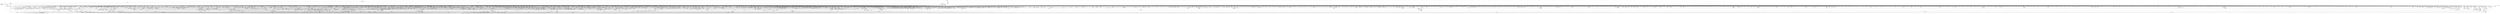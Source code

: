 digraph kerncollapsed {
    "mas_wr_walk_descend" [color="black"];
    "__find_vmap_area.constprop.0" [color="black"];
    "sme_save_state" [color="black"];
    "__raw_spin_unlock_irq_12" [color="black"];
    "panic_smp_self_stop" [color="black"];
    "pm_runtime_get_noresume" [color="black"];
    "mas_max_gap" [color="black"];
    "Indirect call87" [color="black"];
    "__printk_cpu_sync_put" [color="black"];
    "__raw_spin_lock_2" [color="black"];
    "mask_irq" [color="black"];
    "__xchg_case_mb_64.constprop.0_2" [color="black"];
    "futex_cmpxchg_value_locked" [color="black"];
    "move_queued_task.constprop.0" [color="black"];
    "prep_compound_page" [color="black"];
    "arm64_kernel_unmapped_at_el0_4" [color="black"];
    "_find_first_bit" [color="black"];
    "compact_lock_irqsave" [color="black"];
    "Indirect call80" [color="black"];
    "Indirect call114" [color="black"];
    "prepend_path" [color="black"];
    "mas_allocated.isra.0" [color="black"];
    "desc_read" [color="black"];
    "__audit_uring_entry" [color="black"];
    "access_ok_14" [color="black"];
    "_find_next_bit" [color="black"];
    "pagetable_pte_dtor" [color="black"];
    "dev_driver_string" [color="black"];
    "fsnotify_update_flags" [color="black"];
    "Indirect call151" [color="black"];
    "folio_unlock" [color="black"];
    "__raw_spin_lock_64" [color="black"];
    "find_next_bit_7" [color="black"];
    "find_next_bit_6" [color="black"];
    "rcu_is_cpu_rrupt_from_idle" [color="black"];
    "pcpu_block_update" [color="black"];
    "arch_smp_send_reschedule" [color="black"];
    "kill_device" [color="black"];
    "get_ldops" [color="black"];
    "signal_pending_state_2" [color="black"];
    "signal_pending_state_1" [color="black"];
    "fetch_robust_entry" [color="black"];
    "Indirect call201" [color="black"];
    "arch_local_irq_enable_2" [color="black"];
    "Indirect call184" [color="black"];
    "tty_driver_name" [color="black"];
    "d_instantiate" [color="black"];
    "d_ancestor" [color="black"];
    "u64_stats_inc" [color="black"];
    "folio_pfn" [color="black"];
    "init_entity_runnable_average" [color="black"];
    "Indirect call79" [color="black"];
    "__irq_work_queue_local" [color="black"];
    "pud_set_huge" [color="black"];
    "__raw_spin_lock_irqsave_25" [color="black"];
    "do_init_timer.constprop.0" [color="black"];
    "sve_get_vl" [color="black"];
    "__dl_clear_params" [color="black"];
    "ttwu_queue_wakelist" [color="black"];
    "__note_gp_changes" [color="black"];
    "__srcu_read_unlock" [color="black"];
    "srcu_gp_start" [color="black"];
    "__accumulate_pelt_segments" [color="black"];
    "extract_entropy.constprop.0" [color="black"];
    "timerqueue_del" [color="black"];
    "__smp_call_single_queue" [color="black"];
    "xa_err" [color="black"];
    "global_dirtyable_memory" [color="black"];
    "Indirect call41" [color="black"];
    "__kern_my_cpu_offset_2" [color="black"];
    "csum_partial_ext" [color="black"];
    "req_ref_put_and_test" [color="black"];
    "Indirect call140" [color="black"];
    "pagefault_enable_2" [color="black"];
    "__kern_my_cpu_offset_22" [color="black"];
    "__mod_node_page_state" [color="black"];
    "security_inode_init_security_anon" [color="black"];
    "io_acct_cancel_pending_work" [color="black"];
    "to_desc" [color="black"];
    "__bitmap_equal" [color="black"];
    "__cmpxchg_case_64.isra.0" [color="black"];
    "down_trylock" [color="black"];
    "Indirect call76" [color="black"];
    "test_ti_thread_flag_4" [color="black"];
    "crng_fast_key_erasure" [color="black"];
    "exit_task_stack_account" [color="black"];
    "hrtimer_forward" [color="black"];
    "ktime_get_mono_fast_ns" [color="black"];
    "rcu_accelerate_cbs" [color="black"];
    "folio_try_get_rcu" [color="black"];
    "do_raw_spin_lock_34" [color="black"];
    "d_set_d_op" [color="black"];
    "hlist_del_init_4" [color="black"];
    "tty_ldisc_close" [color="black"];
    "find_task_by_pid_ns" [color="black"];
    "__raw_spin_lock_18" [color="black"];
    "expand" [color="black"];
    "desc_make_final" [color="black"];
    "Indirect call197" [color="black"];
    "Indirect call206" [color="black"];
    "siginfo_layout" [color="black"];
    "__mnt_drop_write_file" [color="black"];
    "get_work_pwq" [color="black"];
    "Indirect call77" [color="black"];
    "__cmpxchg_case_acq_32.constprop.0_4" [color="black"];
    "peernet2id" [color="black"];
    "__raw_spin_lock_3" [color="black"];
    "do_raw_spin_lock.constprop.0_3" [color="black"];
    "__kern_my_cpu_offset_91" [color="black"];
    "find_buddy_page_pfn" [color="black"];
    "netdev_name" [color="black"];
    "blake2s_update" [color="black"];
    "mas_store_b_node" [color="black"];
    "__kern_my_cpu_offset_71" [color="black"];
    "fpsimd_save" [color="black"];
    "folio_lruvec_relock_irq.constprop.0" [color="black"];
    "dput_to_list" [color="black"];
    "do_raw_spin_lock_24" [color="black"];
    "raw_spin_rq_trylock" [color="black"];
    "first_zones_zonelist" [color="black"];
    "mast_ascend" [color="black"];
    "is_valid_gup_args" [color="black"];
    "Indirect call84" [color="black"];
    "__raw_spin_lock_irqsave_41" [color="black"];
    "__raw_spin_trylock_1" [color="black"];
    "page_ref_dec_and_test" [color="black"];
    "Indirect call93" [color="black"];
    "xa_mk_value" [color="black"];
    "__raw_spin_lock_irqsave_52" [color="black"];
    "do_raw_spin_lock_33" [color="black"];
    "mm_trace_rss_stat" [color="black"];
    "__kern_my_cpu_offset_134" [color="black"];
    "Indirect call195" [color="black"];
    "list_del_init_8" [color="black"];
    "__page_cache_release" [color="black"];
    "kmsg_dump" [color="black"];
    "xas_set_order.part.0" [color="black"];
    "lru_add_fn" [color="black"];
    "pageblock_skip_persistent" [color="black"];
    "pte_to_swp_entry_2" [color="black"];
    "gup_folio_next" [color="black"];
    "_compound_head_13" [color="black"];
    "mmgrab_2" [color="black"];
    "folio_nr_pages_3" [color="black"];
    "task_sigpending_1" [color="black"];
    "fd_install" [color="black"];
    "sve_state_size" [color="black"];
    "compaction_zonelist_suitable" [color="black"];
    "irqd_set.isra.0_1" [color="black"];
    "pcpu_block_update_hint_alloc" [color="black"];
    "task_ppid_nr" [color="black"];
    "rt_mutex_slowtrylock" [color="black"];
    "__clear_close_on_exec.isra.0" [color="black"];
    "fpsimd_thread_switch" [color="black"];
    "hrtimer_sleeper_start_expires" [color="black"];
    "mab_shift_right" [color="black"];
    "do_raw_spin_lock_67" [color="black"];
    "_compound_head_7" [color="black"];
    "__writeback_inodes_sb_nr" [color="black"];
    "irq_chip_retrigger_hierarchy" [color="black"];
    "__task_rq_lock" [color="black"];
    "lockref_get" [color="black"];
    "__dput_to_list" [color="black"];
    "__raw_spin_lock_28" [color="black"];
    "membarrier_update_current_mm" [color="black"];
    "bsearch" [color="black"];
    "Indirect call92" [color="black"];
    "__xa_clear_mark" [color="black"];
    "mas_set_parent.constprop.0" [color="black"];
    "d_hash" [color="black"];
    "__raw_spin_lock_bh.constprop.0_5" [color="black"];
    "access_ok_2" [color="black"];
    "Indirect call129" [color="black"];
    "double_unlock_balance" [color="black"];
    "Indirect call64" [color="black"];
    "__io_acct_run_queue" [color="black"];
    "zone_page_state_add" [color="black"];
    "mod_node_state" [color="black"];
    "__raw_spin_unlock_irq_6" [color="black"];
    "queued_read_lock.constprop.0" [color="black"];
    "Indirect call132" [color="black"];
    "mtree_load" [color="black"];
    "list_del_1" [color="black"];
    "oom_badness" [color="black"];
    "find_next_bit.constprop.0_5" [color="black"];
    "cpu_online_3" [color="black"];
    "__kern_my_cpu_offset_29" [color="black"];
    "workingset_test_recent" [color="black"];
    "pid_nr_ns" [color="black"];
    "__put_unused_fd" [color="black"];
    "___d_drop" [color="black"];
    "vm_commit_limit" [color="black"];
    "allow_direct_reclaim" [color="black"];
    "__raw_spin_lock_30" [color="black"];
    "__raw_spin_unlock_irqrestore_2" [color="black"];
    "get_sd_balance_interval" [color="black"];
    "list_splice" [color="black"];
    "pgdat_balanced" [color="black"];
    "folio_trylock_2" [color="black"];
    "rcu_poll_gp_seq_end" [color="black"];
    "find_task_by_vpid" [color="black"];
    "__cmpxchg_case_acq_32.constprop.0_5" [color="black"];
    "page_try_share_anon_rmap" [color="black"];
    "should_fail_alloc_page" [color="black"];
    "cpumask_next_and" [color="black"];
    "pagefault_disable" [color="black"];
    "attach_task" [color="black"];
    "__raw_spin_unlock_bh.constprop.0" [color="black"];
    "fsnotify_group_assert_locked" [color="black"];
    "files_lookup_fd_raw" [color="black"];
    "__raw_read_lock.constprop.0_5" [color="black"];
    "mas_put_in_tree" [color="black"];
    "auditd_test_task" [color="black"];
    "pcpu_unit_page_offset" [color="black"];
    "sync_icache_aliases" [color="black"];
    "invalid_folio_referenced_vma" [color="black"];
    "__down_trylock_console_sem.constprop.0" [color="black"];
    "split_map_pages" [color="black"];
    "get_mm_exe_file" [color="black"];
    "folio_evictable_1" [color="black"];
    "find_next_bit.constprop.0_21" [color="black"];
    "skb_frag_ref" [color="black"];
    "fasync_insert_entry" [color="black"];
    "num_other_online_cpus" [color="black"];
    "__disable_irq" [color="black"];
    "need_active_balance" [color="black"];
    "find_worker_executing_work" [color="black"];
    "__mnt_is_readonly" [color="black"];
    "__hlist_del" [color="black"];
    "Indirect call135" [color="black"];
    "sched_clock_cpu" [color="black"];
    "__kern_my_cpu_offset_56" [color="black"];
    "desc_read_finalized_seq" [color="black"];
    "Indirect call110" [color="black"];
    "Indirect call31" [color="black"];
    "__raw_spin_lock_63" [color="black"];
    "find_next_bit.constprop.0_1" [color="black"];
    "tick_get_wakeup_device" [color="black"];
    "Indirect call125" [color="black"];
    "io_file_get_flags" [color="black"];
    "arch_local_irq_save_8" [color="black"];
    "percpu_ref_get_many.constprop.0" [color="black"];
    "llist_reverse_order" [color="black"];
    "update_blocked_averages" [color="black"];
    "io_cqe_cache_refill" [color="black"];
    "rseq_migrate" [color="black"];
    "Indirect call134" [color="black"];
    "inode_io_list_del" [color="black"];
    "test_taint" [color="black"];
    "__count_vm_events" [color="black"];
    "wake_up_var" [color="black"];
    "rb_erase_cached.isra.0" [color="black"];
    "set_ti_thread_flag" [color="black"];
    "hlist_del_init" [color="black"];
    "__cmpxchg_case_acq_64_1" [color="black"];
    "device_match_devt" [color="black"];
    "cpumask_empty_3" [color="black"];
    "__list_del_entry_2" [color="black"];
    "__raw_spin_lock_irq_4" [color="black"];
    "__percpu_add_case_64_3" [color="black"];
    "Indirect call0" [color="black"];
    "update_misfit_status" [color="black"];
    "clear_ti_thread_flag" [color="black"];
    "__cmpwait_case_32" [color="black"];
    "srcu_get_delay.isra.0" [color="black"];
    "tag_get" [color="black"];
    "do_raw_spin_lock.constprop.0_6" [color="black"];
    "mas_store_prealloc.part.0" [color="black"];
    "Indirect call198" [color="black"];
    "Indirect call13" [color="black"];
    "pagefault_enable" [color="black"];
    "find_next_bit_29" [color="black"];
    "dget" [color="black"];
    "__percpu_add_return_case_32_1" [color="black"];
    "find_next_and_bit.constprop.0" [color="black"];
    "__raw_spin_unlock_irq_25" [color="black"];
    "page_ref_inc_6" [color="black"];
    "__raw_spin_unlock_irqrestore_4" [color="black"];
    "Indirect call174" [color="black"];
    "do_raw_spin_lock_10" [color="black"];
    "timer_delete_hook" [color="black"];
    "find_next_bit.constprop.0_11" [color="black"];
    "mte_dead_leaves.constprop.0" [color="black"];
    "free_vmap_area_rb_augment_cb_propagate" [color="black"];
    "security_audit_rule_free" [color="black"];
    "mas_next_sibling" [color="black"];
    "mutex_spin_on_owner" [color="black"];
    "__raw_spin_unlock_irq_38" [color="black"];
    "dev_to_swnode" [color="black"];
    "__percpu_add_case_64.constprop.0" [color="black"];
    "tsk_fork_get_node" [color="black"];
    "can_migrate_task" [color="black"];
    "__raw_spin_unlock_irq_1" [color="black"];
    "update_dl_rq_load_avg" [color="black"];
    "__raw_spin_unlock_irqrestore_14" [color="black"];
    "unmask_irq" [color="black"];
    "get_state_synchronize_rcu" [color="black"];
    "vma_interval_tree_subtree_search" [color="black"];
    "pmd_clear_huge" [color="black"];
    "Indirect call85" [color="black"];
    "__fprop_add_percpu_max" [color="black"];
    "folio_mapped_2" [color="black"];
    "xas_find_marked" [color="black"];
    "list_del_init_6" [color="black"];
    "kmalloc_slab" [color="black"];
    "flush_tlb_kernel_range" [color="black"];
    "__wake_up_pollfree" [color="black"];
    "do_raw_spin_lock_50" [color="black"];
    "task_sched_runtime" [color="black"];
    "rcu_jiffies_till_stall_check" [color="black"];
    "timespec64_equal" [color="black"];
    "data_push_tail" [color="black"];
    "Indirect call33" [color="black"];
    "get_nr_dirty_inodes" [color="black"];
    "Indirect call117" [color="black"];
    "put_prev_task" [color="black"];
    "update_curr" [color="black"];
    "prb_next_seq" [color="black"];
    "workingset_age_nonresident" [color="black"];
    "lru_note_cost_refault" [color="black"];
    "skb_queue_tail" [color="black"];
    "__raw_spin_lock.constprop.0_2" [color="black"];
    "do_raw_spin_lock_38" [color="black"];
    "Indirect call126" [color="black"];
    "debug_locks_off" [color="black"];
    "hrtimer_reprogram.constprop.0" [color="black"];
    "Indirect call54" [color="black"];
    "memchr" [color="black"];
    "__raw_spin_unlock_irq_21" [color="black"];
    "add_timer" [color="black"];
    "Indirect call65" [color="black"];
    "irq_work_single" [color="black"];
    "notifier_call_chain" [color="black"];
    "mas_set_split_parent.isra.0" [color="black"];
    "sync_inodes_sb" [color="black"];
    "rb_insert_color" [color="black"];
    "cpudl_heapify_up" [color="black"];
    "try_to_unmap_flush_dirty" [color="black"];
    "io_should_retry_thread" [color="black"];
    "Indirect call170" [color="black"];
    "mas_alloc_req.isra.0" [color="black"];
    "__raw_spin_lock_41" [color="black"];
    "__raw_spin_lock_irq_19" [color="black"];
    "cpu_util_cfs_boost" [color="black"];
    "pmd_offset.isra.0" [color="black"];
    "__mod_lruvec_state" [color="black"];
    "cd_forget" [color="black"];
    "cpus_share_cache" [color="black"];
    "console_trylock" [color="black"];
    "tlb_flush_mmu_tlbonly_1" [color="black"];
    "folio_trylock_4" [color="black"];
    "set_swapper_pgd" [color="black"];
    "lru_deactivate_fn" [color="black"];
    "__kern_my_cpu_offset_54" [color="black"];
    "_compound_head_5" [color="black"];
    "__raw_spin_unlock_irqrestore_38" [color="black"];
    "io_run_local_work_continue" [color="black"];
    "current_is_kswapd" [color="black"];
    "__raw_spin_unlock_irqrestore_21" [color="black"];
    "get_file" [color="black"];
    "__raw_spin_lock_irq_43" [color="black"];
    "sched_cgroup_fork" [color="black"];
    "do_raw_spin_lock_44" [color="black"];
    "__raw_spin_lock_49" [color="black"];
    "exit_rcu" [color="black"];
    "Indirect call111" [color="black"];
    "Indirect call119" [color="black"];
    "inode_maybe_inc_iversion" [color="black"];
    "compaction_free" [color="black"];
    "crng_make_state" [color="black"];
    "mte_zero_clear_page_tags" [color="black"];
    "activate_task" [color="black"];
    "user_disable_single_step" [color="black"];
    "Indirect call139" [color="black"];
    "IS_ERR_OR_NULL_3" [color="black"];
    "mas_push_data" [color="black"];
    "cpumask_copy_1" [color="black"];
    "do_raw_spin_lock.constprop.0_7" [color="black"];
    "set_load_weight" [color="black"];
    "pick_next_task_idle" [color="black"];
    "task_pid_vnr" [color="black"];
    "mm_counter" [color="black"];
    "skb_pfmemalloc" [color="black"];
    "__raw_spin_lock.constprop.0" [color="black"];
    "do_raw_spin_lock_5" [color="black"];
    "iov_iter_revert" [color="black"];
    "enqueue_timer" [color="black"];
    "__cmpxchg_case_mb_32_5" [color="black"];
    "__page_dup_rmap.constprop.0" [color="black"];
    "select_collect2" [color="black"];
    "__percpu_add_case_32_13" [color="black"];
    "ptep_clear_flush" [color="black"];
    "local_bh_enable" [color="black"];
    "maybe_mkwrite.isra.0" [color="black"];
    "kernfs_get" [color="black"];
    "tick_get_device" [color="black"];
    "check_class_changed" [color="black"];
    "do_raw_spin_lock_65" [color="black"];
    "fsnotify_grab_connector" [color="black"];
    "show_mem_node_skip" [color="black"];
    "set_ptes.constprop.0.isra.0_1" [color="black"];
    "__percpu_counter_sum" [color="black"];
    "__printk_cpu_sync_wait" [color="black"];
    "tlb_flush_mmu_tlbonly" [color="black"];
    "Indirect call194" [color="black"];
    "find_first_bit_3" [color="black"];
    "mod_timer" [color="black"];
    "rb_insert_color_cached" [color="black"];
    "task_rq_unlock" [color="black"];
    "Indirect call10" [color="black"];
    "__cmpxchg_case_acq_32.constprop.0_2" [color="black"];
    "spin_lock_irqsave_ssp_contention" [color="black"];
    "rcu_dynticks_snap" [color="black"];
    "rcu_seq_start" [color="black"];
    "enqueue_task" [color="black"];
    "rcu_gp_is_normal" [color="black"];
    "__irq_can_set_affinity" [color="black"];
    "__kern_my_cpu_offset_67" [color="black"];
    "get_ucounts_or_wrap" [color="black"];
    "Indirect call55" [color="black"];
    "__list_del_entry" [color="black"];
    "mutex_is_locked" [color="black"];
    "check_vma_flags" [color="black"];
    "find_mergeable_anon_vma" [color="black"];
    "rcu_poll_gp_seq_start" [color="black"];
    "rcu_gp_is_expedited" [color="black"];
    "do_raw_spin_lock_57" [color="black"];
    "gfp_pfmemalloc_allowed" [color="black"];
    "clear_page" [color="black"];
    "mod_zone_page_state" [color="black"];
    "dl_bw_cpus" [color="black"];
    "__raw_spin_lock_irqsave" [color="black"];
    "rcu_seq_snap" [color="black"];
    "d_flags_for_inode" [color="black"];
    "mas_rewalk_if_dead" [color="black"];
    "__mutex_init" [color="black"];
    "do_raw_spin_lock_117" [color="black"];
    "attach_pid" [color="black"];
    "pvm_find_va_enclose_addr" [color="black"];
    "Indirect call68" [color="black"];
    "sock_rmem_free" [color="black"];
    "irq_work_queue" [color="black"];
    "__kern_my_cpu_offset_25" [color="black"];
    "__cmpxchg_case_acq_32.constprop.0_6" [color="black"];
    "lazy_max_pages" [color="black"];
    "remove_nodes.constprop.0" [color="black"];
    "page_vma_mapped_walk_done_1" [color="black"];
    "__fprop_add_percpu" [color="black"];
    "next_mnt" [color="black"];
    "arch_local_irq_restore_3" [color="black"];
    "Indirect call71" [color="black"];
    "__percpu_down_write_trylock" [color="black"];
    "rcu_segcblist_first_pend_cb" [color="black"];
    "copy_from_kernel_nofault" [color="black"];
    "vma_interval_tree_insert" [color="black"];
    "__d_instantiate" [color="black"];
    "xas_set_offset" [color="black"];
    "__kern_my_cpu_offset_6" [color="black"];
    "__raw_spin_lock_14" [color="black"];
    "__mod_zone_page_state" [color="black"];
    "pick_next_pushable_dl_task" [color="black"];
    "__remove_inode_hash" [color="black"];
    "Indirect call40" [color="black"];
    "__rb_rotate_set_parents" [color="black"];
    "__raw_spin_unlock_irqrestore_32" [color="black"];
    "free_pcppages_bulk" [color="black"];
    "console_verbose" [color="black"];
    "dcache_clean_pou" [color="black"];
    "capacity_of" [color="black"];
    "__printk_safe_exit" [color="black"];
    "__irq_disable" [color="black"];
    "get_file.isra.0" [color="black"];
    "kmem_valid_obj" [color="black"];
    "arm64_kernel_unmapped_at_el0_2" [color="black"];
    "check_and_switch_context" [color="black"];
    "vma_interval_tree_remove" [color="black"];
    "get_cred_1" [color="black"];
    "rcu_inkernel_boot_has_ended" [color="black"];
    "migrate_disable" [color="black"];
    "__raw_spin_lock_irqsave_6" [color="black"];
    "__lock_parent" [color="black"];
    "ktime_get_real_ts64" [color="black"];
    "mas_parent_type" [color="black"];
    "__cmpwait_case_32_1" [color="black"];
    "update_cached_migrate" [color="black"];
    "Indirect call200" [color="black"];
    "__raw_spin_lock_irq_41" [color="black"];
    "try_release_thread_stack_to_cache" [color="black"];
    "Indirect call202" [color="black"];
    "__wake_up_common_lock" [color="black"];
    "__set_task_special" [color="black"];
    "Indirect call137" [color="black"];
    "cpumask_and.isra.0_1" [color="black"];
    "timer_wait_running" [color="black"];
    "tk_xtime.constprop.0" [color="black"];
    "group_close_release" [color="black"];
    "__wake_up_locked_key" [color="black"];
    "find_next_bit_10" [color="black"];
    "find_next_and_bit" [color="black"];
    "__kern_my_cpu_offset_36" [color="black"];
    "sched_asym_prefer" [color="black"];
    "rb_first" [color="black"];
    "vma_needs_dirty_tracking" [color="black"];
    "Indirect call131" [color="black"];
    "__raw_spin_unlock_irqrestore_1" [color="black"];
    "pcpu_size_to_slot" [color="black"];
    "rcu_poll_gp_seq_start_unlocked" [color="black"];
    "get_task_exe_file" [color="black"];
    "_double_lock_balance" [color="black"];
    "__raw_spin_unlock_irq_19" [color="black"];
    "__kern_my_cpu_offset_27" [color="black"];
    "arch_send_call_function_ipi_mask" [color="black"];
    "__raw_spin_lock_irqsave_15" [color="black"];
    "do_raw_spin_lock_23" [color="black"];
    "pm_qos_read_value" [color="black"];
    "__skb_checksum" [color="black"];
    "io_prep_async_link" [color="black"];
    "arm_smccc_1_1_get_conduit" [color="black"];
    "rcu_segcblist_move_seglen" [color="black"];
    "__zone_watermark_ok" [color="black"];
    "timer_delete_sync" [color="black"];
    "zone_watermark_fast.constprop.0" [color="black"];
    "Indirect call144" [color="black"];
    "__udelay" [color="black"];
    "do_raw_spin_lock_37" [color="black"];
    "mas_prev_slot" [color="black"];
    "find_next_zero_bit_2" [color="black"];
    "account_pipe_buffers" [color="black"];
    "__dl_sub" [color="black"];
    "__fsnotify_update_child_dentry_flags" [color="black"];
    "fsnotify_compare_groups" [color="black"];
    "copy_page" [color="black"];
    "kthread_data" [color="black"];
    "__balance_callbacks" [color="black"];
    "__kern_my_cpu_offset_37" [color="black"];
    "Indirect call189" [color="black"];
    "pcpu_chunk_slot" [color="black"];
    "io_match_task_safe" [color="black"];
    "do_raw_spin_lock.constprop.0_14" [color="black"];
    "__peernet2id" [color="black"];
    "Indirect call211" [color="black"];
    "__prepare_to_swait" [color="black"];
    "smp_call_function_many" [color="black"];
    "first_online_pgdat" [color="black"];
    "Indirect call190" [color="black"];
    "Indirect call127" [color="black"];
    "do_softirq" [color="black"];
    "__raw_spin_unlock_irq_20" [color="black"];
    "lockref_put_return" [color="black"];
    "rcu_cblist_dequeue" [color="black"];
    "mas_push_node" [color="black"];
    "Indirect call8" [color="black"];
    "get_cred" [color="black"];
    "purge_fragmented_block" [color="black"];
    "do_raw_spin_lock_99" [color="black"];
    "Indirect call20" [color="black"];
    "errseq_check_and_advance" [color="black"];
    "__pfn_to_section" [color="black"];
    "convert_prio" [color="black"];
    "__raw_spin_lock_32" [color="black"];
    "csum_block_add_ext" [color="black"];
    "workingset_update_node" [color="black"];
    "hrtimer_try_to_cancel" [color="black"];
    "update_group_capacity" [color="black"];
    "audit_rate_check.part.0" [color="black"];
    "__raw_spin_lock_irq_12" [color="black"];
    "kill_super_notify" [color="black"];
    "prepend" [color="black"];
    "fast_dput" [color="black"];
    "simple_xattr_space" [color="black"];
    "do_raw_spin_lock_9" [color="black"];
    "__raw_spin_lock_irq_26" [color="black"];
    "__raw_spin_lock_irq_11" [color="black"];
    "__raw_spin_lock_16" [color="black"];
    "__raw_spin_lock_irqsave_1" [color="black"];
    "____do_softirq" [color="black"];
    "do_raw_spin_lock_18" [color="black"];
    "signalfd_cleanup" [color="black"];
    "Indirect call36" [color="black"];
    "prepare_to_wait" [color="black"];
    "pcpu_alloc_area" [color="black"];
    "list_del_init_3" [color="black"];
    "sk_leave_memory_pressure" [color="black"];
    "reweight_task" [color="black"];
    "Indirect call59" [color="black"];
    "writeback_inodes_sb" [color="black"];
    "fatal_signal_pending" [color="black"];
    "futex_q_unlock" [color="black"];
    "__raw_spin_lock_irqsave_21" [color="black"];
    "arch_get_random_seed_longs" [color="black"];
    "search_cmp_ftr_reg" [color="black"];
    "__raw_spin_lock_irqsave_11" [color="black"];
    "__do_once_start" [color="black"];
    "space_used" [color="black"];
    "mapping_unmap_writable" [color="black"];
    "ksize" [color="black"];
    "__kern_my_cpu_offset_15" [color="black"];
    "Indirect call15" [color="black"];
    "__kern_my_cpu_offset_70" [color="black"];
    "__raw_spin_unlock_irqrestore_17" [color="black"];
    "__fsnotify_recalc_mask" [color="black"];
    "qdisc_qstats_cpu_qlen_dec" [color="black"];
    "count_vm_events_1" [color="black"];
    "mapping_shrinkable" [color="black"];
    "__reuseport_detach_sock.isra.0" [color="black"];
    "Indirect call108" [color="black"];
    "Indirect call38" [color="black"];
    "do_raw_spin_lock" [color="black"];
    "xas_init_marks" [color="black"];
    "inode_io_list_move_locked" [color="black"];
    "call_function_single_prep_ipi" [color="black"];
    "netlink_overrun" [color="black"];
    "find_first_bit_1" [color="black"];
    "is_migration_entry" [color="black"];
    "do_raw_spin_lock_48" [color="black"];
    "strcspn" [color="black"];
    "ttwu_do_activate.constprop.0" [color="black"];
    "__raw_spin_lock_irqsave.constprop.0_1" [color="black"];
    "xas_next_entry.constprop.0" [color="black"];
    "__kern_my_cpu_offset_35" [color="black"];
    "Indirect call3" [color="black"];
    "Indirect call67" [color="black"];
    "xas_find" [color="black"];
    "Indirect call113" [color="black"];
    "__cmpxchg_case_acq_32.constprop.0" [color="black"];
    "__raw_spin_unlock_irqrestore_9" [color="black"];
    "new_context" [color="black"];
    "tlb_gather_mmu_fullmm" [color="black"];
    "__dev_fwnode" [color="black"];
    "__bitmap_set" [color="black"];
    "__raw_spin_lock_irq_18" [color="black"];
    "Indirect call185" [color="black"];
    "__raw_spin_lock_irq_3" [color="black"];
    "vmf_pte_changed" [color="black"];
    "mas_next_setup.constprop.0" [color="black"];
    "io_wq_hash_work" [color="black"];
    "rcu_segcblist_add_len" [color="black"];
    "take_dentry_name_snapshot" [color="black"];
    "do_raw_spin_lock_60" [color="black"];
    "folio_add_new_anon_rmap" [color="black"];
    "Indirect call45" [color="black"];
    "__raw_spin_unlock_irqrestore_24" [color="black"];
    "__raw_spin_lock_5" [color="black"];
    "lowest_in_progress" [color="black"];
    "__wait_on_bit" [color="black"];
    "sock_rfree" [color="black"];
    "pcpu_chunk_relocate" [color="black"];
    "dev_nit_active" [color="black"];
    "fsnotify_data_inode" [color="black"];
    "Indirect call34" [color="black"];
    "raw_spin_rq_lock" [color="black"];
    "find_unlink_vmap_area" [color="black"];
    "raw_spin_rq_unlock" [color="black"];
    "find_next_bit.constprop.0_10" [color="black"];
    "rcu_poll_gp_seq_end_unlocked" [color="black"];
    "select_collect" [color="black"];
    "dequeue_task" [color="black"];
    "folio_trylock_1" [color="black"];
    "Indirect call175" [color="black"];
    "recalc_sigpending_tsk" [color="black"];
    "update_rt_rq_load_avg" [color="black"];
    "Indirect call6" [color="black"];
    "percpu_ref_noop_confirm_switch" [color="black"];
    "__dequeue_entity" [color="black"];
    "mt_find" [color="black"];
    "_prb_read_valid" [color="black"];
    "sock_flag.constprop.0" [color="black"];
    "strcpy" [color="black"];
    "node_dirty_ok" [color="black"];
    "find_vmap_area" [color="black"];
    "mas_leaf_max_gap" [color="black"];
    "mmget" [color="black"];
    "vm_stat_account" [color="black"];
    "__raw_spin_lock_21" [color="black"];
    "futex_hb_waiters_dec" [color="black"];
    "__raw_spin_lock_52" [color="black"];
    "release_thread" [color="black"];
    "timerqueue_add" [color="black"];
    "mmgrab_1" [color="black"];
    "__add_wait_queue" [color="black"];
    "netlink_has_listeners" [color="black"];
    "this_cpu_has_cap.part.0" [color="black"];
    "__cmpxchg_case_mb_64_1" [color="black"];
    "pcpu_next_fit_region.constprop.0" [color="black"];
    "wb_has_dirty_io" [color="black"];
    "update_sd_lb_stats" [color="black"];
    "system_supports_address_auth_1" [color="black"];
    "Indirect call149" [color="black"];
    "Indirect call186" [color="black"];
    "Indirect call215" [color="black"];
    "do_raw_spin_lock_27" [color="black"];
    "security_d_instantiate" [color="black"];
    "Indirect call106" [color="black"];
    "compaction_suitable" [color="black"];
    "__xchg_case_mb_64.constprop.0_3" [color="black"];
    "__fdget" [color="black"];
    "unreserve_highatomic_pageblock" [color="black"];
    "kthread_insert_work_sanity_check" [color="black"];
    "__cmpxchg_case_mb_64_7" [color="black"];
    "ihold" [color="black"];
    "raw_spin_rq_lock_nested" [color="black"];
    "tty_audit_fork" [color="black"];
    "mab_set_b_end" [color="black"];
    "cpu_mitigations_off" [color="black"];
    "unlock_page" [color="black"];
    "local_cpu_stop" [color="black"];
    "copy_from_kernel_nofault_allowed" [color="black"];
    "pde_subdir_first" [color="black"];
    "timerqueue_iterate_next" [color="black"];
    "__cmpxchg_case_mb_32_6" [color="black"];
    "__kern_my_cpu_offset_77" [color="black"];
    "__futex_unqueue" [color="black"];
    "sched_ttwu_pending" [color="black"];
    "pi_state_update_owner" [color="black"];
    "override_creds" [color="black"];
    "group_balance_cpu" [color="black"];
    "Indirect call37" [color="black"];
    "queued_read_lock_slowpath" [color="black"];
    "__raw_spin_lock_irqsave_39" [color="black"];
    "Indirect call96" [color="black"];
    "nsec_to_clock_t" [color="black"];
    "mas_prev_range" [color="black"];
    "__bitmap_subset" [color="black"];
    "_find_next_zero_bit" [color="black"];
    "lru_move_tail_fn" [color="black"];
    "__raw_spin_lock_43" [color="black"];
    "Indirect call53" [color="black"];
    "ldsem_down_read_trylock" [color="black"];
    "put_cpu_fpsimd_context" [color="black"];
    "rcu_segcblist_ready_cbs" [color="black"];
    "pud_clear_huge" [color="black"];
    "this_cpu_has_cap" [color="black"];
    "dl_rq_of_se" [color="black"];
    "Indirect call73" [color="black"];
    "filemap_fdatawait_keep_errors" [color="black"];
    "radix_tree_lookup" [color="black"];
    "mte_dead_walk" [color="black"];
    "need_mlock_drain" [color="black"];
    "mas_next_slot" [color="black"];
    "_raw_spin_rq_lock_irqsave" [color="black"];
    "cpu_clock_sample_group" [color="black"];
    "__cmpxchg_case_mb_32_13" [color="black"];
    "__wake_up_parent" [color="black"];
    "Indirect call180" [color="black"];
    "skb_tailroom" [color="black"];
    "__cmpxchg_case_acq_32.constprop.0_17" [color="black"];
    "drain_pages_zone" [color="black"];
    "do_softirq_own_stack" [color="black"];
    "prepare_to_wait_exclusive" [color="black"];
    "__cmpxchg_case_8" [color="black"];
    "__irq_domain_activate_irq" [color="black"];
    "io_put_kbuf" [color="black"];
    "__cmpxchg_case_mb_32.constprop.0" [color="black"];
    "rt_mutex_futex_trylock" [color="black"];
    "io_timeout_extract" [color="black"];
    "Indirect call136" [color="black"];
    "cpu_clock_sample" [color="black"];
    "Indirect call153" [color="black"];
    "netlink_lock_table" [color="black"];
    "fsnotify_free_mark" [color="black"];
    "__update_gt_cputime" [color="black"];
    "page_ref_inc" [color="black"];
    "clear_ti_thread_flag_3" [color="black"];
    "tls_preserve_current_state" [color="black"];
    "Indirect call11" [color="black"];
    "mutex_can_spin_on_owner" [color="black"];
    "__raw_read_lock.constprop.0_1" [color="black"];
    "__kern_my_cpu_offset_42" [color="black"];
    "Indirect call128" [color="black"];
    "test_ti_thread_flag_22" [color="black"];
    "clear_siginfo" [color="black"];
    "__cmpxchg_case_acq_32.constprop.0_1" [color="black"];
    "prb_final_commit" [color="black"];
    "pcpu_init_md_blocks" [color="black"];
    "signal_pending" [color="black"];
    "count_vm_events" [color="black"];
    "Indirect call57" [color="black"];
    "__raw_spin_lock_irq_23" [color="black"];
    "io_acct_run_queue" [color="black"];
    "__raw_spin_lock_20" [color="black"];
    "page_ref_dec_and_test_2" [color="black"];
    "__kern_my_cpu_offset_50" [color="black"];
    "io_poll_add_hash" [color="black"];
    "__cmpxchg_case_acq_32.constprop.0_12" [color="black"];
    "__local_bh_enable_ip" [color="black"];
    "do_raw_spin_lock_87" [color="black"];
    "io_wq_exit_start" [color="black"];
    "__isolate_free_page" [color="black"];
    "__irq_startup" [color="black"];
    "strscpy_pad" [color="black"];
    "__mnt_want_write" [color="black"];
    "xa_find" [color="black"];
    "__srcu_read_lock" [color="black"];
    "__cmpxchg_case_mb_64_2" [color="black"];
    "folio_test_uptodate" [color="black"];
    "do_raw_spin_lock_88" [color="black"];
    "rcu_segcblist_accelerate" [color="black"];
    "security_release_secctx" [color="black"];
    "irq_get_irq_data" [color="black"];
    "test_ti_thread_flag_1" [color="black"];
    "xas_result" [color="black"];
    "security_secid_to_secctx" [color="black"];
    "task_will_free_mem" [color="black"];
    "Indirect call191" [color="black"];
    "mte_destroy_descend.constprop.0" [color="black"];
    "audit_gid_comparator" [color="black"];
    "wake_up_bit" [color="black"];
    "sock_flag_1" [color="black"];
    "do_raw_spin_lock_52" [color="black"];
    "__raw_spin_lock_6" [color="black"];
    "__kern_my_cpu_offset_53" [color="black"];
    "arch_local_irq_save_3" [color="black"];
    "set_task_cpu" [color="black"];
    "cpumask_and.isra.0_3" [color="black"];
    "mntget" [color="black"];
    "__rb_erase_color" [color="black"];
    "d_shrink_del" [color="black"];
    "__raw_write_unlock_irq_5" [color="black"];
    "__to_kthread" [color="black"];
    "rcu_segcblist_pend_cbs" [color="black"];
    "dec_rlimit_ucounts" [color="black"];
    "__skb_dequeue_3" [color="black"];
    "find_next_bit.constprop.0_8" [color="black"];
    "rcu_seq_start_1" [color="black"];
    "Indirect call61" [color="black"];
    "__raw_spin_unlock_irqrestore_33" [color="black"];
    "percpu_ref_get_many" [color="black"];
    "is_subdir" [color="black"];
    "tlb_flush" [color="black"];
    "mas_mab_cp" [color="black"];
    "Indirect call56" [color="black"];
    "do_raw_spin_lock_15" [color="black"];
    "retain_dentry" [color="black"];
    "smp_call_function_many_cond" [color="black"];
    "xas_next_entry" [color="black"];
    "add_nr_running" [color="black"];
    "prepare_to_wait_event" [color="black"];
    "__percpu_add_case_64.constprop.0_1" [color="black"];
    "__raw_spin_lock_22" [color="black"];
    "memblock_is_map_memory" [color="black"];
    "update_sctlr_el1" [color="black"];
    "__msecs_to_jiffies" [color="black"];
    "mas_leaf_set_meta" [color="black"];
    "__lshrti3" [color="black"];
    "__raw_spin_lock_irq_34" [color="black"];
    "__raw_spin_unlock_irq_28" [color="black"];
    "__raw_spin_lock_irq_20" [color="black"];
    "Indirect call90" [color="black"];
    "osq_wait_next" [color="black"];
    "system_supports_tlb_range_1" [color="black"];
    "pm_qos_update_flags" [color="black"];
    "try_to_unmap_flush" [color="black"];
    "tick_get_broadcast_device" [color="black"];
    "Indirect call5" [color="black"];
    "sync_filesystem" [color="black"];
    "system_supports_mte" [color="black"];
    "__ptrace_link" [color="black"];
    "Indirect call203" [color="black"];
    "copyin" [color="black"];
    "__kern_my_cpu_offset_17" [color="black"];
    "read_seqbegin_or_lock" [color="black"];
    "irq_enable" [color="black"];
    "__cmpxchg_case_acq_32.constprop.0_9" [color="black"];
    "folio_size_2" [color="black"];
    "unhash_mnt" [color="black"];
    "__raw_spin_lock_irqsave_34" [color="black"];
    "anon_vma_interval_tree_iter_next" [color="black"];
    "xas_reload" [color="black"];
    "do_raw_spin_lock_46" [color="black"];
    "__rt_mutex_slowtrylock" [color="black"];
    "__init_rwsem" [color="black"];
    "Indirect call91" [color="black"];
    "PageMovable" [color="black"];
    "req_set_fail_4" [color="black"];
    "wb_wait_for_completion" [color="black"];
    "__flow_hash_from_keys" [color="black"];
    "find_next_bit.constprop.0_7" [color="black"];
    "blake2s.constprop.0" [color="black"];
    "do_raw_spin_lock_58" [color="black"];
    "generic_exec_single" [color="black"];
    "mas_split_final_node.isra.0" [color="black"];
    "Indirect call75" [color="black"];
    "__bitmap_clear" [color="black"];
    "find_vm_area" [color="black"];
    "wakeup_source_deactivate" [color="black"];
    "xas_clear_mark" [color="black"];
    "strncmp" [color="black"];
    "netdev_start_xmit" [color="black"];
    "fatal_signal_pending_5" [color="black"];
    "sibling_imbalance.isra.0" [color="black"];
    "__xchg_case_acq_64.isra.0" [color="black"];
    "radix_tree_load_root" [color="black"];
    "redirty_tail_locked" [color="black"];
    "io_req_defer_failed" [color="black"];
    "jiffies_to_usecs" [color="black"];
    "mapping_shrinkable_2" [color="black"];
    "Indirect call22" [color="black"];
    "Indirect call210" [color="black"];
    "__cmpwait_case_32_3" [color="black"];
    "audit_serial" [color="black"];
    "tty_port_kopened" [color="black"];
    "put_unused_fd" [color="black"];
    "Indirect call63" [color="black"];
    "Indirect call196" [color="black"];
    "fatal_signal_pending_3" [color="black"];
    "__raw_spin_lock_irqsave_7" [color="black"];
    "noop_dirty_folio" [color="black"];
    "sk_mem_reclaim" [color="black"];
    "__raw_spin_unlock_irqrestore_3" [color="black"];
    "Indirect call142" [color="black"];
    "eth_type_vlan" [color="black"];
    "__cmpxchg_case_acq_32_1" [color="black"];
    "__wake_q_add" [color="black"];
    "list_del_init_2" [color="black"];
    "Indirect call103" [color="black"];
    "__kern_my_cpu_offset_38" [color="black"];
    "memcg_charge_kernel_stack.part.0" [color="black"];
    "skb_cloned" [color="black"];
    "mas_wr_node_walk" [color="black"];
    "igrab" [color="black"];
    "clear_buddies.isra.0" [color="black"];
    "__irq_get_desc_lock" [color="black"];
    "__raw_spin_unlock_irqrestore_11" [color="black"];
    "security_sock_rcv_skb" [color="black"];
    "_atomic_dec_and_lock_irqsave" [color="black"];
    "filemap_release_folio" [color="black"];
    "Indirect call89" [color="black"];
    "find_next_bit_11" [color="black"];
    "mas_state_walk" [color="black"];
    "do_raw_spin_lock_26" [color="black"];
    "vma_interval_tree_insert_after" [color="black"];
    "__siphash_unaligned" [color="black"];
    "node_page_state_add" [color="black"];
    "__kern_my_cpu_offset_44" [color="black"];
    "__wake_up_klogd.part.0" [color="black"];
    "cpu_timer_task_rcu" [color="black"];
    "do_raw_spin_lock_36" [color="black"];
    "__cmpxchg_case_acq_32.constprop.0_18" [color="black"];
    "mte_update_sctlr_user" [color="black"];
    "pvm_determine_end_from_reverse" [color="black"];
    "__cmpxchg_case_mb_32_10" [color="black"];
    "_get_random_bytes" [color="black"];
    "io_cqring_wake" [color="black"];
    "lockref_get_not_zero" [color="black"];
    "copy_thread" [color="black"];
    "mast_fill_bnode" [color="black"];
    "__lookup_mnt" [color="black"];
    "_compound_head_3" [color="black"];
    "add_mm_rss_vec" [color="black"];
    "pcpu_free_area.isra.0" [color="black"];
    "lockref_put_or_lock" [color="black"];
    "__wb_calc_thresh" [color="black"];
    "do_raw_spin_lock_64" [color="black"];
    "finish_wait" [color="black"];
    "clear_ti_thread_flag_1" [color="black"];
    "vmalloc_to_page" [color="black"];
    "Indirect call66" [color="black"];
    "arm_timer" [color="black"];
    "read_seqbegin.constprop.0" [color="black"];
    "io_prep_async_work" [color="black"];
    "prb_reserve" [color="black"];
    "Indirect call112" [color="black"];
    "find_first_bit_6" [color="black"];
    "add_timer_on" [color="black"];
    "rcu_segcblist_entrain" [color="black"];
    "folio_account_cleaned" [color="black"];
    "Indirect call27" [color="black"];
    "min_deadline_cb_propagate" [color="black"];
    "folio_mapped_3" [color="black"];
    "hlist_bl_unlock" [color="black"];
    "clear_inode" [color="black"];
    "get_nr_inodes_unused" [color="black"];
    "wb_dirty_limits" [color="black"];
    "__raw_spin_unlock_irq_36" [color="black"];
    "tcp_get_info_chrono_stats" [color="black"];
    "need_seqretry" [color="black"];
    "do_raw_spin_lock_56" [color="black"];
    "page_ref_inc_4" [color="black"];
    "arch_local_irq_save_2" [color="black"];
    "min_deadline_cb_rotate" [color="black"];
    "mab_mas_cp" [color="black"];
    "__arm64_sys_syncfs" [color="black"];
    "__enqueue_entity" [color="black"];
    "io_schedule_prepare" [color="black"];
    "__percpu_add_case_32_8" [color="black"];
    "_compound_head_1" [color="black"];
    "wb_stat_mod" [color="black"];
    "copy_fd_bitmaps" [color="black"];
    "_find_last_bit" [color="black"];
    "__wake_up" [color="black"];
    "Indirect call158" [color="black"];
    "__raw_spin_lock_15" [color="black"];
    "memzero_explicit" [color="black"];
    "__percpu_add_case_32_3" [color="black"];
    "mas_prev_setup.constprop.0" [color="black"];
    "Indirect call82" [color="black"];
    "__kern_my_cpu_offset_4" [color="black"];
    "list_del_4" [color="black"];
    "list_splice_tail_init" [color="black"];
    "reusable_anon_vma" [color="black"];
    "lock_hrtimer_base" [color="black"];
    "clear_bit_unlock.constprop.0" [color="black"];
    "Indirect call154" [color="black"];
    "sub_rq_bw.isra.0" [color="black"];
    "cleanup_timerqueue" [color="black"];
    "mte_set_pivot" [color="black"];
    "do_raw_spin_lock_11" [color="black"];
    "do_raw_spin_lock_80" [color="black"];
    "tty_update_time" [color="black"];
    "mas_wr_new_end" [color="black"];
    "io_put_kbuf_comp.isra.0" [color="black"];
    "__xchg_case_mb_32.constprop.0" [color="black"];
    "flush_tlb_mm" [color="black"];
    "dec_mm_counter" [color="black"];
    "do_raw_spin_lock_7" [color="black"];
    "active_load_balance_cpu_stop" [color="black"];
    "Indirect call51" [color="black"];
    "_compound_head" [color="black"];
    "pcpu_update_empty_pages" [color="black"];
    "folio_total_mapcount" [color="black"];
    "get_arm64_ftr_reg" [color="black"];
    "page_ref_add_1" [color="black"];
    "__percpu_add_case_32_15" [color="black"];
    "security_current_getsecid_subj" [color="black"];
    "sched_post_fork" [color="black"];
    "tty_ldisc_open" [color="black"];
    "test_ti_thread_flag_7" [color="black"];
    "xas_update.isra.0" [color="black"];
    "__pi_memcmp" [color="black"];
    "Indirect call4" [color="black"];
    "__const_udelay" [color="black"];
    "kernfs_next_descendant_post" [color="black"];
    "__kern_my_cpu_offset_21" [color="black"];
    "pagefault_enable_1" [color="black"];
    "__skb_flow_get_ports" [color="black"];
    "__clear_open_fd" [color="black"];
    "current_wq_worker" [color="black"];
    "do_raw_spin_lock_14" [color="black"];
    "count_vm_event_1" [color="black"];
    "Indirect call58" [color="black"];
    "set_ti_thread_flag_5" [color="black"];
    "Indirect call187" [color="black"];
    "Indirect call42" [color="black"];
    "dev_xmit_recursion_inc" [color="black"];
    "try_grab_page" [color="black"];
    "update_load_avg" [color="black"];
    "access_ok_16" [color="black"];
    "__kern_my_cpu_offset_47" [color="black"];
    "__io_prep_linked_timeout" [color="black"];
    "internal_add_timer" [color="black"];
    "pmd_set_huge" [color="black"];
    "timer_delete" [color="black"];
    "__next_zones_zonelist" [color="black"];
    "defer_console_output" [color="black"];
    "prepare_to_swait_event" [color="black"];
    "mas_next" [color="black"];
    "rwsem_set_nonspinnable" [color="black"];
    "rcu_is_watching" [color="black"];
    "init_multi_vma_prep" [color="black"];
    "__raw_spin_unlock_irqrestore_12" [color="black"];
    "flush_tlb_mm_1" [color="black"];
    "split_page" [color="black"];
    "__raw_spin_lock_irqsave_19" [color="black"];
    "percpu_counter_set" [color="black"];
    "__percpu_add_case_64_2" [color="black"];
    "raw_spin_rq_lock_1" [color="black"];
    "__percpu_add_case_32_2" [color="black"];
    "set_ti_thread_flag_4" [color="black"];
    "cpumask_any_distribute" [color="black"];
    "pgattr_change_is_safe" [color="black"];
    "Indirect call166" [color="black"];
    "folio_order" [color="black"];
    "gup_must_unshare" [color="black"];
    "auditsc_get_stamp" [color="black"];
    "io_wq_cancel_pending_work" [color="black"];
    "__cmpxchg_case_acq_32_3" [color="black"];
    "Indirect call163" [color="black"];
    "mnt_get_writers" [color="black"];
    "__kern_my_cpu_offset_133" [color="black"];
    "__bitmap_and" [color="black"];
    "print_tainted" [color="black"];
    "set_cpu_online" [color="black"];
    "rt_mutex_setprio" [color="black"];
    "__cmpxchg_case_acq_32.constprop.0_8" [color="black"];
    "do_raw_spin_lock_35" [color="black"];
    "__reset_isolation_pfn" [color="black"];
    "io_cancel_cb" [color="black"];
    "fpsimd_preserve_current_state" [color="black"];
    "Indirect call192" [color="black"];
    "dev_bus_name" [color="black"];
    "__page_set_anon_rmap" [color="black"];
    "lock_timer_base" [color="black"];
    "anon_vma_interval_tree_insert" [color="black"];
    "posix_cputimers_group_init" [color="black"];
    "virt_to_head_page.isra.0" [color="black"];
    "find_lock_task_mm" [color="black"];
    "Indirect call165" [color="black"];
    "kernfs_name_hash" [color="black"];
    "has_managed_dma" [color="black"];
    "srcu_funnel_exp_start" [color="black"];
    "tty_name" [color="black"];
    "rcu_segcblist_advance" [color="black"];
    "Indirect call150" [color="black"];
    "compaction_defer_reset" [color="black"];
    "irq_to_desc" [color="black"];
    "unlock_mount_hash" [color="black"];
    "__raw_spin_lock_24" [color="black"];
    "qdisc_qstats_cpu_backlog_dec" [color="black"];
    "pm_runtime_autosuspend_expiration" [color="black"];
    "__raw_read_unlock.constprop.0_6" [color="black"];
    "__raw_spin_unlock_irqrestore_6" [color="black"];
    "propagation_next" [color="black"];
    "task_set_jobctl_pending" [color="black"];
    "futex_q_lock" [color="black"];
    "Indirect call1" [color="black"];
    "flush_signal_handlers" [color="black"];
    "__percpu_add_case_32_20" [color="black"];
    "__futex_queue" [color="black"];
    "init_completion" [color="black"];
    "u64_stats_add_2" [color="black"];
    "mm_set_has_pinned_flag" [color="black"];
    "task_rq_lock" [color="black"];
    "audit_comparator" [color="black"];
    "tag_clear_highpage" [color="black"];
    "Indirect call118" [color="black"];
    "rcu_seq_end" [color="black"];
    "blake2s_compress" [color="black"];
    "percpu_counter_dec" [color="black"];
    "cpu_online_1" [color="black"];
    "memblock_search" [color="black"];
    "__raw_spin_lock_26" [color="black"];
    "cpumask_intersects.constprop.0_1" [color="black"];
    "skb_tailroom_2" [color="black"];
    "__preempt_count_sub" [color="black"];
    "io_poll_get_ownership" [color="black"];
    "fatal_signal_pending_4" [color="black"];
    "find_busiest_group" [color="black"];
    "find_alive_thread.isra.0" [color="black"];
    "__update_min_deadline" [color="black"];
    "set_page_dirty" [color="black"];
    "errseq_sample" [color="black"];
    "__cmpxchg_case_mb_32_8" [color="black"];
    "vma_is_secretmem" [color="black"];
    "llist_add_batch" [color="black"];
    "Indirect call47" [color="black"];
    "page_move_anon_rmap" [color="black"];
    "__cmpxchg_case_acq_32.constprop.0_16" [color="black"];
    "is_bad_inode" [color="black"];
    "task_get_vl" [color="black"];
    "__finalize_skb_around" [color="black"];
    "Indirect call44" [color="black"];
    "do_raw_spin_lock_47" [color="black"];
    "Indirect call23" [color="black"];
    "find_next_bit_13" [color="black"];
    "net_eq_idr" [color="black"];
    "arch_timer_evtstrm_available" [color="black"];
    "__percpu_add_case_32_21" [color="black"];
    "skb_may_tx_timestamp.part.0" [color="black"];
    "kernfs_leftmost_descendant" [color="black"];
    "Indirect call9" [color="black"];
    "drain_local_pages" [color="black"];
    "mab_calc_split" [color="black"];
    "__raw_spin_unlock_irq_7" [color="black"];
    "addr_to_vb_xa" [color="black"];
    "folio_trylock_flag" [color="black"];
    "cpupri_set" [color="black"];
    "futex_top_waiter" [color="black"];
    "__timer_delete" [color="black"];
    "Indirect call147" [color="black"];
    "futex_hash" [color="black"];
    "Indirect call60" [color="black"];
    "__set_fixmap" [color="black"];
    "do_raw_spin_lock_29" [color="black"];
    "pcpu_post_unmap_tlb_flush" [color="black"];
    "Indirect call209" [color="black"];
    "mte_sync_tags" [color="black"];
    "__d_find_any_alias" [color="black"];
    "Indirect call50" [color="black"];
    "strchr" [color="black"];
    "Indirect call17" [color="black"];
    "queued_write_lock_slowpath" [color="black"];
    "add_wait_queue_exclusive" [color="black"];
    "__raw_spin_lock_4" [color="black"];
    "io_poll_find.constprop.0" [color="black"];
    "tty_termios_input_baud_rate" [color="black"];
    "enqueue_pushable_dl_task" [color="black"];
    "mas_find_setup.constprop.0" [color="black"];
    "irq_domain_activate_irq" [color="black"];
    "__inode_add_lru" [color="black"];
    "do_raw_spin_lock_85" [color="black"];
    "__set_open_fd" [color="black"];
    "mutex_trylock" [color="black"];
    "Indirect call116" [color="black"];
    "io_run_cancel" [color="black"];
    "__attach_mnt" [color="black"];
    "xas_error.isra.0" [color="black"];
    "mas_data_end" [color="black"];
    "__set_task_comm" [color="black"];
    "move_freepages_block" [color="black"];
    "cpudl_find" [color="black"];
    "Indirect call102" [color="black"];
    "deactivate_task" [color="black"];
    "virt_to_slab" [color="black"];
    "__wake_up_locked_key_bookmark" [color="black"];
    "get_page" [color="black"];
    "posix_cpu_timers_exit_group" [color="black"];
    "__cmpxchg_case_mb_32_2" [color="black"];
    "__raw_spin_trylock_5" [color="black"];
    "__pageblock_pfn_to_page" [color="black"];
    "_compound_head_2" [color="black"];
    "do_raw_spin_lock_63" [color="black"];
    "wake_up_klogd" [color="black"];
    "copy_to_user_page" [color="black"];
    "can_set_direct_map" [color="black"];
    "__remove_hrtimer" [color="black"];
    "__raw_spin_unlock_irq_11" [color="black"];
    "mas_wr_store_setup" [color="black"];
    "pm_ops_is_empty" [color="black"];
    "unlock_task_sighand.isra.0_1" [color="black"];
    "Indirect call199" [color="black"];
    "__count_vm_events_1" [color="black"];
    "atomic_notifier_call_chain" [color="black"];
    "radix_tree_iter_tag_clear" [color="black"];
    "__hrtimer_next_event_base.constprop.0" [color="black"];
    "__dev_pm_qos_resume_latency" [color="black"];
    "set_secondary_fwnode" [color="black"];
    "xas_start" [color="black"];
    "load_unaligned_zeropad_1" [color="black"];
    "wq_worker_running" [color="black"];
    "Indirect call176" [color="black"];
    "arch_tlbbatch_should_defer.constprop.0" [color="black"];
    "find_vma" [color="black"];
    "folio_evictable" [color="black"];
    "audit_string_contains_control" [color="black"];
    "compound_order" [color="black"];
    "__cmpxchg_case_mb_64" [color="black"];
    "inactive_is_low.constprop.0" [color="black"];
    "__raw_spin_unlock_irq_3" [color="black"];
    "__raw_spin_lock_irqsave_42" [color="black"];
    "Indirect call12" [color="black"];
    "do_raw_spin_lock_69" [color="black"];
    "__io_put_kbuf" [color="black"];
    "zone_page_state_snapshot" [color="black"];
    "put_dec_full8" [color="black"];
    "pcpu_chunk_refresh_hint" [color="black"];
    "do_raw_spin_lock_28" [color="black"];
    "ktime_get" [color="black"];
    "fprop_reflect_period_percpu.isra.0" [color="black"];
    "__skb_header_pointer" [color="black"];
    "cpu_do_switch_mm" [color="black"];
    "__raw_spin_trylock" [color="black"];
    "__wb_writeout_add" [color="black"];
    "vma_interval_tree_augment_propagate" [color="black"];
    "__printk_cpu_sync_try_get" [color="black"];
    "do_raw_spin_lock_30" [color="black"];
    "d_lru_del" [color="black"];
    "security_file_set_fowner" [color="black"];
    "__init_swait_queue_head" [color="black"];
    "jiffies_to_msecs" [color="black"];
    "remove_wait_queue" [color="black"];
    "__rt_mutex_futex_trylock" [color="black"];
    "mas_next_range" [color="black"];
    "hrtimer_start_range_ns" [color="black"];
    "sk_memory_allocated_sub" [color="black"];
    "down_read_trylock" [color="black"];
    "do_raw_spin_lock_32" [color="black"];
    "percpu_ref_put_many" [color="black"];
    "audit_mark_compare" [color="black"];
    "__cmpxchg_case_64" [color="black"];
    "is_software_node" [color="black"];
    "tlb_remove_table_sync_one" [color="black"];
    "node_tag_clear" [color="black"];
    "forward_timer_base" [color="black"];
    "__raw_write_lock_irq.constprop.0" [color="black"];
    "mas_ascend" [color="black"];
    "blake2s_final" [color="black"];
    "fpsimd_save_state" [color="black"];
    "count_vm_event_2" [color="black"];
    "rb_next" [color="black"];
    "strnlen" [color="black"];
    "skb_zcopy_clear" [color="black"];
    "__kern_my_cpu_offset_28" [color="black"];
    "access_ok_39" [color="black"];
    "set_ptes.constprop.0.isra.0" [color="black"];
    "__do_set_cpus_allowed" [color="black"];
    "Indirect call207" [color="black"];
    "__raw_read_unlock.constprop.0_2" [color="black"];
    "rwsem_read_trylock" [color="black"];
    "pmd_install" [color="black"];
    "xas_load" [color="black"];
    "set_pud" [color="black"];
    "Indirect call156" [color="black"];
    "__raw_spin_lock_irqsave_4" [color="black"];
    "arch_asym_cpu_priority" [color="black"];
    "test_ti_thread_flag_10" [color="black"];
    "compound_order_2" [color="black"];
    "rpm_check_suspend_allowed" [color="black"];
    "find_next_bit_18" [color="black"];
    "arm64_kernel_unmapped_at_el0_3" [color="black"];
    "Indirect call214" [color="black"];
    "fsnotify_handle_inode_event.isra.0" [color="black"];
    "post_init_entity_util_avg" [color="black"];
    "__raw_spin_lock_irqsave_32" [color="black"];
    "Indirect call18" [color="black"];
    "prb_reserve_in_last" [color="black"];
    "xa_find_after" [color="black"];
    "__anon_vma_interval_tree_subtree_search" [color="black"];
    "__var_waitqueue" [color="black"];
    "__pm_relax" [color="black"];
    "__reuseport_detach_closed_sock" [color="black"];
    "irq_disable" [color="black"];
    "srcu_read_unlock.constprop.0" [color="black"];
    "rb_erase" [color="black"];
    "bstats_update" [color="black"];
    "__kern_my_cpu_offset_23" [color="black"];
    "pageblock_pfn_to_page" [color="black"];
    "Indirect call173" [color="black"];
    "no_blink" [color="black"];
    "Indirect call182" [color="black"];
    "radix_tree_tag_get" [color="black"];
    "desc_make_reusable" [color="black"];
    "set_tsk_need_resched" [color="black"];
    "__cmpxchg_case_acq_32.constprop.0_13" [color="black"];
    "sb_clear_inode_writeback" [color="black"];
    "__lock_task_sighand" [color="black"];
    "entity_eligible" [color="black"];
    "is_current_pgrp_orphaned" [color="black"];
    "count_vm_event" [color="black"];
    "next_online_pgdat" [color="black"];
    "wb_queue_work" [color="black"];
    "list_lru_add" [color="black"];
    "arch_stack_walk" [color="black"];
    "__raw_spin_lock_irqsave_29" [color="black"];
    "get_random_bytes" [color="black"];
    "page_mapping" [color="black"];
    "mas_descend" [color="black"];
    "cpudl_set" [color="black"];
    "dl_bw_of" [color="black"];
    "Indirect call115" [color="black"];
    "finish_swait" [color="black"];
    "rcu_advance_cbs" [color="black"];
    "__raw_spin_lock_irq_31" [color="black"];
    "skb_orphan_1" [color="black"];
    "Indirect call88" [color="black"];
    "io_fill_cqe_aux" [color="black"];
    "do_raw_spin_lock_25" [color="black"];
    "get_data" [color="black"];
    "__cmpwait_case_32_2" [color="black"];
    "stackinfo_on_stack" [color="black"];
    "__cmpxchg_case_rel_32" [color="black"];
    "mod_node_page_state" [color="black"];
    "is_cpu_allowed" [color="black"];
    "__percpu_add_case_64_6" [color="black"];
    "mtree_range_walk" [color="black"];
    "__raw_spin_lock_irq.constprop.0_1" [color="black"];
    "pfn_valid_2" [color="black"];
    "sve_save_state" [color="black"];
    "arch_local_irq_save_4" [color="black"];
    "Indirect call19" [color="black"];
    "u64_stats_add_1" [color="black"];
    "group_classify" [color="black"];
    "cpumask_next.constprop.0" [color="black"];
    "cpu_online_2" [color="black"];
    "wb_io_lists_populated" [color="black"];
    "folio_trylock" [color="black"];
    "task_sigpending_2" [color="black"];
    "cpumask_weight.constprop.0_5" [color="black"];
    "__sw_hweight32" [color="black"];
    "find_submount" [color="black"];
    "kernel_init_pages" [color="black"];
    "__raw_spin_lock_irqsave.constprop.0_7" [color="black"];
    "mas_walk" [color="black"];
    "kobj_ns_ops" [color="black"];
    "queued_spin_lock_slowpath" [color="black"];
    "do_raw_spin_lock_2" [color="black"];
    "Indirect call21" [color="black"];
    "mte_thread_switch" [color="black"];
    "_find_first_zero_bit" [color="black"];
    "chacha_permute" [color="black"];
    "mte_update_gcr_excl.isra.0" [color="black"];
    "__posix_timers_find" [color="black"];
    "__raw_spin_unlock_irq_23" [color="black"];
    "invalid_mkclean_vma" [color="black"];
    "Indirect call146" [color="black"];
    "irq_set_thread_affinity" [color="black"];
    "slab_want_init_on_free" [color="black"];
    "skb_has_frag_list" [color="black"];
    "mast_split_data" [color="black"];
    "__put_cpu_fpsimd_context" [color="black"];
    "d_find_any_alias" [color="black"];
    "do_kernel_restart" [color="black"];
    "wb_io_lists_depopulated" [color="black"];
    "qdisc_maybe_clear_missed" [color="black"];
    "drain_pages" [color="black"];
    "Indirect call49" [color="black"];
    "Indirect call43" [color="black"];
    "cpumask_subset" [color="black"];
    "copy_user_highpage" [color="black"];
    "__xas_next" [color="black"];
    "__bpf_free_used_maps" [color="black"];
    "queued_write_lock.constprop.0_1" [color="black"];
    "clear_ti_thread_flag_4" [color="black"];
    "find_next_zero_bit" [color="black"];
    "__percpu_add_case_64.constprop.0_3" [color="black"];
    "Indirect call35" [color="black"];
    "__raw_spin_trylock_3" [color="black"];
    "do_raw_spin_lock_97" [color="black"];
    "test_ti_thread_flag_11" [color="black"];
    "put_dec_trunc8" [color="black"];
    "Indirect call205" [color="black"];
    "test_and_set_ti_thread_flag_1" [color="black"];
    "osq_lock" [color="black"];
    "task_clear_jobctl_trapping" [color="black"];
    "__irq_domain_deactivate_irq" [color="black"];
    "xas_next_offset" [color="black"];
    "__acct_reclaim_writeback" [color="black"];
    "__pi_strcmp" [color="black"];
    "attach_entity_load_avg" [color="black"];
    "set_work_data" [color="black"];
    "post_ttbr_update_workaround" [color="black"];
    "arch_get_random_longs" [color="black"];
    "copy_highpage" [color="black"];
    "__mnt_drop_write" [color="black"];
    "pfn_is_map_memory" [color="black"];
    "find_first_bit_4" [color="black"];
    "collect_posix_cputimers" [color="black"];
    "get_new_cred" [color="black"];
    "__raw_spin_unlock_irq_37" [color="black"];
    "will_become_orphaned_pgrp" [color="black"];
    "futex_get_value_locked" [color="black"];
    "get_task_mm" [color="black"];
    "Indirect call120" [color="black"];
    "update_rq_clock" [color="black"];
    "req_set_fail_3" [color="black"];
    "get_nr_inodes" [color="black"];
    "__kern_my_cpu_offset_11" [color="black"];
    "cpumask_and" [color="black"];
    "tlb_flush_1" [color="black"];
    "xa_is_node" [color="black"];
    "workingset_activation" [color="black"];
    "mm_counter_file" [color="black"];
    "Indirect call157" [color="black"];
    "__cmpxchg_case_acq_32.constprop.0_14" [color="black"];
    "pcpu_block_refresh_hint" [color="black"];
    "do_raw_spin_lock_72" [color="black"];
    "flush_dcache_page" [color="black"];
    "double_rq_lock" [color="black"];
    "do_raw_spin_lock_16" [color="black"];
    "__wb_update_bandwidth.constprop.0" [color="black"];
    "fatal_signal_pending_1" [color="black"];
    "workingset_refault" [color="black"];
    "clear_ti_thread_flag_5" [color="black"];
    "plist_add" [color="black"];
    "__raw_spin_lock_irq_5" [color="black"];
    "__mutex_trylock" [color="black"];
    "dl_set_overload.part.0" [color="black"];
    "__cmpxchg_case_acq_32.constprop.0_21" [color="black"];
    "__raw_spin_lock_23" [color="black"];
    "Indirect call70" [color="black"];
    "Indirect call204" [color="black"];
    "skip_atoi" [color="black"];
    "__sk_mem_reclaim" [color="black"];
    "__raw_spin_unlock_irq_4" [color="black"];
    "__nr_to_section" [color="black"];
    "__percpu_add_case_32" [color="black"];
    "do_raw_spin_lock_1" [color="black"];
    "local_bh_disable" [color="black"];
    "do_raw_spin_lock.constprop.0_13" [color="black"];
    "post_alloc_hook" [color="black"];
    "mte_copy_page_tags" [color="black"];
    "vma_last_pgoff" [color="black"];
    "folio_wake_bit" [color="black"];
    "data_check_size" [color="black"];
    "__iget" [color="black"];
    "__list_del_entry_1" [color="black"];
    "flush_tlb_batched_pending" [color="black"];
    "bit_waitqueue" [color="black"];
    "rcu_exp_jiffies_till_stall_check" [color="black"];
    "__kern_my_cpu_offset_26" [color="black"];
    "ma_pivots" [color="black"];
    "group_open_release" [color="black"];
    "aio_nr_sub" [color="black"];
    "filemap_check_errors" [color="black"];
    "folio_activate_fn" [color="black"];
    "Indirect call212" [color="black"];
    "cpumask_weight" [color="black"];
    "rcu_segcblist_enqueue" [color="black"];
    "set_ptes.isra.0" [color="black"];
    "__kern_my_cpu_offset_80" [color="black"];
    "rcu_cblist_init" [color="black"];
    "Indirect call14" [color="black"];
    "allow_write_access" [color="black"];
    "kthread_is_per_cpu" [color="black"];
    "list_move_1" [color="black"];
    "exit_oom_victim" [color="black"];
    "list_del_2" [color="black"];
    "io_is_timeout_noseq" [color="black"];
    "fragmentation_index" [color="black"];
    "task_clear_jobctl_pending" [color="black"];
    "mapping_shrinkable_1" [color="black"];
    "percpu_ref_put_many.constprop.0_1" [color="black"];
    "get_state_synchronize_rcu_full" [color="black"];
    "sync_exp_work_done" [color="black"];
    "__cmpxchg_case_acq_32" [color="black"];
    "printk_parse_prefix" [color="black"];
    "mas_adopt_children.isra.0" [color="black"];
    "__ipi_send_mask" [color="black"];
    "vma_address" [color="black"];
    "security_capable" [color="black"];
    "arch_local_irq_restore_2" [color="black"];
    "do_raw_spin_lock_45" [color="black"];
    "__skb_set_length" [color="black"];
    "io_wq_worker_running" [color="black"];
    "find_next_bit_17" [color="black"];
    "Indirect call99" [color="black"];
    "xas_set_mark" [color="black"];
    "__raw_spin_lock_irqsave.constprop.0_3" [color="black"];
    "calc_wheel_index" [color="black"];
    "vma_interval_tree_augment_rotate" [color="black"];
    "folio_nr_pages_2" [color="black"];
    "console_is_usable" [color="black"];
    "__raw_spin_lock_irqsave.constprop.0_9" [color="black"];
    "Indirect call172" [color="black"];
    "cpumask_any_and_distribute" [color="black"];
    "Indirect call162" [color="black"];
    "slab_is_available" [color="black"];
    "invalid_migration_vma" [color="black"];
    "tlb_remove_table_smp_sync" [color="black"];
    "_find_next_or_bit" [color="black"];
    "__radix_tree_lookup" [color="black"];
    "io_get_cqe_overflow" [color="black"];
    "fprop_fraction_percpu" [color="black"];
    "zone_page_state_snapshot.constprop.0" [color="black"];
    "mnt_get_count" [color="black"];
    "__kern_my_cpu_offset_61" [color="black"];
    "__raw_spin_unlock_irqrestore_31" [color="black"];
    "list_lru_del" [color="black"];
    "__raw_spin_unlock_irq.constprop.0_1" [color="black"];
    "Indirect call145" [color="black"];
    "__raw_spin_unlock_irq_17" [color="black"];
    "list_del_init_5" [color="black"];
    "memmove" [color="black"];
    "mas_prev_sibling" [color="black"];
    "hrtimer_active" [color="black"];
    "__gfp_pfmemalloc_flags" [color="black"];
    "__cmpxchg_case_acq_32.constprop.0_10" [color="black"];
    "__raw_spin_lock_31" [color="black"];
    "shrink_lock_dentry" [color="black"];
    "find_next_bit.constprop.0_14" [color="black"];
    "pte_to_swp_entry" [color="black"];
    "detach_if_pending" [color="black"];
    "mas_start" [color="black"];
    "__raw_write_lock_irq" [color="black"];
    "__raw_spin_lock_42" [color="black"];
    "qdisc_run_begin" [color="black"];
    "__raw_spin_unlock_irqrestore_15" [color="black"];
    "irqd_irq_disabled.isra.0" [color="black"];
    "del_page_from_free_list" [color="black"];
    "rcu_exp_need_qs" [color="black"];
    "__kern_my_cpu_offset_76" [color="black"];
    "folio_not_mapped" [color="black"];
    "Indirect call7" [color="black"];
    "set_next_entity" [color="black"];
    "rcu_segcblist_init" [color="black"];
    "tty_driver_flush_buffer" [color="black"];
    "get_arm64_ftr_reg_nowarn" [color="black"];
    "Indirect call171" [color="black"];
    "rcu_start_this_gp" [color="black"];
    "arch_local_irq_disable_2" [color="black"];
    "next_signal" [color="black"];
    "__pick_first_entity" [color="black"];
    "check_stable_address_space" [color="black"];
    "xa_load" [color="black"];
    "Indirect call74" [color="black"];
    "deny_write_access.isra.0" [color="black"];
    "lru_note_cost" [color="black"];
    "pte_offset_kernel.isra.0" [color="black"];
    "test_ti_thread_flag_19" [color="black"];
    "folio_anon_vma" [color="black"];
    "prb_commit" [color="black"];
    "pcpu_chunk_populated" [color="black"];
    "__raw_write_lock_irq_1" [color="black"];
    "__set_close_on_exec.isra.0" [color="black"];
    "check_preempt_curr_dl" [color="black"];
    "do_raw_spin_lock_66" [color="black"];
    "__raw_spin_lock_irqsave_5" [color="black"];
    "arch_teardown_dma_ops" [color="black"];
    "Indirect call28" [color="black"];
    "finish_writeback_work.constprop.0" [color="black"];
    "__mnt_want_write_file" [color="black"];
    "__cmpxchg_case_acq_32.constprop.0_19" [color="black"];
    "kernfs_release_file.part.0.isra.0" [color="black"];
    "xas_find_conflict" [color="black"];
    "arch_local_irq_save_7" [color="black"];
    "lru_lazyfree_fn" [color="black"];
    "_task_util_est" [color="black"];
    "__anon_vma_interval_tree_augment_propagate" [color="black"];
    "list_del_init_7" [color="black"];
    "init_timer_key" [color="black"];
    "anon_vma_interval_tree_post_update_vma" [color="black"];
    "timer_base.isra.0" [color="black"];
    "Indirect call29" [color="black"];
    "skb_flow_get_icmp_tci" [color="black"];
    "__raw_spin_unlock_irqrestore.constprop.0_2" [color="black"];
    "arch_local_irq_restore" [color="black"];
    "__kern_my_cpu_offset_51" [color="black"];
    "sub_running_bw.isra.0" [color="black"];
    "mas_find" [color="black"];
    "raw_spin_rq_unlock_irqrestore" [color="black"];
    "__raw_spin_lock_62" [color="black"];
    "ptep_set_access_flags" [color="black"];
    "check_preempt_curr" [color="black"];
    "find_lock_later_rq" [color="black"];
    "access_ok_12" [color="black"];
    "vma_iter_config" [color="black"];
    "__hrtimer_get_next_event" [color="black"];
    "Indirect call97" [color="black"];
    "__cmpxchg_case_acq_64" [color="black"];
    "Indirect call177" [color="black"];
    "__init_waitqueue_head" [color="black"];
    "task_call_func" [color="black"];
    "zone_watermark_ok_safe" [color="black"];
    "fsnotify" [color="black"];
    "list_del_init" [color="black"];
    "security_task_kill" [color="black"];
    "rwsem_spin_on_owner" [color="black"];
    "Indirect call52" [color="black"];
    "__kern_my_cpu_offset_74" [color="black"];
    "rcu_segcblist_extract_done_cbs" [color="black"];
    "__raw_spin_lock_irqsave_22" [color="black"];
    "__bitmap_weight" [color="black"];
    "update_newidle_cost" [color="black"];
    "do_raw_spin_lock_31" [color="black"];
    "inode_lru_list_del" [color="black"];
    "__fswab32_10" [color="black"];
    "d_find_alias" [color="black"];
    "inode_to_bdi" [color="black"];
    "__raw_spin_unlock_irq_5" [color="black"];
    "__kern_my_cpu_offset_79" [color="black"];
    "cfs_rq_of" [color="black"];
    "rcu_seq_set_state" [color="black"];
    "fsnotify_first_mark" [color="black"];
    "do_raw_spin_lock.constprop.0_10" [color="black"];
    "try_to_take_rt_mutex" [color="black"];
    "put_dec" [color="black"];
    "__percpu_add_case_64_4" [color="black"];
    "Indirect call188" [color="black"];
    "Indirect call109" [color="black"];
    "signal_set_stop_flags" [color="black"];
    "__dev_put.part.0" [color="black"];
    "update_cfs_rq_load_avg.isra.0" [color="black"];
    "timer_reduce" [color="black"];
    "to_kthread" [color="black"];
    "dl_clear_overload.part.0" [color="black"];
    "find_next_bit_15" [color="black"];
    "mab_no_null_split" [color="black"];
    "rcu_segcblist_inc_len" [color="black"];
    "do_raw_spin_lock_3" [color="black"];
    "gup_signal_pending" [color="black"];
    "writeback_inodes_sb_nr" [color="black"];
    "console_srcu_read_unlock" [color="black"];
    "rcu_seq_end_1" [color="black"];
    "find_suitable_fallback" [color="black"];
    "skb_header_pointer_2" [color="black"];
    "__percpu_add_case_32_1" [color="black"];
    "xas_error.isra.0_1" [color="black"];
    "posix_cpu_timers_exit" [color="black"];
    "__mutex_remove_waiter" [color="black"];
    "__kmem_obj_info" [color="black"];
    "Indirect call141" [color="black"];
    "wakeup_kswapd" [color="black"];
    "find_later_rq" [color="black"];
    "__raw_spin_unlock_irq_18" [color="black"];
    "kick_process" [color="black"];
    "__mod_timer" [color="black"];
    "__kern_my_cpu_offset_16" [color="black"];
    "__raw_spin_lock_irqsave.constprop.0_2" [color="black"];
    "mas_set_height" [color="black"];
    "do_raw_spin_lock_17" [color="black"];
    "Indirect call94" [color="black"];
    "page_vma_mapped_walk_done" [color="black"];
    "virt_to_folio" [color="black"];
    "__raise_softirq_irqoff" [color="black"];
    "device_pm_check_callbacks" [color="black"];
    "Indirect call16" [color="black"];
    "cpu_switch_to" [color="black"];
    "tty_termios_baud_rate" [color="black"];
    "mas_new_ma_node" [color="black"];
    "io_wq_get_acct" [color="black"];
    "pde_subdir_find" [color="black"];
    "__raw_spin_unlock_irqrestore" [color="black"];
    "dev_xmit_recursion_dec" [color="black"];
    "tk_clock_read" [color="black"];
    "ktime_get_with_offset" [color="black"];
    "__skb_set_length_1" [color="black"];
    "__cmpxchg_case_mb_32_3" [color="black"];
    "__rb_insert_augmented" [color="black"];
    "__raw_spin_unlock_irq_43" [color="black"];
    "ktime_get_coarse_real_ts64" [color="black"];
    "detach_entity_load_avg" [color="black"];
    "find_last_bit" [color="black"];
    "wakeup_kcompactd" [color="black"];
    "__kern_my_cpu_offset_78" [color="black"];
    "lockref_mark_dead" [color="black"];
    "kmap_atomic_1" [color="black"];
    "test_ti_thread_flag_6" [color="black"];
    "osq_unlock" [color="black"];
    "find_vma_prev" [color="black"];
    "list_del_3" [color="black"];
    "do_raw_spin_lock_51" [color="black"];
    "arch_local_irq_restore_1" [color="black"];
    "io_cancel_req_match" [color="black"];
    "__kern_my_cpu_offset_89" [color="black"];
    "steal_suitable_fallback" [color="black"];
    "__free_one_page" [color="black"];
    "__cmpxchg_case_mb_64_6" [color="black"];
    "__raw_spin_lock.constprop.0_1" [color="black"];
    "cpu_util.constprop.0" [color="black"];
    "timekeeping_get_ns" [color="black"];
    "skb_zcopy_downgrade_managed" [color="black"];
    "clear_ti_thread_flag_6" [color="black"];
    "cpudl_heapify" [color="black"];
    "anon_vma_interval_tree_iter_first" [color="black"];
    "__sync_icache_dcache" [color="black"];
    "clear_nonspinnable" [color="black"];
    "mas_safe_min" [color="black"];
    "Indirect call100" [color="black"];
    "Indirect call152" [color="black"];
    "io_poll_mark_cancelled" [color="black"];
    "Indirect call98" [color="black"];
    "Indirect call213" [color="black"];
    "__raw_spin_lock_46" [color="black"];
    "slab_want_init_on_alloc" [color="black"];
    "folio_size" [color="black"];
    "Indirect call178" [color="black"];
    "mte_clear_page_tags" [color="black"];
    "__raw_read_lock_irqsave.constprop.0_1" [color="black"];
    "fsnotify_put_sb_connectors" [color="black"];
    "__xchg_case_64.constprop.0" [color="black"];
    "io_poll_can_finish_inline.isra.0" [color="black"];
    "free_vmap_area_rb_augment_cb_rotate" [color="black"];
    "do_csum" [color="black"];
    "folio_nr_pages_4" [color="black"];
    "task_fits_cpu" [color="black"];
    "_mix_pool_bytes" [color="black"];
    "arch_local_irq_save" [color="black"];
    "wake_all_kswapds" [color="black"];
    "__raw_spin_lock_irq_35" [color="black"];
    "__remove_shared_vm_struct.constprop.0" [color="black"];
    "mas_pause" [color="black"];
    "call_on_irq_stack" [color="black"];
    "should_failslab" [color="black"];
    "mapping_allow_writable" [color="black"];
    "arch_local_irq_save_1" [color="black"];
    "propagate_mount_unlock" [color="black"];
    "get_pfnblock_flags_mask" [color="black"];
    "__io_disarm_linked_timeout" [color="black"];
    "percpu_counter_add" [color="black"];
    "add_wait_queue" [color="black"];
    "security_audit_rule_match" [color="black"];
    "Indirect call181" [color="black"];
    "Indirect call62" [color="black"];
    "tag_clear" [color="black"];
    "kthread_probe_data" [color="black"];
    "mas_wr_walk_index.isra.0" [color="black"];
    "super_wake" [color="black"];
    "__anon_vma_interval_tree_augment_rotate" [color="black"];
    "pcpu_next_md_free_region" [color="black"];
    "__timer_delete_sync" [color="black"];
    "__raw_spin_lock_irq_7" [color="black"];
    "__update_load_avg_se" [color="black"];
    "Indirect call107" [color="black"];
    "task_work_cancel_match" [color="black"];
    "__wait_for_common" [color="black"];
    "isolation_suitable.isra.0" [color="black"];
    "inc_rlimit_ucounts" [color="black"];
    "page_ref_inc_1" [color="black"];
    "__mutex_trylock_common" [color="black"];
    "__kern_my_cpu_offset_24" [color="black"];
    "Indirect call101" [color="black"];
    "ma_data_end" [color="black"];
    "do_raw_spin_lock_12" [color="black"];
    "page_ref_inc_3" [color="black"];
    "__raw_spin_lock_irq" [color="black"];
    "__cmpxchg_case_mb_64_4" [color="black"];
    "__cmpxchg_case_acq_32.constprop.0_7" [color="black"];
    "__dl_add" [color="black"];
    "__update_load_avg_cfs_rq" [color="black"];
    "__finish_swait" [color="black"];
    "set_tlb_ubc_flush_pending" [color="black"];
    "tag_set" [color="black"];
    "get_pwq" [color="black"];
    "set_pageblock_migratetype" [color="black"];
    "system_supports_tlb_range" [color="black"];
    "cpu_util_cfs" [color="black"];
    "__raw_spin_lock_irqsave_51" [color="black"];
    "do_raw_spin_lock_43" [color="black"];
    "eventfd_signal_mask" [color="black"];
    "__raw_spin_unlock_irq.constprop.0_2" [color="black"];
    "idr_for_each" [color="black"];
    "compound_order_1" [color="black"];
    "rcu_gpnum_ovf" [color="black"];
    "__count_vm_events_2" [color="black"];
    "__raw_spin_lock_irqsave_12" [color="black"];
    "skb_copy_bits" [color="black"];
    "__percpu_add_case_64_7" [color="black"];
    "__raw_spin_lock_irqsave_3" [color="black"];
    "Indirect call83" [color="black"];
    "se_weight.isra.0" [color="black"];
    "should_zap_page" [color="black"];
    "system_supports_mte_1" [color="black"];
    "radix_tree_next_chunk" [color="black"];
    "kernfs_should_drain_open_files" [color="black"];
    "smp_call_function_single" [color="black"];
    "do_raw_spin_lock_116" [color="black"];
    "prepend_char" [color="black"];
    "__raw_spin_lock_irqsave_23" [color="black"];
    "sig_handler_ignored" [color="black"];
    "dev_pm_disable_wake_irq_check" [color="black"];
    "_copy_from_iter" [color="black"];
    "hrtimer_start_expires" [color="black"];
    "posixtimer_rearm" [color="black"];
    "set_next_task" [color="black"];
    "sk_error_report" [color="black"];
    "__skb_fill_page_desc" [color="black"];
    "path_get" [color="black"];
    "__task_will_free_mem" [color="black"];
    "oom_unkillable_task.isra.0" [color="black"];
    "data_alloc" [color="black"];
    "pcpu_find_block_fit" [color="black"];
    "ma_slots" [color="black"];
    "__raw_spin_lock_irq_17" [color="black"];
    "prb_first_valid_seq" [color="black"];
    "disable_irq_nosync" [color="black"];
    "task_curr" [color="black"];
    "Indirect call78" [color="black"];
    "Indirect call105" [color="black"];
    "Indirect call81" [color="black"];
    "flush_dcache_folio" [color="black"];
    "io_cancel_ctx_cb" [color="black"];
    "__dl_update" [color="black"];
    "skb_tailroom_1" [color="black"];
    "tick_get_broadcast_mask" [color="black"];
    "cpuhp_invoke_callback" [color="black"];
    "Indirect call122" [color="black"];
    "inc_tlb_flush_pending" [color="black"];
    "lookup_mountpoint" [color="black"];
    "is_vmalloc_addr" [color="black"];
    "change_page_range" [color="black"];
    "resched_curr" [color="black"];
    "no_page_table" [color="black"];
    "Indirect call183" [color="black"];
    "hrtimer_cancel" [color="black"];
    "kobj_child_ns_ops" [color="black"];
    "__attach_to_pi_owner" [color="black"];
    "calc_delta_fair" [color="black"];
    "__raw_spin_lock_irq_32" [color="black"];
    "ptrauth_keys_install_user" [color="black"];
    "__cmpxchg_case_rel_64" [color="black"];
    "__io_put_kbuf_list" [color="black"];
    "do_raw_spin_lock_83" [color="black"];
    "__wake_up_common" [color="black"];
    "replace_mark_chunk" [color="black"];
    "smp_call_function" [color="black"];
    "Indirect call104" [color="black"];
    "clear_ti_thread_flag_8" [color="black"];
    "update_dl_migration" [color="black"];
    "ktime_get_real_seconds" [color="black"];
    "vma_interval_tree_iter_next" [color="black"];
    "set_kpti_asid_bits" [color="black"];
    "Indirect call121" [color="black"];
    "mas_update_gap" [color="black"];
    "put_filesystem" [color="black"];
    "bump_cpu_timer" [color="black"];
    "Indirect call164" [color="black"];
    "folio_mark_dirty" [color="black"];
    "__cmpxchg_case_acq_32.constprop.0_20" [color="black"];
    "is_rlimit_overlimit" [color="black"];
    "plist_del" [color="black"];
    "__bitmap_intersects" [color="black"];
    "Indirect call168" [color="black"];
    "cpu_active" [color="black"];
    "find_next_bit_8" [color="black"];
    "sock_flag_3" [color="black"];
    "strscpy" [color="black"];
    "Indirect call48" [color="black"];
    "mas_pop_node" [color="black"];
    "mte_parent_slot" [color="black"];
    "class_raw_spinlock_irqsave_destructor" [color="black"];
    "_compound_head_4" [color="black"];
    "rb_prev" [color="black"];
    "__raw_spin_unlock_irq_45" [color="black"];
    "__sw_hweight64" [color="black"];
    "__arch_copy_from_user" [color="black"];
    "pcpu_page_idx" [color="black"];
    "lock_mount_hash" [color="black"];
    "Indirect call25" [color="black"];
    "____core____" [color="kernel"];
    "Indirect call143" [color="black"];
    "enqueue_hrtimer.constprop.0" [color="black"];
    "__raw_spin_unlock_irqrestore_10" [color="black"];
    "idle_cpu" [color="black"];
    "do_raw_spin_lock_73" [color="black"];
    "__raw_spin_unlock_irqrestore_8" [color="black"];
    "__wake_up_sync_key" [color="black"];
    "__tlb_reset_range" [color="black"];
    "file_ns_capable" [color="black"];
    "_find_first_and_bit" [color="black"];
    "io_poll_remove_entries" [color="black"];
    "__raw_spin_unlock_irqrestore_5" [color="black"];
    "__printk_safe_enter" [color="black"];
    "skb_headers_offset_update" [color="black"];
    "pfn_swap_entry_to_page" [color="black"];
    "mas_wr_walk" [color="black"];
    "sched_clock" [color="black"];
    "mas_set_alloc_req" [color="black"];
    "__folio_cancel_dirty" [color="black"];
    "device_links_read_unlock" [color="black"];
    "Indirect call2" [color="black"];
    "pfn_valid_1" [color="black"];
    "task_pid_vnr_1" [color="black"];
    "mas_find_child" [color="black"];
    "do_raw_spin_lock_86" [color="black"];
    "__raw_spin_lock_irqsave.constprop.0_8" [color="black"];
    "__disable_irq_nosync" [color="black"];
    "hrtimer_force_reprogram.constprop.0" [color="black"];
    "do_raw_spin_lock_93" [color="black"];
    "pm_runtime_deactivate_timer" [color="black"];
    "freezing" [color="black"];
    "vm_unacct_memory_1" [color="black"];
    "__kern_my_cpu_offset_83" [color="black"];
    "Indirect call169" [color="black"];
    "get_work_pool" [color="black"];
    "mnt_add_count" [color="black"];
    "__cmpxchg_case_mb_32_4" [color="black"];
    "move_linked_works" [color="black"];
    "__cmpxchg_case_acq_32.constprop.0_15" [color="black"];
    "__raw_spin_lock_27" [color="black"];
    "__pi_strlen" [color="black"];
    "read_sanitised_ftr_reg" [color="black"];
    "cpumask_first_and" [color="black"];
    "__irq_put_desc_unlock" [color="black"];
    "queued_read_unlock.constprop.0_2" [color="black"];
    "__rpm_get_callback" [color="black"];
    "__fget_light" [color="black"];
    "do_raw_spin_lock_8" [color="black"];
    "_prb_commit" [color="black"];
    "llist_del_first" [color="black"];
    "test_ti_thread_flag_21" [color="black"];
    "__count_vm_events_3" [color="black"];
    "update_min_vruntime" [color="black"];
    "signal_pending_state" [color="black"];
    "filemap_check_and_keep_errors" [color="black"];
    "do_raw_spin_lock_61" [color="black"];
    "prepend_name" [color="black"];
    "Indirect call26" [color="black"];
    "spin_lock_irqsave_check_contention" [color="black"];
    "do_raw_spin_lock_13" [color="black"];
    "fatal_signal_pending_6" [color="black"];
    "fsnotify_connector_sb" [color="black"];
    "lock_parent" [color="black"];
    "ktime_add_safe" [color="black"];
    "d_shrink_add" [color="black"];
    "d_path" [color="black"];
    "__kern_my_cpu_offset_14" [color="black"];
    "__try_to_del_timer_sync" [color="black"];
    "__percpu_add_case_64" [color="black"];
    "sync_rcu_exp_done_unlocked" [color="black"];
    "test_and_set_bit_lock.constprop.0" [color="black"];
    "Indirect call159" [color="black"];
    "security_task_getsecid_obj" [color="black"];
    "Indirect call32" [color="black"];
    "anon_vma_interval_tree_remove" [color="black"];
    "system_supports_generic_auth" [color="black"];
    "pid_task" [color="black"];
    "xas_retry" [color="black"];
    "netlink_unlock_table" [color="black"];
    "Indirect call167" [color="black"];
    "find_next_zero_bit_1" [color="black"];
    "__raw_read_unlock.constprop.0" [color="black"];
    "Indirect call69" [color="black"];
    "mas_wr_end_piv" [color="black"];
    "mas_is_err" [color="black"];
    "io_cancel_task_cb" [color="black"];
    "Indirect call86" [color="black"];
    "Indirect call160" [color="black"];
    "prep_new_page" [color="black"];
    "thread_group_cputime" [color="black"];
    "avg_vruntime" [color="black"];
    "workingset_eviction" [color="black"];
    "cpu_online" [color="black"];
    "Indirect call130" [color="black"];
    "online_section_nr" [color="black"];
    "__wake_up_bit" [color="black"];
    "__raw_spin_unlock_irqrestore_37" [color="black"];
    "add_device_randomness" [color="black"];
    "__raw_spin_lock" [color="black"];
    "mas_safe_pivot" [color="black"];
    "__d_drop" [color="black"];
    "__percpu_add_case_64_1" [color="black"];
    "get_cpu_fpsimd_context" [color="black"];
    "Indirect call138" [color="black"];
    "is_zero_page" [color="black"];
    "set_task_reclaim_state" [color="black"];
    "list_move_tail" [color="black"];
    "sched_clock_noinstr" [color="black"];
    "__cmpxchg_case_acq_32_2" [color="black"];
    "skb_header_cloned" [color="black"];
    "kmalloc_size_roundup" [color="black"];
    "lock_mnt_tree" [color="black"];
    "zone_watermark_ok" [color="black"];
    "chacha_block_generic" [color="black"];
    "count_vm_events_2" [color="black"];
    "Indirect call30" [color="black"];
    "__raw_spin_lock_irq_25" [color="black"];
    "mnt_set_mountpoint" [color="black"];
    "Indirect call161" [color="black"];
    "wb_update_bandwidth" [color="black"];
    "__raw_spin_lock_irqsave_17" [color="black"];
    "anon_vma_interval_tree_pre_update_vma" [color="black"];
    "memset" [color="black"];
    "pmd_offset.isra.0_1" [color="black"];
    "__mutex_add_waiter" [color="black"];
    "fill_contig_page_info" [color="black"];
    "strreplace" [color="black"];
    "set_area_direct_map" [color="black"];
    "skb_zcopy" [color="black"];
    "__kern_my_cpu_offset_18" [color="black"];
    "try_check_zero" [color="black"];
    "_atomic_dec_and_lock" [color="black"];
    "__raw_spin_trylock_4" [color="black"];
    "__get_task_comm" [color="black"];
    "Indirect call95" [color="black"];
    "task_participate_group_stop" [color="black"];
    "wb_stat_error" [color="black"];
    "csum_partial" [color="black"];
    "io_wq_work_match_all" [color="black"];
    "percpu_counter_add_batch" [color="black"];
    "__raw_spin_lock_irqsave_44" [color="black"];
    "rwsem_set_reader_owned" [color="black"];
    "__raw_write_unlock_irq_4" [color="black"];
    "rt_mutex_top_waiter" [color="black"];
    "Indirect call46" [color="black"];
    "hlist_del_init_2" [color="black"];
    "folio_isolate_lru" [color="black"];
    "int_sqrt" [color="black"];
    "__ksize" [color="black"];
    "prepare_alloc_pages.constprop.0" [color="black"];
    "page_ref_dec_and_test_1" [color="black"];
    "lru_deactivate_file_fn" [color="black"];
    "io_req_complete_defer" [color="black"];
    "__raw_spin_lock_irq_1" [color="black"];
    "Indirect call208" [color="black"];
    "signal_pending_11" [color="black"];
    "__sk_mem_reduce_allocated" [color="black"];
    "kthread_should_stop" [color="black"];
    "mod_zone_state" [color="black"];
    "Indirect call72" [color="black"];
    "test_tsk_need_resched" [color="black"];
    "arch_irq_work_raise" [color="black"];
    "__kern_my_cpu_offset_19" [color="black"];
    "pwq_activate_inactive_work" [color="black"];
    "zone_reclaimable_pages" [color="black"];
    "inode_cgwb_move_to_attached" [color="black"];
    "console_srcu_read_lock" [color="black"];
    "__task_pid_nr_ns" [color="black"];
    "folio_mapped" [color="black"];
    "Indirect call155" [color="black"];
    "domain_dirty_limits" [color="black"];
    "arch_send_call_function_single_ipi" [color="black"];
    "fpsimd_flush_task_state" [color="black"];
    "vma_fs_can_writeback" [color="black"];
    "do_raw_spin_lock_42" [color="black"];
    "extfrag_for_order" [color="black"];
    "req_set_fail" [color="black"];
    "free_unref_page_commit" [color="black"];
    "mas_prev" [color="black"];
    "get_next_ino" [color="black"];
    "pm_runtime_put_noidle_2" [color="black"];
    "other_cpu_in_panic" [color="black"];
    "__rb_change_child.constprop.0" [color="black"];
    "cpu_timer_dequeue" [color="black"];
    "__skb_zcopy_downgrade_managed" [color="black"];
    "folio_nr_pages" [color="black"];
    "hlist_bl_lock" [color="black"];
    "Indirect call39" [color="black"];
    "wants_signal" [color="black"];
    "posix_cpu_timer_rearm" [color="black"];
    "__kern_my_cpu_offset_52" [color="black"];
    "do_raw_spin_lock_118" [color="black"];
    "put_ldops.constprop.0" [color="black"];
    "do_raw_spin_lock_6" [color="black"];
    "__raw_spin_unlock_irq" [color="black"];
    "xas_not_node" [color="black"];
    "__raw_spin_unlock_irqrestore.constprop.0_1" [color="black"];
    "prb_read_valid" [color="black"];
    "qdisc_qstats_cpu_qlen_inc" [color="black"];
    "kernfs_root" [color="black"];
    "pte_mkdirty" [color="black"];
    "arch_local_irq_save_5" [color="black"];
    "__raw_spin_unlock_irq_29" [color="black"];
    "first_zones_zonelist_1" [color="black"];
    "folio_mapping" [color="black"];
    "tlb_gather_mmu" [color="black"];
    "__raw_spin_unlock_irqrestore_29" [color="black"];
    "get_file_1" [color="black"];
    "klist_node_attached" [color="black"];
    "inode_add_lru" [color="black"];
    "folio_mapped_1" [color="black"];
    "irq_work_claim" [color="black"];
    "recalc_sigpending" [color="black"];
    "fdget_4" [color="black"];
    "rt_mutex_init_proxy_locked" [color="black"];
    "Indirect call193" [color="black"];
    "__raw_spin_lock_54" [color="black"];
    "__raw_spin_lock_irq_21" [color="black"];
    "get_file_2" [color="black"];
    "next_zone" [color="black"];
    "__raw_spin_lock_34" [color="black"];
    "__kern_my_cpu_offset_49" [color="black"];
    "Indirect call179" [color="black"];
    "folio_invalidate" [color="black"];
    "__get_cpu_fpsimd_context" [color="black"];
    "page_ref_add" [color="black"];
    "__kern_my_cpu_offset_62" [color="black"];
    "__integrity_iint_find" [color="black"];
    "page_ref_inc_2" [color="black"];
    "task_active_pid_ns" [color="black"];
    "process_shares_mm" [color="black"];
    "get_nr_dirty_pages" [color="black"];
    "__raw_spin_lock_irqsave_18" [color="black"];
    "do_raw_spin_lock_41" [color="black"];
    "find_next_bit_3" [color="black"];
    "idr_find" [color="black"];
    "__flush_tlb_page_nosync" [color="black"];
    "Indirect call24" [color="black"];
    "__raw_spin_unlock_irq_35" [color="black"];
    "Indirect call148" [color="black"];
    "__raw_spin_lock_12" [color="black"];
    "check_cb_ovld_locked" [color="black"];
    "__preempt_count_add.constprop.0_1" [color="black"];
    "d_walk" [color="black"];
    "_find_next_and_bit" [color="black"];
    "Indirect call123" [color="black"];
    "number" [color="black"];
    "cpumask_first" [color="black"];
    "io_wq_work_match_item" [color="black"];
    "xas_pause" [color="black"];
    "__raw_spin_unlock_irqrestore_18" [color="black"];
    "fsnotify_detach_connector_from_object" [color="black"];
    "__raw_spin_lock_irq.constprop.0_2" [color="black"];
    "move_freelist_tail" [color="black"];
    "freezing_slow_path" [color="black"];
    "audit_uid_comparator" [color="black"];
    "wp_page_reuse" [color="black"];
    "find_next_bit.constprop.0_6" [color="black"];
    "__delay" [color="black"];
    "Indirect call133" [color="black"];
    "vma_interval_tree_iter_first" [color="black"];
    "ma_dead_node" [color="black"];
    "sock_inuse_add" [color="black"];
    "__kern_my_cpu_offset_55" [color="black"];
    "__raw_spin_lock_irq_6" [color="black"];
    "sane_fdtable_size" [color="black"];
    "mnt_dec_writers" [color="black"];
    "get_group_info.isra.0" [color="black"];
    "efi_reboot" [color="black"];
    "folio_nr_pages_1" [color="black"];
    "kmap_local_page" [color="black"];
    "__raw_write_lock.constprop.0_1" [color="black"];
    "dequeue_load_avg" [color="black"];
    "synchronize_rcu.part.0" [color="black"];
    "__raw_spin_lock_irqsave_50" [color="black"];
    "proto_memory_pcpu_drain" [color="black"];
    "__kern_my_cpu_offset_60" [color="black"];
    "mast_spanning_rebalance.isra.0" [color="black"];
    "device_links_read_lock" [color="black"];
    "set_pfnblock_flags_mask" [color="black"];
    "Indirect call124" [color="black"];
    "dl_task_is_earliest_deadline" [color="black"];
    "security_sk_free" [color="black"];
    "rcu_stall_is_suppressed" [color="black"];
    "mas_bulk_rebalance" [color="black"];
    "task_join_group_stop" [color="black"];
    "__efistub_caches_clean_inval_pou" [color="black"];
    "rt_mutex_proxy_unlock" [color="black"];
    "update_pm_runtime_accounting" [color="black"];
    "__flush_tlb_kernel_pgtable" [color="black"];
    "percpu_ref_put_many.constprop.0" [color="black"];
    "skb_checksum" [color="black"];
    "__lock_timer" [color="black"];
    "decay_load" [color="black"];
    "io_poll_remove_entry" [color="black"];
    "__percpu_add_case_64_6" -> "__percpu_add_case_64_6" [color="black"];
    "find_first_bit_4" -> "_find_first_bit" [color="black"];
    "add_mm_rss_vec" -> "percpu_counter_add" [color="black"];
    "crng_make_state" -> "__raw_spin_unlock_irqrestore_29" [color="black"];
    "crng_make_state" -> "crng_fast_key_erasure" [color="black"];
    "crng_make_state" -> "do_raw_spin_lock_80" [color="black"];
    "crng_make_state" -> "__raw_spin_lock_irqsave_39" [color="black"];
    "crng_make_state" -> "extract_entropy.constprop.0" [color="black"];
    "crng_make_state" -> "arch_local_irq_save_7" [color="black"];
    "crng_make_state" -> "__kern_my_cpu_offset_74" [color="black"];
    "percpu_ref_get_many.constprop.0" -> "__kern_my_cpu_offset_70" [color="black"];
    "percpu_ref_get_many.constprop.0" -> "__percpu_add_case_64_7" [color="black"];
    "__ksize" -> "virt_to_folio" [color="black"];
    "pcpu_post_unmap_tlb_flush" -> "pcpu_unit_page_offset" [color="black"];
    "is_subdir" -> "d_ancestor" [color="black"];
    "is_subdir" -> "read_seqbegin.constprop.0" [color="black"];
    "__enqueue_entity" -> "__rb_insert_augmented" [color="black"];
    "__enqueue_entity" -> "min_deadline_cb_rotate" [color="black"];
    "__enqueue_entity" -> "min_deadline_cb_propagate" [color="black"];
    "__raw_spin_lock_4" -> "queued_spin_lock_slowpath" [color="black"];
    "__raw_spin_lock_6" -> "do_raw_spin_lock_25" [color="black"];
    "__ipi_send_mask" -> "Indirect call3" [color="black"];
    "__ipi_send_mask" -> "irq_get_irq_data" [color="black"];
    "__ipi_send_mask" -> "find_next_bit_10" [color="black"];
    "percpu_counter_dec" -> "percpu_counter_add_batch" [color="black"];
    "prepare_alloc_pages.constprop.0" -> "first_zones_zonelist_1" [color="black"];
    "prepare_alloc_pages.constprop.0" -> "should_fail_alloc_page" [color="black"];
    "__futex_queue" -> "plist_add" [color="black"];
    "fetch_robust_entry" -> "access_ok_12" [color="black"];
    "__wake_up" -> "__wake_up_common_lock" [color="black"];
    "inode_lru_list_del" -> "list_lru_del" [color="black"];
    "inode_lru_list_del" -> "__kern_my_cpu_offset_61" [color="black"];
    "inode_lru_list_del" -> "__percpu_add_case_64_4" [color="black"];
    "find_next_bit_6" -> "_find_next_bit" [color="black"];
    "__raw_spin_lock_26" -> "do_raw_spin_lock_51" [color="black"];
    "security_current_getsecid_subj" -> "Indirect call145" [color="black"];
    "__raw_spin_lock_irqsave_17" -> "do_raw_spin_lock_28" [color="black"];
    "mas_next_range" -> "mas_next_setup.constprop.0" [color="black"];
    "mas_next_range" -> "mas_next_slot" [color="black"];
    "lru_note_cost" -> "do_raw_spin_lock_36" [color="black"];
    "__task_pid_nr_ns" -> "pid_nr_ns" [color="black"];
    "__task_pid_nr_ns" -> "task_active_pid_ns" [color="black"];
    "__wake_up_locked_key_bookmark" -> "__wake_up_common" [color="black"];
    "hrtimer_try_to_cancel" -> "__kern_my_cpu_offset_38" [color="black"];
    "hrtimer_try_to_cancel" -> "__raw_spin_unlock_irqrestore_12" [color="black"];
    "hrtimer_try_to_cancel" -> "hrtimer_active" [color="black"];
    "hrtimer_try_to_cancel" -> "__remove_hrtimer" [color="black"];
    "hrtimer_try_to_cancel" -> "lock_hrtimer_base" [color="black"];
    "__raw_spin_lock_irq_23" -> "queued_spin_lock_slowpath" [color="black"];
    "do_raw_spin_lock_117" -> "queued_spin_lock_slowpath" [color="black"];
    "get_work_pool" -> "idr_find" [color="black"];
    "do_raw_spin_lock_10" -> "__cmpxchg_case_acq_32.constprop.0_4" [color="black"];
    "do_raw_spin_lock_10" -> "queued_spin_lock_slowpath" [color="black"];
    "mnt_set_mountpoint" -> "mnt_add_count" [color="black"];
    "posixtimer_rearm" -> "Indirect call205" [color="black"];
    "posixtimer_rearm" -> "__raw_spin_unlock_irqrestore_14" [color="black"];
    "posixtimer_rearm" -> "__lock_timer" [color="black"];
    "rcu_poll_gp_seq_end" -> "rcu_seq_end_1" [color="black"];
    "cpu_util.constprop.0" -> "_task_util_est" [color="black"];
    "panic_smp_self_stop" -> "local_cpu_stop" [color="black"];
    "dget" -> "lockref_get" [color="black"];
    "arch_get_random_longs" -> "this_cpu_has_cap" [color="black"];
    "find_next_bit_7" -> "_find_next_bit" [color="black"];
    "rcu_poll_gp_seq_start" -> "rcu_seq_start_1" [color="black"];
    "console_is_usable" -> "__kern_my_cpu_offset_28" [color="black"];
    "__down_trylock_console_sem.constprop.0" -> "arch_local_irq_save_3" [color="black"];
    "__down_trylock_console_sem.constprop.0" -> "arch_local_irq_restore_1" [color="black"];
    "__down_trylock_console_sem.constprop.0" -> "__printk_safe_enter" [color="black"];
    "__down_trylock_console_sem.constprop.0" -> "__printk_safe_exit" [color="black"];
    "__down_trylock_console_sem.constprop.0" -> "down_trylock" [color="black"];
    "this_cpu_has_cap.part.0" -> "Indirect call25" [color="black"];
    "pcpu_block_update_hint_alloc" -> "pcpu_update_empty_pages" [color="black"];
    "pcpu_block_update_hint_alloc" -> "_find_next_zero_bit" [color="black"];
    "pcpu_block_update_hint_alloc" -> "pcpu_chunk_refresh_hint" [color="black"];
    "pcpu_block_update_hint_alloc" -> "pcpu_block_refresh_hint" [color="black"];
    "wake_up_klogd" -> "__wake_up_klogd.part.0" [color="black"];
    "pcpu_alloc_area" -> "__bitmap_clear" [color="black"];
    "pcpu_alloc_area" -> "find_next_bit_17" [color="black"];
    "pcpu_alloc_area" -> "pcpu_chunk_relocate" [color="black"];
    "pcpu_alloc_area" -> "pcpu_block_update_hint_alloc" [color="black"];
    "pcpu_alloc_area" -> "pcpu_chunk_slot" [color="black"];
    "pcpu_alloc_area" -> "__bitmap_set" [color="black"];
    "pcpu_alloc_area" -> "find_next_zero_bit_1" [color="black"];
    "pcpu_alloc_area" -> "find_last_bit" [color="black"];
    "pcpu_alloc_area" -> "pcpu_block_update" [color="black"];
    "d_walk" -> "Indirect call176" [color="black"];
    "d_walk" -> "read_seqbegin.constprop.0" [color="black"];
    "d_walk" -> "__raw_spin_lock_21" [color="black"];
    "do_raw_spin_lock_35" -> "queued_spin_lock_slowpath" [color="black"];
    "__raw_spin_lock_irq" -> "do_raw_spin_lock" [color="black"];
    "tlb_flush_1" -> "system_supports_tlb_range_1" [color="black"];
    "tlb_flush_1" -> "arm64_kernel_unmapped_at_el0_4" [color="black"];
    "tlb_flush_1" -> "flush_tlb_mm_1" [color="black"];
    "cpumask_and.isra.0_1" -> "__bitmap_and" [color="black"];
    "should_zap_page" -> "_compound_head_5" [color="black"];
    "super_wake" -> "wake_up_var" [color="black"];
    "super_wake" -> "__sw_hweight32" [color="black"];
    "__raw_spin_trylock" -> "__cmpxchg_case_acq_32.constprop.0_8" [color="black"];
    "vma_interval_tree_augment_rotate" -> "vma_last_pgoff" [color="black"];
    "__skb_header_pointer" -> "skb_copy_bits" [color="black"];
    "vma_fs_can_writeback" -> "inode_to_bdi" [color="black"];
    "drain_local_pages" -> "__kern_my_cpu_offset_56" [color="black"];
    "drain_local_pages" -> "drain_pages_zone" [color="black"];
    "drain_local_pages" -> "drain_pages" [color="black"];
    "arch_get_random_seed_longs" -> "this_cpu_has_cap" [color="black"];
    "arch_get_random_seed_longs" -> "arm_smccc_1_1_get_conduit" [color="black"];
    "update_group_capacity" -> "capacity_of" [color="black"];
    "update_group_capacity" -> "find_next_bit_7" [color="black"];
    "update_group_capacity" -> "__msecs_to_jiffies" [color="black"];
    "mas_walk" -> "mas_state_walk" [color="black"];
    "free_unref_page_commit" -> "__count_vm_events_3" [color="black"];
    "free_unref_page_commit" -> "free_pcppages_bulk" [color="black"];
    "membarrier_update_current_mm" -> "__kern_my_cpu_offset_24" [color="black"];
    "posix_cputimers_group_init" -> "memset" [color="black"];
    "wb_dirty_limits" -> "__percpu_counter_sum" [color="black"];
    "wb_dirty_limits" -> "wb_stat_error" [color="black"];
    "wb_dirty_limits" -> "__wb_calc_thresh" [color="black"];
    "xas_next_entry" -> "xas_find" [color="black"];
    "data_alloc" -> "__cmpxchg_case_mb_64_1" [color="black"];
    "data_alloc" -> "data_push_tail" [color="black"];
    "find_vma_prev" -> "mas_next" [color="black"];
    "find_vma_prev" -> "mas_prev" [color="black"];
    "find_vma_prev" -> "mas_walk" [color="black"];
    "errseq_check_and_advance" -> "__cmpxchg_case_mb_32_8" [color="black"];
    "update_load_avg" -> "update_cfs_rq_load_avg.isra.0" [color="black"];
    "update_load_avg" -> "detach_entity_load_avg" [color="black"];
    "update_load_avg" -> "attach_entity_load_avg" [color="black"];
    "update_load_avg" -> "__update_load_avg_se" [color="black"];
    "do_raw_spin_lock_6" -> "queued_spin_lock_slowpath" [color="black"];
    "down_trylock" -> "__raw_spin_lock_irqsave_6" [color="black"];
    "down_trylock" -> "__raw_spin_unlock_irqrestore_5" [color="black"];
    "signal_pending_state" -> "signal_pending" [color="black"];
    "bstats_update" -> "u64_stats_add_1" [color="black"];
    "security_file_set_fowner" -> "Indirect call198" [color="black"];
    "zone_page_state_snapshot.constprop.0" -> "find_next_bit_18" [color="black"];
    "do_raw_spin_lock_38" -> "queued_spin_lock_slowpath" [color="black"];
    "prb_final_commit" -> "_prb_commit" [color="black"];
    "desc_read_finalized_seq" -> "desc_read" [color="black"];
    "mast_spanning_rebalance.isra.0" -> "memmove" [color="black"];
    "mast_spanning_rebalance.isra.0" -> "mas_descend" [color="black"];
    "mast_spanning_rebalance.isra.0" -> "mas_data_end" [color="black"];
    "mast_spanning_rebalance.isra.0" -> "mas_mab_cp" [color="black"];
    "mast_spanning_rebalance.isra.0" -> "mab_shift_right" [color="black"];
    "mast_spanning_rebalance.isra.0" -> "mas_ascend" [color="black"];
    "arch_send_call_function_ipi_mask" -> "__ipi_send_mask" [color="black"];
    "tty_update_time" -> "__raw_spin_lock_46" [color="black"];
    "tty_update_time" -> "ktime_get_real_seconds" [color="black"];
    "add_wait_queue_exclusive" -> "__raw_spin_unlock_irqrestore_4" [color="black"];
    "add_wait_queue_exclusive" -> "__raw_spin_lock_irqsave_5" [color="black"];
    "find_next_bit_13" -> "_find_next_bit" [color="black"];
    "cpudl_find" -> "__bitmap_and" [color="black"];
    "cpudl_find" -> "find_next_bit_8" [color="black"];
    "cpudl_find" -> "find_first_bit_3" [color="black"];
    "llist_add_batch" -> "__cmpxchg_case_mb_64_4" [color="black"];
    "__get_task_comm" -> "__raw_spin_lock_18" [color="black"];
    "__get_task_comm" -> "strscpy_pad" [color="black"];
    "__raw_spin_lock_irqsave_29" -> "do_raw_spin_lock_67" [color="black"];
    "__dl_add" -> "__dl_update" [color="black"];
    "mas_prev" -> "mas_prev_setup.constprop.0" [color="black"];
    "mas_prev" -> "mas_prev_slot" [color="black"];
    "filemap_fdatawait_keep_errors" -> "filemap_check_and_keep_errors" [color="black"];
    "filemap_fdatawait_keep_errors" -> "____core____" [color="black"];
    "do_raw_spin_lock_24" -> "__cmpxchg_case_acq_32.constprop.0_8" [color="black"];
    "do_raw_spin_lock_24" -> "queued_spin_lock_slowpath" [color="black"];
    "__raw_spin_lock_irqsave_44" -> "do_raw_spin_lock_88" [color="black"];
    "mm_counter_file" -> "_compound_head_5" [color="black"];
    "do_raw_spin_lock.constprop.0_13" -> "queued_spin_lock_slowpath" [color="black"];
    "vmalloc_to_page" -> "pte_offset_kernel.isra.0" [color="black"];
    "vmalloc_to_page" -> "pmd_offset.isra.0_1" [color="black"];
    "hrtimer_reprogram.constprop.0" -> "__kern_my_cpu_offset_38" [color="black"];
    "__update_load_avg_se" -> "decay_load" [color="black"];
    "__update_load_avg_se" -> "__accumulate_pelt_segments" [color="black"];
    "xas_next_entry.constprop.0" -> "xas_find" [color="black"];
    "wb_io_lists_depopulated" -> "wb_has_dirty_io" [color="black"];
    "arm_timer" -> "timer_base.isra.0" [color="black"];
    "arm_timer" -> "timerqueue_add" [color="black"];
    "__local_bh_enable_ip" -> "__kern_my_cpu_offset_2" [color="black"];
    "__local_bh_enable_ip" -> "do_softirq" [color="black"];
    "__local_bh_enable_ip" -> "__preempt_count_sub" [color="black"];
    "compact_lock_irqsave" -> "__cmpxchg_case_acq_32.constprop.0_10" [color="black"];
    "compact_lock_irqsave" -> "__raw_spin_lock_irqsave_22" [color="black"];
    "__raw_spin_lock_irq_5" -> "do_raw_spin_lock_12" [color="black"];
    "local_bh_enable" -> "__local_bh_enable_ip" [color="black"];
    "local_bh_enable" -> "local_bh_enable" [color="black"];
    "__sync_icache_dcache" -> "sync_icache_aliases" [color="black"];
    "__raw_spin_lock_2" -> "do_raw_spin_lock_5" [color="black"];
    "crng_fast_key_erasure" -> "chacha_block_generic" [color="black"];
    "crng_fast_key_erasure" -> "memzero_explicit" [color="black"];
    "crng_fast_key_erasure" -> "memmove" [color="black"];
    "crng_fast_key_erasure" -> "memset" [color="black"];
    "__raw_spin_unlock_irqrestore_9" -> "arch_local_irq_restore_2" [color="black"];
    "do_raw_spin_lock.constprop.0_7" -> "queued_spin_lock_slowpath" [color="black"];
    "find_later_rq" -> "cpumask_any_distribute" [color="black"];
    "find_later_rq" -> "__kern_my_cpu_offset_23" [color="black"];
    "find_later_rq" -> "cpudl_find" [color="black"];
    "find_later_rq" -> "cpumask_any_and_distribute" [color="black"];
    "allow_direct_reclaim" -> "zone_reclaimable_pages" [color="black"];
    "allow_direct_reclaim" -> "__wake_up" [color="black"];
    "allow_direct_reclaim" -> "zone_page_state_snapshot" [color="black"];
    "srcu_funnel_exp_start" -> "__raw_spin_lock_irqsave_11" [color="black"];
    "srcu_funnel_exp_start" -> "spin_lock_irqsave_ssp_contention" [color="black"];
    "srcu_funnel_exp_start" -> "__raw_spin_unlock_irqrestore_8" [color="black"];
    "task_join_group_stop" -> "task_set_jobctl_pending" [color="black"];
    "group_balance_cpu" -> "cpumask_first" [color="black"];
    "get_cred" -> "get_new_cred" [color="black"];
    "rcu_start_this_gp" -> "__raw_spin_lock_6" [color="black"];
    "__raw_spin_lock_irqsave_18" -> "queued_spin_lock_slowpath" [color="black"];
    "wakeup_kswapd" -> "wakeup_kcompactd" [color="black"];
    "wakeup_kswapd" -> "__wake_up" [color="black"];
    "wakeup_kswapd" -> "pgdat_balanced" [color="black"];
    "need_active_balance" -> "capacity_of" [color="black"];
    "need_active_balance" -> "sched_asym_prefer" [color="black"];
    "anon_vma_interval_tree_pre_update_vma" -> "anon_vma_interval_tree_remove" [color="black"];
    "__raw_spin_lock_5" -> "do_raw_spin_lock_15" [color="black"];
    "sock_inuse_add" -> "__percpu_add_case_32_13" [color="black"];
    "sock_inuse_add" -> "__kern_my_cpu_offset_77" [color="black"];
    "timekeeping_get_ns" -> "tk_clock_read" [color="black"];
    "percpu_counter_add" -> "percpu_counter_add_batch" [color="black"];
    "io_req_defer_failed" -> "Indirect call186" [color="black"];
    "io_req_defer_failed" -> "req_set_fail" [color="black"];
    "io_req_defer_failed" -> "io_req_complete_defer" [color="black"];
    "io_req_defer_failed" -> "__io_put_kbuf" [color="black"];
    "double_rq_lock" -> "raw_spin_rq_lock_nested" [color="black"];
    "double_rq_lock" -> "raw_spin_rq_lock" [color="black"];
    "deactivate_task" -> "dequeue_task" [color="black"];
    "__printk_safe_exit" -> "__kern_my_cpu_offset_29" [color="black"];
    "__printk_safe_exit" -> "__percpu_add_case_32_2" [color="black"];
    "__raw_spin_lock_46" -> "do_raw_spin_lock_69" [color="black"];
    "cpumask_subset" -> "__bitmap_subset" [color="black"];
    "generic_exec_single" -> "__smp_call_single_queue" [color="black"];
    "generic_exec_single" -> "Indirect call61" [color="black"];
    "generic_exec_single" -> "__kern_my_cpu_offset_42" [color="black"];
    "generic_exec_single" -> "cpu_online_3" [color="black"];
    "__raw_spin_lock_irqsave_39" -> "arch_local_irq_save_7" [color="black"];
    "__raw_spin_lock_irqsave_39" -> "do_raw_spin_lock_80" [color="black"];
    "get_state_synchronize_rcu_full" -> "rcu_seq_snap" [color="black"];
    "skb_header_pointer_2" -> "skb_copy_bits" [color="black"];
    "lru_add_fn" -> "folio_nr_pages_2" [color="black"];
    "lru_add_fn" -> "__count_vm_events" [color="black"];
    "lru_add_fn" -> "__mod_lruvec_state" [color="black"];
    "lru_add_fn" -> "folio_mapping" [color="black"];
    "lru_add_fn" -> "__mod_zone_page_state" [color="black"];
    "smp_call_function" -> "smp_call_function_many" [color="black"];
    "io_wq_worker_running" -> "io_wq_get_acct" [color="black"];
    "prep_new_page" -> "prep_compound_page" [color="black"];
    "prep_new_page" -> "post_alloc_hook" [color="black"];
    "__count_vm_events_3" -> "__kern_my_cpu_offset_56" [color="black"];
    "do_raw_spin_lock_57" -> "__cmpxchg_case_acq_32.constprop.0_19" [color="black"];
    "do_raw_spin_lock_57" -> "queued_spin_lock_slowpath" [color="black"];
    "set_next_entity" -> "clear_buddies.isra.0" [color="black"];
    "set_next_entity" -> "update_load_avg" [color="black"];
    "set_next_entity" -> "__dequeue_entity" [color="black"];
    "mt_find" -> "mas_state_walk" [color="black"];
    "mt_find" -> "mas_next_slot" [color="black"];
    "sk_leave_memory_pressure" -> "Indirect call90" [color="black"];
    "task_participate_group_stop" -> "task_clear_jobctl_pending" [color="black"];
    "task_participate_group_stop" -> "signal_set_stop_flags" [color="black"];
    "__raw_spin_lock_irqsave_21" -> "do_raw_spin_lock_35" [color="black"];
    "lru_note_cost_refault" -> "folio_nr_pages_2" [color="black"];
    "lru_note_cost_refault" -> "lru_note_cost" [color="black"];
    "device_links_read_unlock" -> "__srcu_read_unlock" [color="black"];
    "do_raw_spin_lock_65" -> "queued_spin_lock_slowpath" [color="black"];
    "enqueue_pushable_dl_task" -> "rb_insert_color" [color="black"];
    "__raw_spin_lock_irq_35" -> "do_raw_spin_lock_73" [color="black"];
    "cpuhp_invoke_callback" -> "Indirect call196" [color="black"];
    "io_acct_run_queue" -> "__raw_spin_lock_42" [color="black"];
    "io_acct_run_queue" -> "__io_acct_run_queue" [color="black"];
    "flush_dcache_page" -> "flush_dcache_folio" [color="black"];
    "tlb_flush" -> "system_supports_tlb_range" [color="black"];
    "tlb_flush" -> "arm64_kernel_unmapped_at_el0_3" [color="black"];
    "tlb_flush" -> "flush_tlb_mm" [color="black"];
    "mab_mas_cp" -> "ma_pivots" [color="black"];
    "mab_mas_cp" -> "ma_slots" [color="black"];
    "mab_mas_cp" -> "mas_leaf_set_meta" [color="black"];
    "mab_mas_cp" -> "memmove" [color="black"];
    "queued_read_lock_slowpath" -> "__cmpxchg_case_acq_32_1" [color="black"];
    "queued_read_lock_slowpath" -> "__cmpwait_case_32_2" [color="black"];
    "queued_read_lock_slowpath" -> "queued_spin_lock_slowpath" [color="black"];
    "fd_install" -> "__raw_spin_lock_23" [color="black"];
    "__delay" -> "Indirect call15" [color="black"];
    "__delay" -> "arch_timer_evtstrm_available" [color="black"];
    "_atomic_dec_and_lock_irqsave" -> "__cmpxchg_case_mb_32_13" [color="black"];
    "_atomic_dec_and_lock_irqsave" -> "do_raw_spin_lock_116" [color="black"];
    "__raw_spin_lock_irqsave_52" -> "queued_spin_lock_slowpath" [color="black"];
    "mm_counter" -> "_compound_head_5" [color="black"];
    "mm_counter" -> "mm_counter_file" [color="black"];
    "find_vmap_area" -> "__find_vmap_area.constprop.0" [color="black"];
    "find_vmap_area" -> "__raw_spin_lock_15" [color="black"];
    "llist_del_first" -> "__cmpxchg_case_mb_64_4" [color="black"];
    "cpumask_intersects.constprop.0_1" -> "__bitmap_intersects" [color="black"];
    "pfn_valid_2" -> "__pfn_to_section" [color="black"];
    "__raw_read_lock_irqsave.constprop.0_1" -> "queued_read_lock_slowpath" [color="black"];
    "_double_lock_balance" -> "raw_spin_rq_trylock" [color="black"];
    "_double_lock_balance" -> "raw_spin_rq_unlock" [color="black"];
    "_double_lock_balance" -> "double_rq_lock" [color="black"];
    "_double_lock_balance" -> "raw_spin_rq_lock_nested" [color="black"];
    "posix_cpu_timers_exit" -> "cleanup_timerqueue" [color="black"];
    "mte_sync_tags" -> "mte_clear_page_tags" [color="black"];
    "__raw_spin_lock_irqsave_42" -> "do_raw_spin_lock_86" [color="black"];
    "io_poll_add_hash" -> "do_raw_spin_lock_63" [color="black"];
    "find_lock_task_mm" -> "do_raw_spin_lock_34" [color="black"];
    "mas_wr_walk_descend" -> "ma_slots" [color="black"];
    "mas_wr_walk_descend" -> "mas_wr_node_walk" [color="black"];
    "finish_writeback_work.constprop.0" -> "__wake_up" [color="black"];
    "finish_writeback_work.constprop.0" -> "____core____" [color="black"];
    "get_pfnblock_flags_mask" -> "__pfn_to_section" [color="black"];
    "auditsc_get_stamp" -> "audit_serial" [color="black"];
    "hrtimer_force_reprogram.constprop.0" -> "__hrtimer_get_next_event" [color="black"];
    "wp_page_reuse" -> "count_vm_event_1" [color="black"];
    "wp_page_reuse" -> "maybe_mkwrite.isra.0" [color="black"];
    "wp_page_reuse" -> "ptep_set_access_flags" [color="black"];
    "wp_page_reuse" -> "pte_mkdirty" [color="black"];
    "del_page_from_free_list" -> "list_del_3" [color="black"];
    "percpu_ref_get_many" -> "__kern_my_cpu_offset_67" [color="black"];
    "percpu_ref_get_many" -> "__percpu_add_case_64_6" [color="black"];
    "percpu_ref_put_many.constprop.0" -> "Indirect call157" [color="black"];
    "mas_rewalk_if_dead" -> "ma_dead_node" [color="black"];
    "mas_rewalk_if_dead" -> "mas_state_walk" [color="black"];
    "dev_xmit_recursion_dec" -> "__kern_my_cpu_offset_79" [color="black"];
    "folio_mark_dirty" -> "noop_dirty_folio" [color="black"];
    "folio_mark_dirty" -> "folio_mapping" [color="black"];
    "folio_mark_dirty" -> "Indirect call42" [color="black"];
    "arch_smp_send_reschedule" -> "__ipi_send_mask" [color="black"];
    "ktime_get_coarse_real_ts64" -> "tk_xtime.constprop.0" [color="black"];
    "__radix_tree_lookup" -> "radix_tree_load_root" [color="black"];
    "cpumask_any_distribute" -> "_find_first_bit" [color="black"];
    "cpumask_any_distribute" -> "__kern_my_cpu_offset_133" [color="black"];
    "cpumask_any_distribute" -> "find_next_bit_29" [color="black"];
    "ktime_get_real_ts64" -> "timekeeping_get_ns" [color="black"];
    "update_cfs_rq_load_avg.isra.0" -> "do_raw_spin_lock_10" [color="black"];
    "update_cfs_rq_load_avg.isra.0" -> "__update_load_avg_cfs_rq" [color="black"];
    "find_next_bit.constprop.0_1" -> "_find_next_bit" [color="black"];
    "mas_mab_cp" -> "memmove" [color="black"];
    "mas_mab_cp" -> "ma_pivots" [color="black"];
    "mas_mab_cp" -> "mas_safe_pivot" [color="black"];
    "mas_mab_cp" -> "ma_slots" [color="black"];
    "prepend" -> "copy_from_kernel_nofault" [color="black"];
    "prepend" -> "memset" [color="black"];
    "cpumask_weight" -> "__bitmap_weight" [color="black"];
    "do_raw_spin_lock_17" -> "queued_spin_lock_slowpath" [color="black"];
    "cpu_clock_sample" -> "task_sched_runtime" [color="black"];
    "wakeup_kcompactd" -> "zone_watermark_ok" [color="black"];
    "wakeup_kcompactd" -> "__wake_up" [color="black"];
    "wakeup_kcompactd" -> "compaction_suitable" [color="black"];
    "__raw_spin_lock_irqsave.constprop.0_1" -> "queued_spin_lock_slowpath" [color="black"];
    "mab_set_b_end" -> "mas_max_gap" [color="black"];
    "zone_watermark_ok_safe" -> "zone_page_state_snapshot.constprop.0" [color="black"];
    "zone_watermark_ok_safe" -> "__zone_watermark_ok" [color="black"];
    "inode_cgwb_move_to_attached" -> "wb_io_lists_depopulated" [color="black"];
    "inode_cgwb_move_to_attached" -> "list_del_init_7" [color="black"];
    "__disable_irq" -> "irq_disable" [color="black"];
    "pmd_set_huge" -> "pgattr_change_is_safe" [color="black"];
    "get_arm64_ftr_reg_nowarn" -> "search_cmp_ftr_reg" [color="black"];
    "get_arm64_ftr_reg_nowarn" -> "bsearch" [color="black"];
    "__raw_spin_lock_23" -> "queued_spin_lock_slowpath" [color="black"];
    "__raw_spin_unlock_bh.constprop.0" -> "__local_bh_enable_ip" [color="black"];
    "lock_parent" -> "__raw_spin_trylock_4" [color="black"];
    "lock_parent" -> "__lock_parent" [color="black"];
    "fsnotify_group_assert_locked" -> "mutex_is_locked" [color="black"];
    "srcu_gp_start" -> "rcu_segcblist_advance" [color="black"];
    "srcu_gp_start" -> "__kern_my_cpu_offset_35" [color="black"];
    "srcu_gp_start" -> "rcu_seq_start" [color="black"];
    "srcu_gp_start" -> "do_raw_spin_lock_24" [color="black"];
    "mas_set_split_parent.isra.0" -> "mas_set_parent.constprop.0" [color="black"];
    "wb_queue_work" -> "__raw_spin_unlock_irq_28" [color="black"];
    "wb_queue_work" -> "finish_writeback_work.constprop.0" [color="black"];
    "wb_queue_work" -> "__raw_spin_lock_irq_25" [color="black"];
    "wb_queue_work" -> "____core____" [color="black"];
    "mas_state_walk" -> "mas_start" [color="black"];
    "mas_state_walk" -> "mtree_range_walk" [color="black"];
    "__siphash_unaligned" -> "load_unaligned_zeropad_1" [color="black"];
    "__audit_uring_entry" -> "ktime_get_coarse_real_ts64" [color="black"];
    "__rb_insert_augmented" -> "Indirect call26" [color="black"];
    "__rb_insert_augmented" -> "__rb_rotate_set_parents" [color="black"];
    "__raw_spin_lock_irq_20" -> "do_raw_spin_lock_37" [color="black"];
    "__raw_spin_lock_irqsave_19" -> "do_raw_spin_lock_33" [color="black"];
    "__percpu_add_case_64" -> "__percpu_add_case_64" [color="black"];
    "__anon_vma_interval_tree_augment_rotate" -> "vma_last_pgoff" [color="black"];
    "cd_forget" -> "__raw_spin_lock.constprop.0_1" [color="black"];
    "check_preempt_curr_dl" -> "resched_curr" [color="black"];
    "check_preempt_curr_dl" -> "test_tsk_need_resched" [color="black"];
    "check_preempt_curr_dl" -> "cpudl_find" [color="black"];
    "node_dirty_ok" -> "global_dirtyable_memory" [color="black"];
    "__printk_safe_enter" -> "__percpu_add_case_32_2" [color="black"];
    "__printk_safe_enter" -> "__kern_my_cpu_offset_29" [color="black"];
    "num_other_online_cpus" -> "__kern_my_cpu_offset_11" [color="black"];
    "pfn_swap_entry_to_page" -> "_compound_head_5" [color="black"];
    "pfn_swap_entry_to_page" -> "is_migration_entry" [color="black"];
    "check_preempt_curr" -> "resched_curr" [color="black"];
    "check_preempt_curr" -> "Indirect call2" [color="black"];
    "check_preempt_curr" -> "test_ti_thread_flag_7" [color="black"];
    "__raw_write_lock_irq" -> "__cmpxchg_case_acq_32.constprop.0_15" [color="black"];
    "__raw_write_lock_irq" -> "queued_write_lock_slowpath" [color="black"];
    "reweight_task" -> "dequeue_load_avg" [color="black"];
    "reweight_task" -> "__dequeue_entity" [color="black"];
    "reweight_task" -> "avg_vruntime" [color="black"];
    "reweight_task" -> "__enqueue_entity" [color="black"];
    "reweight_task" -> "update_min_vruntime" [color="black"];
    "reweight_task" -> "cfs_rq_of" [color="black"];
    "reweight_task" -> "se_weight.isra.0" [color="black"];
    "reweight_task" -> "update_curr" [color="black"];
    "reweight_task" -> "calc_delta_fair" [color="black"];
    "do_raw_spin_lock_58" -> "__cmpxchg_case_acq_32.constprop.0_21" [color="black"];
    "do_raw_spin_lock_58" -> "queued_spin_lock_slowpath" [color="black"];
    "rcu_segcblist_inc_len" -> "rcu_segcblist_add_len" [color="black"];
    "do_raw_spin_lock_48" -> "__cmpxchg_case_acq_32.constprop.0_14" [color="black"];
    "do_raw_spin_lock_48" -> "queued_spin_lock_slowpath" [color="black"];
    "do_raw_spin_lock_8" -> "queued_spin_lock_slowpath" [color="black"];
    "posix_cpu_timers_exit_group" -> "cleanup_timerqueue" [color="black"];
    "mnt_get_count" -> "find_next_bit.constprop.0_11" [color="black"];
    "__pageblock_pfn_to_page" -> "pfn_valid_2" [color="black"];
    "spin_lock_irqsave_ssp_contention" -> "__raw_spin_lock_irqsave_11" [color="black"];
    "spin_lock_irqsave_ssp_contention" -> "spin_lock_irqsave_check_contention" [color="black"];
    "spin_lock_irqsave_ssp_contention" -> "__raw_spin_trylock" [color="black"];
    "futex_q_lock" -> "futex_hash" [color="black"];
    "futex_q_lock" -> "do_raw_spin_lock_30" [color="black"];
    "__percpu_counter_sum" -> "__raw_spin_unlock_irqrestore_21" [color="black"];
    "__percpu_counter_sum" -> "__raw_spin_lock_irqsave_29" [color="black"];
    "__percpu_counter_sum" -> "_find_next_or_bit" [color="black"];
    "device_links_read_lock" -> "__srcu_read_lock" [color="black"];
    "__bpf_free_used_maps" -> "Indirect call80" [color="black"];
    "workingset_update_node" -> "__mod_node_page_state" [color="black"];
    "workingset_update_node" -> "list_lru_add" [color="black"];
    "workingset_update_node" -> "list_lru_del" [color="black"];
    "workingset_update_node" -> "virt_to_head_page.isra.0" [color="black"];
    "activate_task" -> "enqueue_task" [color="black"];
    "_mix_pool_bytes" -> "blake2s_update" [color="black"];
    "cpu_util_cfs" -> "cpu_util.constprop.0" [color="black"];
    "lockref_get_not_zero" -> "__cmpxchg_case_64" [color="black"];
    "lockref_get_not_zero" -> "__raw_spin_lock_43" [color="black"];
    "tty_ldisc_open" -> "Indirect call203" [color="black"];
    "queued_write_lock.constprop.0_1" -> "queued_write_lock_slowpath" [color="black"];
    "pcpu_chunk_refresh_hint" -> "pcpu_next_md_free_region" [color="black"];
    "pcpu_chunk_refresh_hint" -> "pcpu_block_update" [color="black"];
    "osq_lock" -> "__kern_my_cpu_offset_26" [color="black"];
    "osq_lock" -> "osq_wait_next" [color="black"];
    "do_raw_spin_lock_73" -> "queued_spin_lock_slowpath" [color="black"];
    "__wake_up_locked_key" -> "__wake_up_common" [color="black"];
    "_atomic_dec_and_lock" -> "__cmpxchg_case_mb_32_13" [color="black"];
    "_atomic_dec_and_lock" -> "do_raw_spin_lock_116" [color="black"];
    "arch_send_call_function_single_ipi" -> "__ipi_send_mask" [color="black"];
    "__raw_spin_lock_64" -> "queued_spin_lock_slowpath" [color="black"];
    "__raw_spin_lock" -> "do_raw_spin_lock" [color="black"];
    "__raw_spin_lock.constprop.0_2" -> "queued_spin_lock_slowpath" [color="black"];
    "desc_read" -> "to_desc" [color="black"];
    "workingset_activation" -> "workingset_age_nonresident" [color="black"];
    "security_release_secctx" -> "Indirect call148" [color="black"];
    "pm_runtime_deactivate_timer" -> "hrtimer_try_to_cancel" [color="black"];
    "wake_all_kswapds" -> "wakeup_kswapd" [color="black"];
    "wake_all_kswapds" -> "__next_zones_zonelist" [color="black"];
    "wake_all_kswapds" -> "first_zones_zonelist_1" [color="black"];
    "do_raw_spin_lock_3" -> "queued_spin_lock_slowpath" [color="black"];
    "folio_unlock" -> "folio_wake_bit" [color="black"];
    "find_vma" -> "mt_find" [color="black"];
    "__raw_spin_lock_irq_12" -> "do_raw_spin_lock_24" [color="black"];
    "prb_reserve" -> "space_used" [color="black"];
    "prb_reserve" -> "data_check_size" [color="black"];
    "prb_reserve" -> "data_alloc" [color="black"];
    "prb_reserve" -> "to_desc" [color="black"];
    "prb_reserve" -> "desc_read" [color="black"];
    "prb_reserve" -> "__cmpxchg_case_mb_64_1" [color="black"];
    "prb_reserve" -> "memset" [color="black"];
    "prb_reserve" -> "desc_make_final" [color="black"];
    "prb_reserve" -> "desc_make_reusable" [color="black"];
    "prb_reserve" -> "data_push_tail" [color="black"];
    "prb_reserve" -> "prb_commit" [color="black"];
    "pcpu_find_block_fit" -> "pcpu_next_fit_region.constprop.0" [color="black"];
    "pcpu_find_block_fit" -> "find_next_bit_17" [color="black"];
    "pcpu_find_block_fit" -> "find_next_zero_bit_1" [color="black"];
    "__mod_lruvec_state" -> "__mod_node_page_state" [color="black"];
    "mod_zone_state" -> "zone_page_state_add" [color="black"];
    "mod_zone_state" -> "__cmpxchg_case_8" [color="black"];
    "mod_zone_state" -> "__kern_my_cpu_offset_52" [color="black"];
    "netlink_lock_table" -> "queued_read_unlock.constprop.0_2" [color="black"];
    "netlink_lock_table" -> "__raw_read_lock_irqsave.constprop.0_1" [color="black"];
    "desc_make_final" -> "to_desc" [color="black"];
    "desc_make_final" -> "__cmpxchg_case_64.isra.0" [color="black"];
    "__dev_pm_qos_resume_latency" -> "pm_qos_read_value" [color="black"];
    "__dev_pm_qos_resume_latency" -> "IS_ERR_OR_NULL_3" [color="black"];
    "mas_store_b_node" -> "mas_mab_cp" [color="black"];
    "mas_store_b_node" -> "mas_safe_pivot" [color="black"];
    "mas_store_b_node" -> "mas_bulk_rebalance" [color="black"];
    "__page_cache_release" -> "arch_local_irq_save_5" [color="black"];
    "__page_cache_release" -> "arch_local_irq_restore_3" [color="black"];
    "__page_cache_release" -> "__mod_node_page_state" [color="black"];
    "__page_cache_release" -> "folio_nr_pages_2" [color="black"];
    "__page_cache_release" -> "do_raw_spin_lock_36" [color="black"];
    "__page_cache_release" -> "mod_zone_page_state" [color="black"];
    "__page_cache_release" -> "__mod_zone_page_state" [color="black"];
    "__page_cache_release" -> "__kern_my_cpu_offset_50" [color="black"];
    "__page_cache_release" -> "__percpu_add_case_64" [color="black"];
    "__page_cache_release" -> "list_del_1" [color="black"];
    "irq_get_irq_data" -> "irq_to_desc" [color="black"];
    "blake2s_update" -> "blake2s_compress" [color="black"];
    "blake2s_update" -> "memmove" [color="black"];
    "steal_suitable_fallback" -> "get_pfnblock_flags_mask" [color="black"];
    "steal_suitable_fallback" -> "set_pageblock_migratetype" [color="black"];
    "steal_suitable_fallback" -> "move_freepages_block" [color="black"];
    "__anon_vma_interval_tree_subtree_search" -> "vma_last_pgoff" [color="black"];
    "sk_error_report" -> "Indirect call91" [color="black"];
    "__dl_sub" -> "__dl_update" [color="black"];
    "do_raw_spin_lock_14" -> "queued_spin_lock_slowpath" [color="black"];
    "hrtimer_cancel" -> "hrtimer_try_to_cancel" [color="black"];
    "folio_activate_fn" -> "__mod_zone_page_state" [color="black"];
    "folio_activate_fn" -> "list_del_1" [color="black"];
    "folio_activate_fn" -> "folio_nr_pages_2" [color="black"];
    "folio_activate_fn" -> "__count_vm_events" [color="black"];
    "folio_activate_fn" -> "__mod_lruvec_state" [color="black"];
    "__dev_put.part.0" -> "__kern_my_cpu_offset_80" [color="black"];
    "__dev_put.part.0" -> "__percpu_add_case_32_15" [color="black"];
    "do_raw_spin_lock_67" -> "queued_spin_lock_slowpath" [color="black"];
    "do_raw_spin_lock_118" -> "queued_spin_lock_slowpath" [color="black"];
    "do_raw_spin_lock_61" -> "queued_spin_lock_slowpath" [color="black"];
    "find_next_bit.constprop.0_6" -> "_find_next_bit" [color="black"];
    "sched_cgroup_fork" -> "__raw_spin_unlock_irqrestore_2" [color="black"];
    "sched_cgroup_fork" -> "__raw_spin_lock_irqsave_3" [color="black"];
    "sched_cgroup_fork" -> "rseq_migrate" [color="black"];
    "sched_cgroup_fork" -> "Indirect call142" [color="black"];
    "sched_cgroup_fork" -> "__kern_my_cpu_offset_21" [color="black"];
    "_prb_read_valid" -> "get_data" [color="black"];
    "_prb_read_valid" -> "memchr" [color="black"];
    "_prb_read_valid" -> "memmove" [color="black"];
    "_prb_read_valid" -> "to_desc" [color="black"];
    "_prb_read_valid" -> "desc_read" [color="black"];
    "_prb_read_valid" -> "desc_read_finalized_seq" [color="black"];
    "__raw_spin_lock_31" -> "__cmpxchg_case_acq_32.constprop.0_18" [color="black"];
    "__raw_spin_lock_31" -> "queued_spin_lock_slowpath" [color="black"];
    "__raw_spin_lock_bh.constprop.0_5" -> "queued_spin_lock_slowpath" [color="black"];
    "__mod_zone_page_state" -> "__kern_my_cpu_offset_52" [color="black"];
    "__mod_zone_page_state" -> "zone_page_state_add" [color="black"];
    "prepend_name" -> "prepend_char" [color="black"];
    "prepend_name" -> "prepend" [color="black"];
    "get_task_exe_file" -> "__raw_spin_lock" [color="black"];
    "get_task_exe_file" -> "get_mm_exe_file" [color="black"];
    "radix_tree_lookup" -> "__radix_tree_lookup" [color="black"];
    "__raw_write_lock_irq_1" -> "queued_write_lock_slowpath" [color="black"];
    "__raw_write_lock_irq_1" -> "__cmpxchg_case_acq_32.constprop.0_18" [color="black"];
    "__raw_spin_lock_14" -> "queued_spin_lock_slowpath" [color="black"];
    "blake2s.constprop.0" -> "blake2s_update" [color="black"];
    "blake2s.constprop.0" -> "blake2s_final" [color="black"];
    "fsnotify_free_mark" -> "Indirect call48" [color="black"];
    "fsnotify_free_mark" -> "__raw_spin_lock_30" [color="black"];
    "__do_set_cpus_allowed" -> "set_next_task" [color="black"];
    "__do_set_cpus_allowed" -> "put_prev_task" [color="black"];
    "__do_set_cpus_allowed" -> "enqueue_task" [color="black"];
    "__do_set_cpus_allowed" -> "dequeue_task" [color="black"];
    "__do_set_cpus_allowed" -> "Indirect call7" [color="black"];
    "attach_entity_load_avg" -> "se_weight.isra.0" [color="black"];
    "page_mapping" -> "_compound_head_1" [color="black"];
    "page_mapping" -> "folio_mapping" [color="black"];
    "cpumask_first_and" -> "_find_first_and_bit" [color="black"];
    "irq_domain_activate_irq" -> "__irq_domain_activate_irq" [color="black"];
    "_prb_commit" -> "__cmpxchg_case_mb_64_1" [color="black"];
    "_prb_commit" -> "to_desc" [color="black"];
    "put_ldops.constprop.0" -> "__raw_spin_lock_irqsave.constprop.0_9" [color="black"];
    "mas_leaf_max_gap" -> "ma_slots" [color="black"];
    "mas_leaf_max_gap" -> "ma_data_end" [color="black"];
    "mas_leaf_max_gap" -> "ma_pivots" [color="black"];
    "ktime_get_with_offset" -> "timekeeping_get_ns" [color="black"];
    "__raw_spin_lock_21" -> "__cmpxchg_case_acq_32.constprop.0_16" [color="black"];
    "__raw_spin_lock_21" -> "queued_spin_lock_slowpath" [color="black"];
    "futex_get_value_locked" -> "pagefault_enable" [color="black"];
    "futex_get_value_locked" -> "access_ok_12" [color="black"];
    "__set_task_comm" -> "strscpy_pad" [color="black"];
    "__set_task_comm" -> "__raw_spin_lock_18" [color="black"];
    "fprop_fraction_percpu" -> "fprop_reflect_period_percpu.isra.0" [color="black"];
    "do_raw_spin_lock_7" -> "queued_spin_lock_slowpath" [color="black"];
    "add_device_randomness" -> "__raw_spin_lock_irqsave_39" [color="black"];
    "add_device_randomness" -> "Indirect call177" [color="black"];
    "add_device_randomness" -> "__raw_spin_unlock_irqrestore_29" [color="black"];
    "add_device_randomness" -> "_mix_pool_bytes" [color="black"];
    "__wb_calc_thresh" -> "fprop_fraction_percpu" [color="black"];
    "__update_load_avg_cfs_rq" -> "decay_load" [color="black"];
    "__update_load_avg_cfs_rq" -> "__accumulate_pelt_segments" [color="black"];
    "__d_instantiate" -> "__percpu_add_case_64_3" [color="black"];
    "__d_instantiate" -> "d_flags_for_inode" [color="black"];
    "__d_instantiate" -> "__raw_spin_lock_21" [color="black"];
    "__d_instantiate" -> "fsnotify_update_flags" [color="black"];
    "__d_instantiate" -> "__kern_my_cpu_offset_60" [color="black"];
    "mod_zone_page_state" -> "mod_zone_state" [color="black"];
    "get_nr_inodes_unused" -> "find_next_bit.constprop.0_10" [color="black"];
    "netdev_name" -> "strchr" [color="black"];
    "vma_needs_dirty_tracking" -> "vma_fs_can_writeback" [color="black"];
    "find_next_bit_29" -> "_find_next_bit" [color="black"];
    "mas_prev_sibling" -> "mas_ascend" [color="black"];
    "mas_prev_sibling" -> "mas_descend" [color="black"];
    "mas_prev_sibling" -> "mte_parent_slot" [color="black"];
    "__raw_spin_lock_irq_4" -> "do_raw_spin_lock_5" [color="black"];
    "mab_shift_right" -> "memmove" [color="black"];
    "find_next_zero_bit_2" -> "_find_next_zero_bit" [color="black"];
    "check_class_changed" -> "Indirect call174" [color="black"];
    "task_work_cancel_match" -> "do_raw_spin_lock_6" [color="black"];
    "task_work_cancel_match" -> "Indirect call21" [color="black"];
    "task_work_cancel_match" -> "__cmpxchg_case_mb_64" [color="black"];
    "vma_interval_tree_subtree_search" -> "vma_last_pgoff" [color="black"];
    "check_vma_flags" -> "vma_needs_dirty_tracking" [color="black"];
    "check_vma_flags" -> "vma_is_secretmem" [color="black"];
    "__skb_flow_get_ports" -> "__skb_header_pointer" [color="black"];
    "addr_to_vb_xa" -> "__bitmap_weight" [color="black"];
    "__raw_spin_lock_41" -> "do_raw_spin_lock_60" [color="black"];
    "__raw_spin_lock_22" -> "do_raw_spin_lock_50" [color="black"];
    "__raw_spin_lock.constprop.0" -> "queued_spin_lock_slowpath" [color="black"];
    "__raw_spin_trylock_3" -> "__cmpxchg_case_acq_32.constprop.0_13" [color="black"];
    "update_dl_migration" -> "dl_clear_overload.part.0" [color="black"];
    "update_dl_migration" -> "dl_set_overload.part.0" [color="black"];
    "mutex_trylock" -> "__mutex_trylock" [color="black"];
    "__remove_shared_vm_struct.constprop.0" -> "vma_interval_tree_remove" [color="black"];
    "__remove_shared_vm_struct.constprop.0" -> "mapping_unmap_writable" [color="black"];
    "pm_runtime_autosuspend_expiration" -> "ktime_get_mono_fast_ns" [color="black"];
    "mas_push_node" -> "mas_allocated.isra.0" [color="black"];
    "mas_push_node" -> "mas_set_alloc_req" [color="black"];
    "mas_push_node" -> "mas_alloc_req.isra.0" [color="black"];
    "io_acct_cancel_pending_work" -> "Indirect call167" [color="black"];
    "io_acct_cancel_pending_work" -> "io_run_cancel" [color="black"];
    "io_acct_cancel_pending_work" -> "__raw_spin_lock_42" [color="black"];
    "pcpu_chunk_populated" -> "pcpu_update_empty_pages" [color="black"];
    "pcpu_chunk_populated" -> "__bitmap_set" [color="black"];
    "get_arm64_ftr_reg" -> "get_arm64_ftr_reg_nowarn" [color="black"];
    "list_del_init_3" -> "__list_del_entry_1" [color="black"];
    "__irq_work_queue_local" -> "arch_irq_work_raise" [color="black"];
    "__irq_work_queue_local" -> "__kern_my_cpu_offset_44" [color="black"];
    "__irq_work_queue_local" -> "llist_add_batch" [color="black"];
    "skb_frag_ref" -> "get_page" [color="black"];
    "__dl_update" -> "find_next_and_bit.constprop.0" [color="black"];
    "anon_vma_interval_tree_iter_first" -> "__anon_vma_interval_tree_subtree_search" [color="black"];
    "kernfs_leftmost_descendant" -> "rb_first" [color="black"];
    "kmsg_dump" -> "Indirect call18" [color="black"];
    "irq_chip_retrigger_hierarchy" -> "Indirect call116" [color="black"];
    "irq_chip_retrigger_hierarchy" -> "irq_chip_retrigger_hierarchy" [color="black"];
    "try_check_zero" -> "find_next_bit.constprop.0_5" [color="black"];
    "try_check_zero" -> "srcu_get_delay.isra.0" [color="black"];
    "try_check_zero" -> "__udelay" [color="black"];
    "___d_drop" -> "d_hash" [color="black"];
    "___d_drop" -> "hlist_bl_unlock" [color="black"];
    "___d_drop" -> "hlist_bl_lock" [color="black"];
    "radix_tree_iter_tag_clear" -> "node_tag_clear" [color="black"];
    "hlist_bl_lock" -> "hlist_bl_lock" [color="black"];
    "__printk_cpu_sync_try_get" -> "__cmpxchg_case_acq_32_2" [color="black"];
    "__printk_cpu_sync_try_get" -> "__kern_my_cpu_offset_28" [color="black"];
    "isolation_suitable.isra.0" -> "get_pfnblock_flags_mask" [color="black"];
    "kill_super_notify" -> "super_wake" [color="black"];
    "kill_super_notify" -> "__raw_spin_lock_16" [color="black"];
    "rcu_poll_gp_seq_start_unlocked" -> "__raw_spin_unlock_irqrestore_9" [color="black"];
    "rcu_poll_gp_seq_start_unlocked" -> "rcu_poll_gp_seq_start" [color="black"];
    "rcu_poll_gp_seq_start_unlocked" -> "__raw_spin_lock_irqsave_12" [color="black"];
    "synchronize_rcu.part.0" -> "rcu_poll_gp_seq_start_unlocked" [color="black"];
    "synchronize_rcu.part.0" -> "rcu_poll_gp_seq_end_unlocked" [color="black"];
    "synchronize_rcu.part.0" -> "arch_local_irq_save_4" [color="black"];
    "synchronize_rcu.part.0" -> "arch_local_irq_restore_2" [color="black"];
    "synchronize_rcu.part.0" -> "__kern_my_cpu_offset_36" [color="black"];
    "mas_data_end" -> "ma_dead_node" [color="black"];
    "mas_data_end" -> "ma_pivots" [color="black"];
    "tty_termios_input_baud_rate" -> "tty_termios_baud_rate" [color="black"];
    "mod_node_state" -> "__cmpxchg_case_8" [color="black"];
    "mod_node_state" -> "__kern_my_cpu_offset_52" [color="black"];
    "mod_node_state" -> "node_page_state_add" [color="black"];
    "can_migrate_task" -> "find_next_and_bit" [color="black"];
    "can_migrate_task" -> "kthread_is_per_cpu" [color="black"];
    "can_migrate_task" -> "cfs_rq_of" [color="black"];
    "__raw_spin_lock_irqsave.constprop.0_8" -> "do_raw_spin_lock.constprop.0_14" [color="black"];
    "io_match_task_safe" -> "do_raw_spin_lock_60" [color="black"];
    "do_raw_spin_lock_52" -> "queued_spin_lock_slowpath" [color="black"];
    "__mod_timer" -> "enqueue_timer" [color="black"];
    "__mod_timer" -> "internal_add_timer" [color="black"];
    "__mod_timer" -> "__raw_spin_unlock_irqrestore_11" [color="black"];
    "__mod_timer" -> "forward_timer_base" [color="black"];
    "__mod_timer" -> "detach_if_pending" [color="black"];
    "__mod_timer" -> "__kern_my_cpu_offset_37" [color="black"];
    "__mod_timer" -> "lock_timer_base" [color="black"];
    "__mod_timer" -> "do_raw_spin_lock_26" [color="black"];
    "__mod_timer" -> "calc_wheel_index" [color="black"];
    "fpsimd_thread_switch" -> "set_ti_thread_flag" [color="black"];
    "fpsimd_thread_switch" -> "clear_ti_thread_flag" [color="black"];
    "fpsimd_thread_switch" -> "__kern_my_cpu_offset_4" [color="black"];
    "fpsimd_thread_switch" -> "__get_cpu_fpsimd_context" [color="black"];
    "fpsimd_thread_switch" -> "__put_cpu_fpsimd_context" [color="black"];
    "fpsimd_thread_switch" -> "fpsimd_save" [color="black"];
    "xas_find_marked" -> "xas_error.isra.0_1" [color="black"];
    "xas_find_marked" -> "xa_is_node" [color="black"];
    "xas_find_marked" -> "xas_set_offset" [color="black"];
    "__raw_spin_lock_irq_17" -> "do_raw_spin_lock_30" [color="black"];
    "lowest_in_progress" -> "__raw_spin_lock_irqsave.constprop.0_2" [color="black"];
    "xas_load" -> "xas_start" [color="black"];
    "xas_load" -> "xa_is_node" [color="black"];
    "do_raw_spin_lock.constprop.0_10" -> "queued_spin_lock_slowpath" [color="black"];
    "init_timer_key" -> "do_init_timer.constprop.0" [color="black"];
    "__raw_spin_lock_62" -> "do_raw_spin_lock_117" [color="black"];
    "rb_insert_color" -> "__rb_rotate_set_parents" [color="black"];
    "fatal_signal_pending_5" -> "test_ti_thread_flag_11" [color="black"];
    "__inode_add_lru" -> "list_lru_add" [color="black"];
    "__inode_add_lru" -> "__kern_my_cpu_offset_61" [color="black"];
    "__inode_add_lru" -> "__percpu_add_case_64_4" [color="black"];
    "__inode_add_lru" -> "mapping_shrinkable_2" [color="black"];
    "find_lock_later_rq" -> "dl_task_is_earliest_deadline" [color="black"];
    "find_lock_later_rq" -> "double_unlock_balance" [color="black"];
    "find_lock_later_rq" -> "_double_lock_balance" [color="black"];
    "find_lock_later_rq" -> "find_later_rq" [color="black"];
    "mas_descend" -> "mas_safe_pivot" [color="black"];
    "mas_descend" -> "ma_slots" [color="black"];
    "mas_descend" -> "ma_pivots" [color="black"];
    "mas_prev_slot" -> "ma_slots" [color="black"];
    "mas_prev_slot" -> "mas_rewalk_if_dead" [color="black"];
    "mas_prev_slot" -> "ma_data_end" [color="black"];
    "mas_prev_slot" -> "ma_dead_node" [color="black"];
    "mas_prev_slot" -> "mas_ascend" [color="black"];
    "mas_prev_slot" -> "mas_safe_min" [color="black"];
    "mas_prev_slot" -> "mas_state_walk" [color="black"];
    "mas_prev_slot" -> "ma_pivots" [color="black"];
    "mas_prev_slot" -> "mas_data_end" [color="black"];
    "csum_partial" -> "do_csum" [color="black"];
    "do_raw_spin_lock_66" -> "queued_spin_lock_slowpath" [color="black"];
    "__xas_next" -> "xas_load" [color="black"];
    "__xas_next" -> "xa_is_node" [color="black"];
    "__xas_next" -> "xas_not_node" [color="black"];
    "__xas_next" -> "xas_set_offset" [color="black"];
    "__count_vm_events_2" -> "__kern_my_cpu_offset_54" [color="black"];
    "pcpu_block_refresh_hint" -> "_find_next_bit" [color="black"];
    "pcpu_block_refresh_hint" -> "_find_next_zero_bit" [color="black"];
    "pcpu_block_refresh_hint" -> "pcpu_block_update" [color="black"];
    "irq_to_desc" -> "mtree_load" [color="black"];
    "__percpu_add_case_64_3" -> "__percpu_add_case_64_3" [color="black"];
    "mte_destroy_descend.constprop.0" -> "ma_slots" [color="black"];
    "mast_split_data" -> "mte_parent_slot" [color="black"];
    "mast_split_data" -> "mab_mas_cp" [color="black"];
    "mast_split_data" -> "mte_set_pivot" [color="black"];
    "mast_split_data" -> "mas_set_split_parent.isra.0" [color="black"];
    "task_clear_jobctl_trapping" -> "wake_up_bit" [color="black"];
    "__const_udelay" -> "__delay" [color="black"];
    "io_poll_remove_entry" -> "do_raw_spin_lock_63" [color="black"];
    "smp_call_function_many" -> "smp_call_function_many_cond" [color="black"];
    "do_init_timer.constprop.0" -> "__kern_my_cpu_offset_37" [color="black"];
    "inactive_is_low.constprop.0" -> "int_sqrt" [color="black"];
    "__attach_to_pi_owner" -> "rt_mutex_init_proxy_locked" [color="black"];
    "recalc_sigpending" -> "clear_ti_thread_flag_5" [color="black"];
    "recalc_sigpending" -> "recalc_sigpending_tsk" [color="black"];
    "recalc_sigpending" -> "freezing_slow_path" [color="black"];
    "__anon_vma_interval_tree_augment_propagate" -> "vma_last_pgoff" [color="black"];
    "kthread_data" -> "to_kthread" [color="black"];
    "ktime_get_mono_fast_ns" -> "tk_clock_read" [color="black"];
    "ldsem_down_read_trylock" -> "__cmpxchg_case_mb_64_6" [color="black"];
    "fpsimd_save" -> "test_ti_thread_flag_1" [color="black"];
    "fpsimd_save" -> "fpsimd_save_state" [color="black"];
    "fpsimd_save" -> "sve_save_state" [color="black"];
    "fpsimd_save" -> "sve_get_vl" [color="black"];
    "fpsimd_save" -> "sme_save_state" [color="black"];
    "fpsimd_save" -> "__kern_my_cpu_offset_4" [color="black"];
    "chacha_block_generic" -> "chacha_permute" [color="black"];
    "chacha_block_generic" -> "memmove" [color="black"];
    "do_raw_spin_lock_51" -> "queued_spin_lock_slowpath" [color="black"];
    "posix_cpu_timer_rearm" -> "bump_cpu_timer" [color="black"];
    "posix_cpu_timer_rearm" -> "cpu_timer_task_rcu" [color="black"];
    "posix_cpu_timer_rearm" -> "cpu_clock_sample" [color="black"];
    "posix_cpu_timer_rearm" -> "arm_timer" [color="black"];
    "posix_cpu_timer_rearm" -> "unlock_task_sighand.isra.0_1" [color="black"];
    "posix_cpu_timer_rearm" -> "cpu_clock_sample_group" [color="black"];
    "posix_cpu_timer_rearm" -> "__lock_task_sighand" [color="black"];
    "xa_find_after" -> "xas_find_marked" [color="black"];
    "xa_find_after" -> "xas_find" [color="black"];
    "prb_commit" -> "_prb_commit" [color="black"];
    "prb_commit" -> "desc_make_final" [color="black"];
    "d_path" -> "Indirect call150" [color="black"];
    "d_path" -> "prepend_char" [color="black"];
    "d_path" -> "prepend" [color="black"];
    "d_path" -> "prepend_path" [color="black"];
    "extract_entropy.constprop.0" -> "blake2s.constprop.0" [color="black"];
    "extract_entropy.constprop.0" -> "Indirect call24" [color="black"];
    "extract_entropy.constprop.0" -> "blake2s_final" [color="black"];
    "extract_entropy.constprop.0" -> "__raw_spin_unlock_irqrestore_29" [color="black"];
    "extract_entropy.constprop.0" -> "memzero_explicit" [color="black"];
    "extract_entropy.constprop.0" -> "arch_get_random_longs" [color="black"];
    "extract_entropy.constprop.0" -> "arch_get_random_seed_longs" [color="black"];
    "extract_entropy.constprop.0" -> "__raw_spin_lock_irqsave_39" [color="black"];
    "pwq_activate_inactive_work" -> "get_work_pwq" [color="black"];
    "pwq_activate_inactive_work" -> "move_linked_works" [color="black"];
    "set_next_task" -> "Indirect call8" [color="black"];
    "mnt_add_count" -> "__kern_my_cpu_offset_62" [color="black"];
    "mnt_add_count" -> "__percpu_add_case_32_8" [color="black"];
    "rt_mutex_futex_trylock" -> "rt_mutex_slowtrylock" [color="black"];
    "prb_next_seq" -> "_prb_read_valid" [color="black"];
    "prb_next_seq" -> "desc_read" [color="black"];
    "__balance_callbacks" -> "Indirect call175" [color="black"];
    "mas_update_gap" -> "mte_parent_slot" [color="black"];
    "mas_update_gap" -> "mas_max_gap" [color="black"];
    "mas_update_gap" -> "mas_parent_type" [color="black"];
    "sched_clock" -> "sched_clock_noinstr" [color="black"];
    "inode_maybe_inc_iversion" -> "__cmpxchg_case_mb_64_2" [color="black"];
    "cpudl_heapify" -> "cpudl_heapify_up" [color="black"];
    "put_cpu_fpsimd_context" -> "__put_cpu_fpsimd_context" [color="black"];
    "put_cpu_fpsimd_context" -> "put_cpu_fpsimd_context" [color="black"];
    "put_cpu_fpsimd_context" -> "__local_bh_enable_ip" [color="black"];
    "gup_folio_next" -> "_compound_head_4" [color="black"];
    "rb_insert_color_cached" -> "rb_insert_color" [color="black"];
    "mas_next" -> "mas_next_setup.constprop.0" [color="black"];
    "mas_next" -> "mas_next_slot" [color="black"];
    "__raw_spin_lock_irq_11" -> "do_raw_spin_lock_23" [color="black"];
    "sched_ttwu_pending" -> "__kern_my_cpu_offset_21" [color="black"];
    "sched_ttwu_pending" -> "raw_spin_rq_unlock_irqrestore" [color="black"];
    "sched_ttwu_pending" -> "_raw_spin_rq_lock_irqsave" [color="black"];
    "sched_ttwu_pending" -> "update_rq_clock" [color="black"];
    "sched_ttwu_pending" -> "ttwu_do_activate.constprop.0" [color="black"];
    "__percpu_add_case_64_2" -> "__percpu_add_case_64_2" [color="black"];
    "do_raw_spin_lock_33" -> "queued_spin_lock_slowpath" [color="black"];
    "mas_find_child" -> "ma_slots" [color="black"];
    "mas_find_child" -> "mas_descend" [color="black"];
    "mas_find_child" -> "ma_data_end" [color="black"];
    "mas_find_child" -> "memmove" [color="black"];
    "mas_find_child" -> "ma_pivots" [color="black"];
    "task_fits_cpu" -> "capacity_of" [color="black"];
    "task_fits_cpu" -> "_task_util_est" [color="black"];
    "desc_make_reusable" -> "to_desc" [color="black"];
    "desc_make_reusable" -> "__cmpxchg_case_64.isra.0" [color="black"];
    "__put_cpu_fpsimd_context" -> "__kern_my_cpu_offset_4" [color="black"];
    "hrtimer_sleeper_start_expires" -> "hrtimer_start_expires" [color="black"];
    "get_ldops" -> "__raw_spin_lock_irqsave.constprop.0_9" [color="black"];
    "__free_one_page" -> "__mod_zone_page_state" [color="black"];
    "__free_one_page" -> "find_buddy_page_pfn" [color="black"];
    "__free_one_page" -> "del_page_from_free_list" [color="black"];
    "find_vm_area" -> "find_vmap_area" [color="black"];
    "remove_wait_queue" -> "__raw_spin_unlock_irqrestore_4" [color="black"];
    "remove_wait_queue" -> "__raw_spin_lock_irqsave_5" [color="black"];
    "__raw_spin_lock_34" -> "queued_spin_lock_slowpath" [color="black"];
    "find_next_bit_18" -> "_find_next_bit" [color="black"];
    "dequeue_load_avg" -> "se_weight.isra.0" [color="black"];
    "copy_user_highpage" -> "copy_highpage" [color="black"];
    "copy_user_highpage" -> "flush_dcache_page" [color="black"];
    "csum_partial_ext" -> "csum_partial" [color="black"];
    "freezing" -> "freezing_slow_path" [color="black"];
    "migrate_disable" -> "__kern_my_cpu_offset_21" [color="black"];
    "__raw_spin_lock_irqsave.constprop.0_3" -> "queued_spin_lock_slowpath" [color="black"];
    "pi_state_update_owner" -> "do_raw_spin_lock_31" [color="black"];
    "add_timer_on" -> "__raw_spin_unlock_irqrestore_11" [color="black"];
    "add_timer_on" -> "forward_timer_base" [color="black"];
    "add_timer_on" -> "do_raw_spin_lock_26" [color="black"];
    "add_timer_on" -> "lock_timer_base" [color="black"];
    "add_timer_on" -> "internal_add_timer" [color="black"];
    "clear_buddies.isra.0" -> "cfs_rq_of" [color="black"];
    "print_tainted" -> "strcpy" [color="black"];
    "update_curr" -> "update_min_vruntime" [color="black"];
    "update_curr" -> "resched_curr" [color="black"];
    "update_curr" -> "calc_delta_fair" [color="black"];
    "update_curr" -> "clear_buddies.isra.0" [color="black"];
    "data_push_tail" -> "__cmpxchg_case_mb_64_1" [color="black"];
    "data_push_tail" -> "desc_read" [color="black"];
    "data_push_tail" -> "desc_make_reusable" [color="black"];
    "futex_cmpxchg_value_locked" -> "pagefault_enable" [color="black"];
    "futex_cmpxchg_value_locked" -> "access_ok_12" [color="black"];
    "do_raw_spin_lock.constprop.0_6" -> "queued_spin_lock_slowpath" [color="black"];
    "update_rt_rq_load_avg" -> "decay_load" [color="black"];
    "update_rt_rq_load_avg" -> "__accumulate_pelt_segments" [color="black"];
    "do_raw_spin_lock_88" -> "queued_spin_lock_slowpath" [color="black"];
    "vma_interval_tree_augment_propagate" -> "vma_last_pgoff" [color="black"];
    "__raw_spin_lock_42" -> "do_raw_spin_lock_65" [color="black"];
    "filemap_release_folio" -> "Indirect call172" [color="black"];
    "filemap_release_folio" -> "folio_mapping" [color="black"];
    "folio_evictable" -> "folio_mapping" [color="black"];
    "mntget" -> "mnt_add_count" [color="black"];
    "lock_mnt_tree" -> "next_mnt" [color="black"];
    "kthread_should_stop" -> "to_kthread" [color="black"];
    "try_to_take_rt_mutex" -> "rb_insert_color_cached" [color="black"];
    "try_to_take_rt_mutex" -> "rt_mutex_top_waiter" [color="black"];
    "try_to_take_rt_mutex" -> "__raw_spin_lock_5" [color="black"];
    "try_to_take_rt_mutex" -> "rb_erase_cached.isra.0" [color="black"];
    "try_to_take_rt_mutex" -> "__xchg_case_acq_64.isra.0" [color="black"];
    "mas_wr_end_piv" -> "mas_safe_min" [color="black"];
    "mas_wr_node_walk" -> "ma_pivots" [color="black"];
    "mas_wr_node_walk" -> "mas_safe_min" [color="black"];
    "mas_wr_node_walk" -> "ma_data_end" [color="black"];
    "do_raw_spin_lock_36" -> "queued_spin_lock_slowpath" [color="black"];
    "find_first_bit_6" -> "_find_first_bit" [color="black"];
    "__raw_spin_lock_27" -> "queued_spin_lock_slowpath" [color="black"];
    "__wake_up_bit" -> "__wake_up" [color="black"];
    "__folio_cancel_dirty" -> "folio_mapping" [color="black"];
    "__folio_cancel_dirty" -> "inode_to_bdi" [color="black"];
    "__folio_cancel_dirty" -> "folio_account_cleaned" [color="black"];
    "lru_move_tail_fn" -> "folio_nr_pages_2" [color="black"];
    "lru_move_tail_fn" -> "__count_vm_events" [color="black"];
    "lru_move_tail_fn" -> "__mod_lruvec_state" [color="black"];
    "lru_move_tail_fn" -> "__mod_zone_page_state" [color="black"];
    "lru_move_tail_fn" -> "list_del_1" [color="black"];
    "kthread_is_per_cpu" -> "__to_kthread" [color="black"];
    "__try_to_del_timer_sync" -> "__raw_spin_unlock_irqrestore_11" [color="black"];
    "__try_to_del_timer_sync" -> "detach_if_pending" [color="black"];
    "__try_to_del_timer_sync" -> "lock_timer_base" [color="black"];
    "console_srcu_read_lock" -> "__srcu_read_lock" [color="black"];
    "__do_once_start" -> "queued_spin_lock_slowpath" [color="black"];
    "xas_update.isra.0" -> "Indirect call27" [color="black"];
    "netdev_start_xmit" -> "Indirect call99" [color="black"];
    "netdev_start_xmit" -> "__kern_my_cpu_offset_79" [color="black"];
    "mtree_load" -> "ma_data_end" [color="black"];
    "mtree_load" -> "ma_dead_node" [color="black"];
    "mtree_load" -> "ma_pivots" [color="black"];
    "mtree_load" -> "ma_slots" [color="black"];
    "mtree_load" -> "mas_start" [color="black"];
    "drain_pages_zone" -> "do_raw_spin_lock_46" [color="black"];
    "drain_pages_zone" -> "free_pcppages_bulk" [color="black"];
    "skb_queue_tail" -> "__raw_spin_unlock_irqrestore_37" [color="black"];
    "skb_queue_tail" -> "__raw_spin_lock_irqsave_50" [color="black"];
    "irq_work_queue" -> "irq_work_claim" [color="black"];
    "irq_work_queue" -> "__irq_work_queue_local" [color="black"];
    "rt_mutex_init_proxy_locked" -> "__xchg_case_acq_64.isra.0" [color="black"];
    "split_map_pages" -> "split_page" [color="black"];
    "split_map_pages" -> "post_alloc_hook" [color="black"];
    "find_next_bit.constprop.0_5" -> "_find_next_bit" [color="black"];
    "pfn_is_map_memory" -> "memblock_is_map_memory" [color="black"];
    "gfp_pfmemalloc_allowed" -> "__gfp_pfmemalloc_flags" [color="black"];
    "qdisc_run_begin" -> "__raw_spin_trylock_5" [color="black"];
    "put_dec" -> "put_dec_trunc8" [color="black"];
    "put_dec" -> "put_dec_full8" [color="black"];
    "set_ptes.isra.0" -> "mte_sync_tags" [color="black"];
    "set_ptes.isra.0" -> "__sync_icache_dcache" [color="black"];
    "cpumask_next.constprop.0" -> "find_next_bit_11" [color="black"];
    "get_sd_balance_interval" -> "__msecs_to_jiffies" [color="black"];
    "put_prev_task" -> "Indirect call9" [color="black"];
    "sk_memory_allocated_sub" -> "__percpu_add_return_case_32_1" [color="black"];
    "sk_memory_allocated_sub" -> "proto_memory_pcpu_drain" [color="black"];
    "sk_memory_allocated_sub" -> "__kern_my_cpu_offset_77" [color="black"];
    "do_raw_spin_lock_13" -> "queued_spin_lock_slowpath" [color="black"];
    "__raw_spin_lock.constprop.0_1" -> "queued_spin_lock_slowpath" [color="black"];
    "__percpu_add_case_64_4" -> "__percpu_add_case_64_4" [color="black"];
    "igrab" -> "__iget" [color="black"];
    "igrab" -> "__raw_spin_lock_22" [color="black"];
    "fprop_reflect_period_percpu.isra.0" -> "percpu_counter_set" [color="black"];
    "fprop_reflect_period_percpu.isra.0" -> "__percpu_counter_sum" [color="black"];
    "fprop_reflect_period_percpu.isra.0" -> "__raw_spin_lock_irqsave_51" [color="black"];
    "fprop_reflect_period_percpu.isra.0" -> "percpu_counter_add_batch" [color="black"];
    "do_raw_spin_lock_27" -> "queued_spin_lock_slowpath" [color="black"];
    "sched_asym_prefer" -> "arch_asym_cpu_priority" [color="black"];
    "io_timeout_extract" -> "hrtimer_try_to_cancel" [color="black"];
    "io_timeout_extract" -> "io_cancel_req_match" [color="black"];
    "__raw_spin_lock_irqsave_51" -> "queued_spin_lock_slowpath" [color="black"];
    "__raw_spin_lock_irq_3" -> "do_raw_spin_lock_3" [color="black"];
    "anon_vma_interval_tree_remove" -> "__anon_vma_interval_tree_augment_propagate" [color="black"];
    "anon_vma_interval_tree_remove" -> "__anon_vma_interval_tree_augment_rotate" [color="black"];
    "anon_vma_interval_tree_remove" -> "__rb_erase_color" [color="black"];
    "anon_vma_interval_tree_remove" -> "rb_next" [color="black"];
    "retain_dentry" -> "list_lru_add" [color="black"];
    "retain_dentry" -> "__kern_my_cpu_offset_60" [color="black"];
    "retain_dentry" -> "__percpu_add_case_64_3" [color="black"];
    "retain_dentry" -> "Indirect call34" [color="black"];
    "arch_irq_work_raise" -> "__kern_my_cpu_offset_11" [color="black"];
    "arch_irq_work_raise" -> "__ipi_send_mask" [color="black"];
    "__raw_spin_lock_irqsave_41" -> "queued_spin_lock_slowpath" [color="black"];
    "__xa_clear_mark" -> "xas_load" [color="black"];
    "__xa_clear_mark" -> "xas_clear_mark" [color="black"];
    "__arm64_sys_syncfs" -> "errseq_check_and_advance" [color="black"];
    "__arm64_sys_syncfs" -> "____core____" [color="black"];
    "__arm64_sys_syncfs" -> "sync_filesystem" [color="black"];
    "__arm64_sys_syncfs" -> "fdget_4" [color="black"];
    "__raw_spin_lock_irqsave_32" -> "do_raw_spin_lock_69" [color="black"];
    "fsnotify_handle_inode_event.isra.0" -> "Indirect call59" [color="black"];
    "fsnotify_handle_inode_event.isra.0" -> "fsnotify_data_inode" [color="black"];
    "read_seqbegin_or_lock" -> "queued_spin_lock_slowpath" [color="black"];
    "put_unused_fd" -> "__put_unused_fd" [color="black"];
    "put_unused_fd" -> "__raw_spin_lock_23" [color="black"];
    "do_raw_spin_lock_44" -> "queued_spin_lock_slowpath" [color="black"];
    "__count_vm_events" -> "__kern_my_cpu_offset_50" [color="black"];
    "timer_delete_sync" -> "__timer_delete_sync" [color="black"];
    "sock_rfree" -> "sk_mem_reclaim" [color="black"];
    "queued_spin_lock_slowpath" -> "__cmpxchg_case_acq_32.constprop.0_6" [color="black"];
    "queued_spin_lock_slowpath" -> "__cmpwait_case_32_1" [color="black"];
    "queued_spin_lock_slowpath" -> "__kern_my_cpu_offset_27" [color="black"];
    "cpu_timer_dequeue" -> "timerqueue_del" [color="black"];
    "copy_thread" -> "system_supports_address_auth_1" [color="black"];
    "copy_thread" -> "get_random_bytes" [color="black"];
    "copy_thread" -> "memmove" [color="black"];
    "copy_thread" -> "memset" [color="black"];
    "copy_thread" -> "fpsimd_flush_task_state" [color="black"];
    "__put_unused_fd" -> "__clear_open_fd" [color="black"];
    "find_next_bit_3" -> "_find_next_bit" [color="black"];
    "do_raw_spin_lock_34" -> "queued_spin_lock_slowpath" [color="black"];
    "sched_clock_cpu" -> "sched_clock" [color="black"];
    "find_next_bit_11" -> "_find_next_bit" [color="black"];
    "io_cqring_wake" -> "__wake_up" [color="black"];
    "update_dl_rq_load_avg" -> "__accumulate_pelt_segments" [color="black"];
    "update_dl_rq_load_avg" -> "decay_load" [color="black"];
    "__mnt_want_write" -> "mnt_dec_writers" [color="black"];
    "__mnt_want_write" -> "__kern_my_cpu_offset_62" [color="black"];
    "__mnt_want_write" -> "__percpu_add_case_32_8" [color="black"];
    "__mnt_want_write" -> "__mnt_is_readonly" [color="black"];
    "mnt_dec_writers" -> "__kern_my_cpu_offset_62" [color="black"];
    "mnt_dec_writers" -> "__percpu_add_case_32_8" [color="black"];
    "netlink_unlock_table" -> "__wake_up" [color="black"];
    "add_wait_queue" -> "__add_wait_queue" [color="black"];
    "add_wait_queue" -> "__raw_spin_unlock_irqrestore_4" [color="black"];
    "add_wait_queue" -> "__raw_spin_lock_irqsave_5" [color="black"];
    "__remove_hrtimer" -> "hrtimer_force_reprogram.constprop.0" [color="black"];
    "__remove_hrtimer" -> "timerqueue_del" [color="black"];
    "set_page_dirty" -> "folio_mark_dirty" [color="black"];
    "set_page_dirty" -> "_compound_head_1" [color="black"];
    "wants_signal" -> "task_sigpending_2" [color="black"];
    "wants_signal" -> "task_curr" [color="black"];
    "notifier_call_chain" -> "Indirect call16" [color="black"];
    "vma_interval_tree_remove" -> "vma_interval_tree_augment_propagate" [color="black"];
    "vma_interval_tree_remove" -> "vma_interval_tree_augment_rotate" [color="black"];
    "vma_interval_tree_remove" -> "__rb_erase_color" [color="black"];
    "vma_interval_tree_remove" -> "rb_next" [color="black"];
    "sk_mem_reclaim" -> "__sk_mem_reclaim" [color="black"];
    "__raw_spin_lock_irqsave" -> "do_raw_spin_lock_3" [color="black"];
    "__raw_spin_lock_irqsave_11" -> "do_raw_spin_lock_24" [color="black"];
    "thread_group_cputime" -> "__raw_spin_unlock_irqrestore_3" [color="black"];
    "thread_group_cputime" -> "__raw_spin_lock_irqsave_4" [color="black"];
    "thread_group_cputime" -> "task_sched_runtime" [color="black"];
    "__raw_spin_lock_irq_18" -> "do_raw_spin_lock_31" [color="black"];
    "eventfd_signal_mask" -> "do_raw_spin_lock_56" [color="black"];
    "eventfd_signal_mask" -> "__wake_up_locked_key" [color="black"];
    "pageblock_skip_persistent" -> "_compound_head_2" [color="black"];
    "pageblock_skip_persistent" -> "compound_order_1" [color="black"];
    "mte_thread_switch" -> "mte_update_sctlr_user" [color="black"];
    "mte_thread_switch" -> "system_supports_mte" [color="black"];
    "mte_thread_switch" -> "mte_update_gcr_excl.isra.0" [color="black"];
    "__raw_spin_lock_irqsave_25" -> "do_raw_spin_lock_47" [color="black"];
    "zone_reclaimable_pages" -> "zone_page_state_snapshot" [color="black"];
    "__fsnotify_update_child_dentry_flags" -> "__raw_spin_lock_28" [color="black"];
    "new_context" -> "__bitmap_clear" [color="black"];
    "new_context" -> "memmove" [color="black"];
    "new_context" -> "memset" [color="black"];
    "new_context" -> "set_kpti_asid_bits" [color="black"];
    "new_context" -> "find_next_zero_bit" [color="black"];
    "new_context" -> "arm64_kernel_unmapped_at_el0_2" [color="black"];
    "new_context" -> "find_next_bit.constprop.0_1" [color="black"];
    "__wake_up_klogd.part.0" -> "__kern_my_cpu_offset_28" [color="black"];
    "__wake_up_klogd.part.0" -> "irq_work_queue" [color="black"];
    "fasync_insert_entry" -> "__raw_write_lock_irq" [color="black"];
    "fasync_insert_entry" -> "__raw_spin_lock_20" [color="black"];
    "fasync_insert_entry" -> "__raw_write_unlock_irq_4" [color="black"];
    "page_move_anon_rmap" -> "_compound_head_7" [color="black"];
    "mast_ascend" -> "memset" [color="black"];
    "mast_ascend" -> "mas_wr_node_walk" [color="black"];
    "mast_ascend" -> "mas_ascend" [color="black"];
    "idr_for_each" -> "Indirect call83" [color="black"];
    "idr_for_each" -> "radix_tree_next_chunk" [color="black"];
    "kernfs_release_file.part.0.isra.0" -> "Indirect call71" [color="black"];
    "find_unlink_vmap_area" -> "__raw_spin_lock_15" [color="black"];
    "find_unlink_vmap_area" -> "rb_erase" [color="black"];
    "find_unlink_vmap_area" -> "list_del_init_5" [color="black"];
    "find_unlink_vmap_area" -> "__find_vmap_area.constprop.0" [color="black"];
    "__io_disarm_linked_timeout" -> "hrtimer_try_to_cancel" [color="black"];
    "wb_io_lists_populated" -> "wb_has_dirty_io" [color="black"];
    "mnt_get_writers" -> "find_next_bit.constprop.0_11" [color="black"];
    "__raw_spin_lock_3" -> "do_raw_spin_lock_11" [color="black"];
    "d_shrink_del" -> "__kern_my_cpu_offset_60" [color="black"];
    "d_shrink_del" -> "__percpu_add_case_64_3" [color="black"];
    "rb_erase_cached.isra.0" -> "rb_next" [color="black"];
    "rb_erase_cached.isra.0" -> "rb_erase" [color="black"];
    "task_pid_vnr" -> "__task_pid_nr_ns" [color="black"];
    "__pm_relax" -> "__raw_spin_unlock_irqrestore_33" [color="black"];
    "__pm_relax" -> "__raw_spin_lock_irqsave_44" [color="black"];
    "__pm_relax" -> "wakeup_source_deactivate" [color="black"];
    "rcu_segcblist_advance" -> "rcu_segcblist_move_seglen" [color="black"];
    "fdget_4" -> "__fdget" [color="black"];
    "try_release_thread_stack_to_cache" -> "__kern_my_cpu_offset_15" [color="black"];
    "fpsimd_flush_task_state" -> "set_ti_thread_flag" [color="black"];
    "do_raw_spin_lock_42" -> "queued_spin_lock_slowpath" [color="black"];
    "redirty_tail_locked" -> "list_del_init_7" [color="black"];
    "redirty_tail_locked" -> "inode_io_list_move_locked" [color="black"];
    "redirty_tail_locked" -> "wb_io_lists_depopulated" [color="black"];
    "__sk_mem_reduce_allocated" -> "sk_leave_memory_pressure" [color="black"];
    "__sk_mem_reduce_allocated" -> "sk_memory_allocated_sub" [color="black"];
    "idr_find" -> "radix_tree_lookup" [color="black"];
    "copy_highpage" -> "mte_copy_page_tags" [color="black"];
    "copy_highpage" -> "copy_page" [color="black"];
    "__raw_read_lock.constprop.0_5" -> "queued_read_lock_slowpath" [color="black"];
    "_copy_from_iter" -> "copyin" [color="black"];
    "_copy_from_iter" -> "memmove" [color="black"];
    "_copy_from_iter" -> "xas_find" [color="black"];
    "_copy_from_iter" -> "folio_size_2" [color="black"];
    "_copy_from_iter" -> "kmap_local_page" [color="black"];
    "_copy_from_iter" -> "xas_retry" [color="black"];
    "_copy_from_iter" -> "xas_next_entry.constprop.0" [color="black"];
    "set_task_cpu" -> "Indirect call86" [color="black"];
    "set_task_cpu" -> "rseq_migrate" [color="black"];
    "__count_vm_events_1" -> "__kern_my_cpu_offset_51" [color="black"];
    "xas_start" -> "xa_is_node" [color="black"];
    "xas_start" -> "xas_error.isra.0_1" [color="black"];
    "zone_page_state_snapshot" -> "_find_next_bit" [color="black"];
    "osq_wait_next" -> "__xchg_case_mb_64.constprop.0_2" [color="black"];
    "osq_wait_next" -> "__kern_my_cpu_offset_26" [color="black"];
    "find_next_bit.constprop.0_21" -> "_find_next_bit" [color="black"];
    "__percpu_add_case_32" -> "__percpu_add_case_32" [color="black"];
    "do_raw_spin_lock_12" -> "queued_spin_lock_slowpath" [color="black"];
    "prepare_to_wait_event" -> "__add_wait_queue" [color="black"];
    "prepare_to_wait_event" -> "list_del_init_2" [color="black"];
    "prepare_to_wait_event" -> "__raw_spin_unlock_irqrestore_4" [color="black"];
    "prepare_to_wait_event" -> "signal_pending_state" [color="black"];
    "prepare_to_wait_event" -> "__raw_spin_lock_irqsave_5" [color="black"];
    "skb_may_tx_timestamp.part.0" -> "__preempt_count_add.constprop.0_1" [color="black"];
    "skb_may_tx_timestamp.part.0" -> "queued_read_lock_slowpath" [color="black"];
    "skb_may_tx_timestamp.part.0" -> "__local_bh_enable_ip" [color="black"];
    "skb_may_tx_timestamp.part.0" -> "file_ns_capable" [color="black"];
    "mas_prev_setup.constprop.0" -> "mas_walk" [color="black"];
    "get_nr_dirty_inodes" -> "get_nr_inodes_unused" [color="black"];
    "get_nr_dirty_inodes" -> "get_nr_inodes" [color="black"];
    "__lock_timer" -> "__raw_spin_unlock_irqrestore_14" [color="black"];
    "__lock_timer" -> "__posix_timers_find" [color="black"];
    "__lock_timer" -> "__raw_spin_lock_irqsave_17" [color="black"];
    "proto_memory_pcpu_drain" -> "__kern_my_cpu_offset_77" [color="black"];
    "propagate_mount_unlock" -> "__lookup_mnt" [color="black"];
    "propagate_mount_unlock" -> "propagation_next" [color="black"];
    "__rt_mutex_futex_trylock" -> "__rt_mutex_slowtrylock" [color="black"];
    "__d_drop" -> "___d_drop" [color="black"];
    "io_prep_async_work" -> "get_cred_1" [color="black"];
    "io_prep_async_work" -> "io_file_get_flags" [color="black"];
    "io_prep_async_work" -> "io_wq_hash_work" [color="black"];
    "io_cancel_task_cb" -> "io_match_task_safe" [color="black"];
    "__mnt_drop_write_file" -> "__mnt_drop_write" [color="black"];
    "__raw_spin_lock_irqsave_7" -> "do_raw_spin_lock_15" [color="black"];
    "strcspn" -> "strchr" [color="black"];
    "io_fill_cqe_aux" -> "io_get_cqe_overflow" [color="black"];
    "folio_account_cleaned" -> "mod_node_page_state" [color="black"];
    "folio_account_cleaned" -> "folio_nr_pages_1" [color="black"];
    "folio_account_cleaned" -> "wb_stat_mod" [color="black"];
    "folio_account_cleaned" -> "mod_zone_page_state" [color="black"];
    "__raw_spin_trylock_4" -> "__cmpxchg_case_acq_32.constprop.0_16" [color="black"];
    "rcu_stall_is_suppressed" -> "rcu_inkernel_boot_has_ended" [color="black"];
    "take_dentry_name_snapshot" -> "__raw_spin_lock_21" [color="black"];
    "take_dentry_name_snapshot" -> "memmove" [color="black"];
    "wb_update_bandwidth" -> "memset" [color="black"];
    "wb_update_bandwidth" -> "__wb_update_bandwidth.constprop.0" [color="black"];
    "lock_mount_hash" -> "__raw_spin_lock_24" [color="black"];
    "__smp_call_single_queue" -> "arch_send_call_function_single_ipi" [color="black"];
    "__smp_call_single_queue" -> "call_function_single_prep_ipi" [color="black"];
    "__smp_call_single_queue" -> "llist_add_batch" [color="black"];
    "_raw_spin_rq_lock_irqsave" -> "arch_local_irq_save_1" [color="black"];
    "_raw_spin_rq_lock_irqsave" -> "raw_spin_rq_lock" [color="black"];
    "xa_find" -> "xas_find_marked" [color="black"];
    "xa_find" -> "xas_find" [color="black"];
    "prepare_to_swait_event" -> "__raw_spin_unlock_irqrestore_4" [color="black"];
    "prepare_to_swait_event" -> "signal_pending_state" [color="black"];
    "prepare_to_swait_event" -> "__raw_spin_lock_irqsave_5" [color="black"];
    "prepare_to_swait_event" -> "__prepare_to_swait" [color="black"];
    "prepare_to_swait_event" -> "list_del_init_2" [color="black"];
    "set_area_direct_map" -> "Indirect call213" [color="black"];
    "__bitmap_weight" -> "__sw_hweight64" [color="black"];
    "update_rq_clock" -> "sched_clock_cpu" [color="black"];
    "memblock_is_map_memory" -> "memblock_search" [color="black"];
    "find_task_by_pid_ns" -> "pid_task" [color="black"];
    "find_task_by_pid_ns" -> "idr_find" [color="black"];
    "signal_pending_11" -> "test_ti_thread_flag_22" [color="black"];
    "wq_worker_running" -> "kthread_data" [color="black"];
    "copy_from_kernel_nofault" -> "pagefault_enable_1" [color="black"];
    "copy_from_kernel_nofault" -> "copy_from_kernel_nofault_allowed" [color="black"];
    "copy_from_kernel_nofault" -> "pagefault_disable" [color="black"];
    "__raw_spin_lock_irq_6" -> "do_raw_spin_lock_14" [color="black"];
    "__raw_write_lock_irq.constprop.0" -> "__cmpxchg_case_acq_32.constprop.0_1" [color="black"];
    "__raw_write_lock_irq.constprop.0" -> "queued_write_lock_slowpath" [color="black"];
    "vma_interval_tree_insert_after" -> "vma_last_pgoff" [color="black"];
    "vma_interval_tree_insert_after" -> "vma_interval_tree_augment_rotate" [color="black"];
    "vma_interval_tree_insert_after" -> "__rb_insert_augmented" [color="black"];
    "vma_interval_tree_insert" -> "vma_last_pgoff" [color="black"];
    "vma_interval_tree_insert" -> "vma_interval_tree_augment_rotate" [color="black"];
    "vma_interval_tree_insert" -> "__rb_insert_augmented" [color="black"];
    "security_d_instantiate" -> "Indirect call64" [color="black"];
    "__raw_spin_lock_irq_1" -> "do_raw_spin_lock_1" [color="black"];
    "timerqueue_iterate_next" -> "rb_next" [color="black"];
    "copy_fd_bitmaps" -> "memmove" [color="black"];
    "copy_fd_bitmaps" -> "memset" [color="black"];
    "__raw_spin_lock_43" -> "queued_spin_lock_slowpath" [color="black"];
    "__raw_spin_lock_irq_43" -> "do_raw_spin_lock_88" [color="black"];
    "do_raw_spin_lock_85" -> "queued_spin_lock_slowpath" [color="black"];
    "__rt_mutex_slowtrylock" -> "__xchg_case_acq_64.isra.0" [color="black"];
    "__rt_mutex_slowtrylock" -> "try_to_take_rt_mutex" [color="black"];
    "__mnt_want_write_file" -> "__mnt_is_readonly" [color="black"];
    "__mnt_want_write_file" -> "__mnt_want_write" [color="black"];
    "try_to_unmap_flush_dirty" -> "try_to_unmap_flush" [color="black"];
    "__raw_spin_lock_irq.constprop.0_1" -> "do_raw_spin_lock.constprop.0_3" [color="black"];
    "post_init_entity_util_avg" -> "cfs_rq_of" [color="black"];
    "osq_unlock" -> "__kern_my_cpu_offset_26" [color="black"];
    "osq_unlock" -> "__xchg_case_mb_64.constprop.0_2" [color="black"];
    "osq_unlock" -> "osq_wait_next" [color="black"];
    "__skb_zcopy_downgrade_managed" -> "skb_frag_ref" [color="black"];
    "cpu_do_switch_mm" -> "post_ttbr_update_workaround" [color="black"];
    "zone_watermark_fast.constprop.0" -> "__zone_watermark_ok" [color="black"];
    "node_tag_clear" -> "tag_clear" [color="black"];
    "node_tag_clear" -> "tag_get" [color="black"];
    "rcu_segcblist_accelerate" -> "rcu_segcblist_move_seglen" [color="black"];
    "io_wq_cancel_pending_work" -> "io_acct_cancel_pending_work" [color="black"];
    "security_sk_free" -> "Indirect call79" [color="black"];
    "xas_result" -> "xas_error.isra.0_1" [color="black"];
    "do_raw_spin_lock_97" -> "__cmpxchg_case_acq_32_3" [color="black"];
    "do_raw_spin_lock_97" -> "queued_spin_lock_slowpath" [color="black"];
    "security_inode_init_security_anon" -> "Indirect call68" [color="black"];
    "__raw_spin_lock_16" -> "queued_spin_lock_slowpath" [color="black"];
    "wakeup_source_deactivate" -> "__wake_up" [color="black"];
    "wakeup_source_deactivate" -> "timer_delete" [color="black"];
    "wakeup_source_deactivate" -> "ktime_get" [color="black"];
    "__raw_spin_lock_irq_25" -> "do_raw_spin_lock_51" [color="black"];
    "inode_io_list_move_locked" -> "wb_io_lists_depopulated" [color="black"];
    "inode_io_list_move_locked" -> "wb_io_lists_populated" [color="black"];
    "radix_tree_tag_get" -> "radix_tree_load_root" [color="black"];
    "radix_tree_tag_get" -> "tag_get" [color="black"];
    "do_raw_spin_lock_5" -> "queued_spin_lock_slowpath" [color="black"];
    "d_shrink_add" -> "__kern_my_cpu_offset_60" [color="black"];
    "d_shrink_add" -> "__percpu_add_case_64_3" [color="black"];
    "access_ok_16" -> "test_ti_thread_flag_11" [color="black"];
    "tk_clock_read" -> "Indirect call20" [color="black"];
    "unhash_mnt" -> "__hlist_del" [color="black"];
    "unhash_mnt" -> "hlist_del_init_2" [color="black"];
    "unhash_mnt" -> "list_del_init_6" [color="black"];
    "xa_load" -> "xas_load" [color="black"];
    "__raw_spin_lock_32" -> "do_raw_spin_lock_57" [color="black"];
    "__percpu_add_return_case_32_1" -> "__percpu_add_return_case_32_1" [color="black"];
    "__note_gp_changes" -> "rcu_accelerate_cbs" [color="black"];
    "__note_gp_changes" -> "rcu_advance_cbs" [color="black"];
    "__note_gp_changes" -> "__kern_my_cpu_offset_36" [color="black"];
    "__note_gp_changes" -> "rcu_gpnum_ovf" [color="black"];
    "__lock_task_sighand" -> "__raw_spin_unlock_irqrestore" [color="black"];
    "__lock_task_sighand" -> "__raw_spin_lock_irqsave" [color="black"];
    "blake2s_final" -> "memset" [color="black"];
    "blake2s_final" -> "blake2s_compress" [color="black"];
    "blake2s_final" -> "memmove" [color="black"];
    "skb_flow_get_icmp_tci" -> "__skb_header_pointer" [color="black"];
    "cpumask_weight.constprop.0_5" -> "__bitmap_weight" [color="black"];
    "__percpu_add_case_32_3" -> "__percpu_add_case_32_3" [color="black"];
    "kernfs_name_hash" -> "__pi_strlen" [color="black"];
    "do_raw_spin_lock_99" -> "queued_spin_lock_slowpath" [color="black"];
    "enqueue_hrtimer.constprop.0" -> "timerqueue_add" [color="black"];
    "__raw_spin_lock_irqsave.constprop.0_9" -> "queued_spin_lock_slowpath" [color="black"];
    "qdisc_qstats_cpu_qlen_inc" -> "__kern_my_cpu_offset_89" [color="black"];
    "qdisc_qstats_cpu_qlen_inc" -> "__percpu_add_case_32_20" [color="black"];
    "do_raw_spin_lock_28" -> "queued_spin_lock_slowpath" [color="black"];
    "fatal_signal_pending" -> "task_sigpending_1" [color="black"];
    "override_creds" -> "get_new_cred" [color="black"];
    "__raw_spin_lock_54" -> "do_raw_spin_lock_99" [color="black"];
    "io_should_retry_thread" -> "test_ti_thread_flag_21" [color="black"];
    "rcu_is_cpu_rrupt_from_idle" -> "__kern_my_cpu_offset_36" [color="black"];
    "folio_not_mapped" -> "folio_mapped_2" [color="black"];
    "do_raw_spin_lock_32" -> "queued_spin_lock_slowpath" [color="black"];
    "io_cancel_cb" -> "io_cancel_req_match" [color="black"];
    "__percpu_add_case_32_15" -> "__percpu_add_case_32_15" [color="black"];
    "skb_zcopy_clear" -> "Indirect call75" [color="black"];
    "skb_zcopy_clear" -> "skb_zcopy" [color="black"];
    "__raw_spin_lock_irq_32" -> "do_raw_spin_lock_65" [color="black"];
    "task_will_free_mem" -> "__task_will_free_mem" [color="black"];
    "task_will_free_mem" -> "process_shares_mm" [color="black"];
    "pfn_valid_1" -> "__nr_to_section" [color="black"];
    "__raw_spin_lock_20" -> "queued_spin_lock_slowpath" [color="black"];
    "__raw_spin_lock_20" -> "__cmpxchg_case_acq_32.constprop.0_15" [color="black"];
    "__wake_up_common_lock" -> "__raw_spin_unlock_irqrestore_4" [color="black"];
    "__wake_up_common_lock" -> "__raw_spin_lock_irqsave_5" [color="black"];
    "__wake_up_common_lock" -> "__wake_up_common" [color="black"];
    "io_poll_can_finish_inline.isra.0" -> "io_poll_get_ownership" [color="black"];
    "attach_task" -> "activate_task" [color="black"];
    "attach_task" -> "check_preempt_curr" [color="black"];
    "do_raw_spin_lock_2" -> "__cmpxchg_case_acq_32.constprop.0_2" [color="black"];
    "do_raw_spin_lock_2" -> "queued_spin_lock_slowpath" [color="black"];
    "__udelay" -> "__const_udelay" [color="black"];
    "strscpy_pad" -> "strscpy" [color="black"];
    "strscpy_pad" -> "memset" [color="black"];
    "lock_hrtimer_base" -> "__raw_spin_unlock_irqrestore_12" [color="black"];
    "lock_hrtimer_base" -> "__raw_spin_lock_irqsave_15" [color="black"];
    "__remove_inode_hash" -> "__raw_spin_lock_22" [color="black"];
    "pageblock_pfn_to_page" -> "__pageblock_pfn_to_page" [color="black"];
    "collect_posix_cputimers" -> "cpu_timer_dequeue" [color="black"];
    "timerqueue_del" -> "rb_next" [color="black"];
    "timerqueue_del" -> "rb_erase" [color="black"];
    "find_busiest_group" -> "update_sd_lb_stats" [color="black"];
    "find_busiest_group" -> "memset" [color="black"];
    "find_busiest_group" -> "sibling_imbalance.isra.0" [color="black"];
    "d_find_any_alias" -> "__d_find_any_alias" [color="black"];
    "d_find_any_alias" -> "__raw_spin_lock_21" [color="black"];
    "smp_call_function_many_cond" -> "Indirect call132" [color="black"];
    "smp_call_function_many_cond" -> "cpumask_first_and" [color="black"];
    "smp_call_function_many_cond" -> "arch_send_call_function_single_ipi" [color="black"];
    "smp_call_function_many_cond" -> "find_next_bit_13" [color="black"];
    "smp_call_function_many_cond" -> "cpumask_next_and" [color="black"];
    "smp_call_function_many_cond" -> "llist_add_batch" [color="black"];
    "smp_call_function_many_cond" -> "__cmpwait_case_32_3" [color="black"];
    "smp_call_function_many_cond" -> "cpu_online_3" [color="black"];
    "smp_call_function_many_cond" -> "__kern_my_cpu_offset_42" [color="black"];
    "smp_call_function_many_cond" -> "__bitmap_and" [color="black"];
    "smp_call_function_many_cond" -> "arch_send_call_function_ipi_mask" [color="black"];
    "smp_call_function_many_cond" -> "call_function_single_prep_ipi" [color="black"];
    "__percpu_add_case_32_20" -> "__percpu_add_case_32_20" [color="black"];
    "kick_process" -> "arch_smp_send_reschedule" [color="black"];
    "kick_process" -> "__kern_my_cpu_offset_21" [color="black"];
    "kick_process" -> "task_curr" [color="black"];
    "do_raw_spin_lock_29" -> "queued_spin_lock_slowpath" [color="black"];
    "mas_wr_walk" -> "mas_wr_walk_descend" [color="black"];
    "get_random_bytes" -> "_get_random_bytes" [color="black"];
    "extfrag_for_order" -> "fill_contig_page_info" [color="black"];
    "do_softirq_own_stack" -> "call_on_irq_stack" [color="black"];
    "do_softirq_own_stack" -> "____do_softirq" [color="black"];
    "min_deadline_cb_rotate" -> "__update_min_deadline" [color="black"];
    "qdisc_qstats_cpu_backlog_dec" -> "__kern_my_cpu_offset_89" [color="black"];
    "qdisc_qstats_cpu_backlog_dec" -> "__percpu_add_case_32_20" [color="black"];
    "do_raw_spin_lock" -> "__cmpxchg_case_acq_32.constprop.0" [color="black"];
    "do_raw_spin_lock" -> "queued_spin_lock_slowpath" [color="black"];
    "fsnotify_put_sb_connectors" -> "wake_up_var" [color="black"];
    "fsnotify_put_sb_connectors" -> "fsnotify_connector_sb" [color="black"];
    "ktime_get" -> "timekeeping_get_ns" [color="black"];
    "__futex_unqueue" -> "futex_hb_waiters_dec" [color="black"];
    "__futex_unqueue" -> "plist_del" [color="black"];
    "set_kpti_asid_bits" -> "memset" [color="black"];
    "try_grab_page" -> "page_ref_inc_2" [color="black"];
    "try_grab_page" -> "is_zero_page" [color="black"];
    "try_grab_page" -> "_compound_head_4" [color="black"];
    "try_grab_page" -> "mod_node_page_state" [color="black"];
    "try_grab_page" -> "page_ref_add_1" [color="black"];
    "__raw_spin_trylock_5" -> "__cmpxchg_case_acq_32_3" [color="black"];
    "__timer_delete_sync" -> "__try_to_del_timer_sync" [color="black"];
    "radix_tree_next_chunk" -> "radix_tree_load_root" [color="black"];
    "radix_tree_next_chunk" -> "tag_get" [color="black"];
    "oom_badness" -> "oom_unkillable_task.isra.0" [color="black"];
    "oom_badness" -> "find_lock_task_mm" [color="black"];
    "fatal_signal_pending_1" -> "task_sigpending_2" [color="black"];
    "find_mergeable_anon_vma" -> "reusable_anon_vma" [color="black"];
    "find_mergeable_anon_vma" -> "mas_walk" [color="black"];
    "find_mergeable_anon_vma" -> "mas_prev" [color="black"];
    "percpu_ref_put_many.constprop.0_1" -> "Indirect call135" [color="black"];
    "percpu_ref_put_many.constprop.0_1" -> "__kern_my_cpu_offset_70" [color="black"];
    "percpu_ref_put_many.constprop.0_1" -> "__percpu_add_case_64_7" [color="black"];
    "compaction_suitable" -> "__zone_watermark_ok" [color="black"];
    "compaction_suitable" -> "fragmentation_index" [color="black"];
    "__raw_spin_lock_irqsave_1" -> "do_raw_spin_lock_7" [color="black"];
    "find_next_bit_8" -> "_find_next_bit" [color="black"];
    "mas_adopt_children.isra.0" -> "ma_pivots" [color="black"];
    "mas_adopt_children.isra.0" -> "ma_slots" [color="black"];
    "mas_adopt_children.isra.0" -> "ma_data_end" [color="black"];
    "mas_adopt_children.isra.0" -> "mas_set_parent.constprop.0" [color="black"];
    "mas_next_sibling" -> "mas_ascend" [color="black"];
    "mas_next_sibling" -> "memmove" [color="black"];
    "mas_next_sibling" -> "mas_descend" [color="black"];
    "mas_next_sibling" -> "mte_parent_slot" [color="black"];
    "mas_next_sibling" -> "mas_data_end" [color="black"];
    "__io_put_kbuf" -> "__io_put_kbuf_list" [color="black"];
    "__io_put_kbuf" -> "do_raw_spin_lock_64" [color="black"];
    "memzero_explicit" -> "memset" [color="black"];
    "wb_stat_mod" -> "percpu_counter_add_batch" [color="black"];
    "__raw_spin_lock_12" -> "queued_spin_lock_slowpath" [color="black"];
    "wb_wait_for_completion" -> "____core____" [color="black"];
    "wb_wait_for_completion" -> "prepare_to_wait_event" [color="black"];
    "wb_wait_for_completion" -> "finish_wait" [color="black"];
    "rcu_is_watching" -> "__kern_my_cpu_offset_36" [color="black"];
    "__fdget" -> "__fget_light" [color="black"];
    "__timer_delete" -> "__raw_spin_unlock_irqrestore_11" [color="black"];
    "__timer_delete" -> "detach_if_pending" [color="black"];
    "__timer_delete" -> "lock_timer_base" [color="black"];
    "find_next_bit.constprop.0_14" -> "_find_next_bit" [color="black"];
    "do_raw_spin_lock_25" -> "__cmpxchg_case_acq_32.constprop.0_9" [color="black"];
    "do_raw_spin_lock_25" -> "queued_spin_lock_slowpath" [color="black"];
    "do_raw_spin_lock_86" -> "queued_spin_lock_slowpath" [color="black"];
    "set_ptes.constprop.0.isra.0" -> "mte_sync_tags" [color="black"];
    "set_ptes.constprop.0.isra.0" -> "__sync_icache_dcache" [color="black"];
    "timer_reduce" -> "__mod_timer" [color="black"];
    "path_get" -> "dget" [color="black"];
    "path_get" -> "mntget" [color="black"];
    "__irq_put_desc_unlock" -> "Indirect call113" [color="black"];
    "copy_to_user_page" -> "sync_icache_aliases" [color="black"];
    "copy_to_user_page" -> "memmove" [color="black"];
    "flush_tlb_batched_pending" -> "__cmpxchg_case_mb_32_3" [color="black"];
    "timer_delete_hook" -> "Indirect call183" [color="black"];
    "do_raw_spin_lock_63" -> "queued_spin_lock_slowpath" [color="black"];
    "inode_io_list_del" -> "inode_to_bdi" [color="black"];
    "inode_io_list_del" -> "wb_io_lists_depopulated" [color="black"];
    "inode_io_list_del" -> "__raw_spin_lock_26" [color="black"];
    "inode_io_list_del" -> "list_del_init_7" [color="black"];
    "page_try_share_anon_rmap" -> "_compound_head_7" [color="black"];
    "__raw_spin_lock_irqsave_4" -> "do_raw_spin_lock_11" [color="black"];
    "other_cpu_in_panic" -> "__kern_my_cpu_offset_28" [color="black"];
    "first_zones_zonelist_1" -> "__next_zones_zonelist" [color="black"];
    "dput_to_list" -> "retain_dentry" [color="black"];
    "dput_to_list" -> "__dput_to_list" [color="black"];
    "dput_to_list" -> "fast_dput" [color="black"];
    "task_pid_vnr_1" -> "__task_pid_nr_ns" [color="black"];
    "__acct_reclaim_writeback" -> "__wake_up" [color="black"];
    "__acct_reclaim_writeback" -> "folio_nr_pages_3" [color="black"];
    "__acct_reclaim_writeback" -> "mod_node_page_state" [color="black"];
    "compaction_zonelist_suitable" -> "__next_zones_zonelist" [color="black"];
    "compaction_zonelist_suitable" -> "__zone_watermark_ok" [color="black"];
    "compaction_zonelist_suitable" -> "_find_next_bit" [color="black"];
    "compaction_zonelist_suitable" -> "zone_reclaimable_pages" [color="black"];
    "xas_find_conflict" -> "xa_is_node" [color="black"];
    "xas_find_conflict" -> "xas_error.isra.0_1" [color="black"];
    "xas_find_conflict" -> "xas_start" [color="black"];
    "do_raw_spin_lock_83" -> "queued_spin_lock_slowpath" [color="black"];
    "vma_address" -> "_compound_head_7" [color="black"];
    "d_find_alias" -> "__d_find_any_alias" [color="black"];
    "d_find_alias" -> "__raw_spin_lock_21" [color="black"];
    "recalc_sigpending_tsk" -> "set_ti_thread_flag_4" [color="black"];
    "get_task_mm" -> "mmget" [color="black"];
    "get_task_mm" -> "__raw_spin_lock" [color="black"];
    "task_rq_unlock" -> "__raw_spin_unlock_irqrestore_2" [color="black"];
    "active_load_balance_cpu_stop" -> "cpu_active" [color="black"];
    "active_load_balance_cpu_stop" -> "__kern_my_cpu_offset_22" [color="black"];
    "active_load_balance_cpu_stop" -> "raw_spin_rq_lock_1" [color="black"];
    "active_load_balance_cpu_stop" -> "raw_spin_rq_unlock" [color="black"];
    "active_load_balance_cpu_stop" -> "deactivate_task" [color="black"];
    "active_load_balance_cpu_stop" -> "set_task_cpu" [color="black"];
    "active_load_balance_cpu_stop" -> "attach_task" [color="black"];
    "active_load_balance_cpu_stop" -> "update_rq_clock" [color="black"];
    "active_load_balance_cpu_stop" -> "can_migrate_task" [color="black"];
    "active_load_balance_cpu_stop" -> "memset" [color="black"];
    "percpu_counter_add_batch" -> "__kern_my_cpu_offset_71" [color="black"];
    "percpu_counter_add_batch" -> "do_raw_spin_lock_67" [color="black"];
    "task_ppid_nr" -> "__task_pid_nr_ns" [color="black"];
    "raw_spin_rq_trylock" -> "__cmpxchg_case_acq_32" [color="black"];
    "current_wq_worker" -> "kthread_data" [color="black"];
    "rcu_segcblist_enqueue" -> "rcu_segcblist_inc_len" [color="black"];
    "__raw_spin_lock_28" -> "queued_spin_lock_slowpath" [color="black"];
    "__raw_spin_lock_irqsave_12" -> "arch_local_irq_save_4" [color="black"];
    "__raw_spin_lock_irqsave_12" -> "do_raw_spin_lock_25" [color="black"];
    "__peernet2id" -> "net_eq_idr" [color="black"];
    "__peernet2id" -> "idr_for_each" [color="black"];
    "__raw_spin_lock_irq_41" -> "do_raw_spin_lock_86" [color="black"];
    "finish_swait" -> "list_del_init_2" [color="black"];
    "finish_swait" -> "__raw_spin_unlock_irqrestore_4" [color="black"];
    "finish_swait" -> "__raw_spin_lock_irqsave_5" [color="black"];
    "calc_delta_fair" -> "__lshrti3" [color="black"];
    "mas_next_setup.constprop.0" -> "mas_walk" [color="black"];
    "irq_disable" -> "__irq_disable" [color="black"];
    "ttwu_queue_wakelist" -> "sched_clock_cpu" [color="black"];
    "ttwu_queue_wakelist" -> "__smp_call_single_queue" [color="black"];
    "ttwu_queue_wakelist" -> "__kern_my_cpu_offset_21" [color="black"];
    "ttwu_queue_wakelist" -> "cpus_share_cache" [color="black"];
    "dl_bw_cpus" -> "cpumask_weight" [color="black"];
    "dl_bw_cpus" -> "find_next_and_bit.constprop.0" [color="black"];
    "dl_bw_cpus" -> "__bitmap_subset" [color="black"];
    "__raw_spin_lock_irq_34" -> "do_raw_spin_lock_72" [color="black"];
    "sync_filesystem" -> "Indirect call215" [color="black"];
    "sync_filesystem" -> "writeback_inodes_sb" [color="black"];
    "sync_filesystem" -> "sync_inodes_sb" [color="black"];
    "unmask_irq" -> "Indirect call118" [color="black"];
    "writeback_inodes_sb" -> "writeback_inodes_sb_nr" [color="black"];
    "writeback_inodes_sb" -> "get_nr_dirty_pages" [color="black"];
    "__percpu_add_case_32_2" -> "__percpu_add_case_32_2" [color="black"];
    "count_vm_event" -> "__kern_my_cpu_offset_51" [color="black"];
    "count_vm_event" -> "__percpu_add_case_64_1" [color="black"];
    "find_next_bit_10" -> "_find_next_bit" [color="black"];
    "cpudl_set" -> "__raw_spin_unlock_irqrestore_3" [color="black"];
    "cpudl_set" -> "cpudl_heapify_up" [color="black"];
    "cpudl_set" -> "cpudl_heapify" [color="black"];
    "cpudl_set" -> "__raw_spin_lock_irqsave_4" [color="black"];
    "flush_tlb_mm" -> "arm64_kernel_unmapped_at_el0_3" [color="black"];
    "mas_max_gap" -> "mas_leaf_max_gap" [color="black"];
    "kobj_child_ns_ops" -> "Indirect call105" [color="black"];
    "pud_clear_huge" -> "set_pud" [color="black"];
    "lockref_put_return" -> "__cmpxchg_case_64" [color="black"];
    "folio_invalidate" -> "Indirect call41" [color="black"];
    "__raw_spin_lock_irq.constprop.0_2" -> "queued_spin_lock_slowpath" [color="black"];
    "ptrauth_keys_install_user" -> "system_supports_address_auth_1" [color="black"];
    "ptrauth_keys_install_user" -> "system_supports_generic_auth" [color="black"];
    "prb_first_valid_seq" -> "_prb_read_valid" [color="black"];
    "do_raw_spin_lock_1" -> "__cmpxchg_case_acq_32.constprop.0_1" [color="black"];
    "do_raw_spin_lock_1" -> "queued_spin_lock_slowpath" [color="black"];
    "raw_spin_rq_lock_nested" -> "do_raw_spin_lock_9" [color="black"];
    "fpsimd_preserve_current_state" -> "fpsimd_save" [color="black"];
    "fpsimd_preserve_current_state" -> "put_cpu_fpsimd_context" [color="black"];
    "fpsimd_preserve_current_state" -> "get_cpu_fpsimd_context" [color="black"];
    "do_raw_spin_lock_9" -> "__cmpxchg_case_acq_32" [color="black"];
    "do_raw_spin_lock_9" -> "queued_spin_lock_slowpath" [color="black"];
    "flush_tlb_mm_1" -> "arm64_kernel_unmapped_at_el0_4" [color="black"];
    "lru_deactivate_file_fn" -> "__mod_zone_page_state" [color="black"];
    "lru_deactivate_file_fn" -> "list_del_1" [color="black"];
    "lru_deactivate_file_fn" -> "folio_nr_pages_2" [color="black"];
    "lru_deactivate_file_fn" -> "__count_vm_events" [color="black"];
    "lru_deactivate_file_fn" -> "__mod_lruvec_state" [color="black"];
    "folio_isolate_lru" -> "__mod_zone_page_state" [color="black"];
    "folio_isolate_lru" -> "__mod_node_page_state" [color="black"];
    "folio_isolate_lru" -> "__raw_spin_unlock_irq_21" [color="black"];
    "folio_isolate_lru" -> "folio_nr_pages_3" [color="black"];
    "folio_isolate_lru" -> "__raw_spin_lock_irq_21" [color="black"];
    "folio_isolate_lru" -> "list_del_2" [color="black"];
    "update_pm_runtime_accounting" -> "ktime_get_mono_fast_ns" [color="black"];
    "hrtimer_active" -> "hrtimer_active" [color="black"];
    "class_raw_spinlock_irqsave_destructor" -> "__raw_spin_unlock_irqrestore_2" [color="black"];
    "resched_curr" -> "__kern_my_cpu_offset_21" [color="black"];
    "resched_curr" -> "test_ti_thread_flag_7" [color="black"];
    "resched_curr" -> "arch_smp_send_reschedule" [color="black"];
    "resched_curr" -> "set_ti_thread_flag_5" [color="black"];
    "set_pfnblock_flags_mask" -> "__pfn_to_section" [color="black"];
    "wake_up_bit" -> "bit_waitqueue" [color="black"];
    "wake_up_bit" -> "__wake_up_bit" [color="black"];
    "d_instantiate" -> "__d_instantiate" [color="black"];
    "d_instantiate" -> "security_d_instantiate" [color="black"];
    "d_instantiate" -> "__raw_spin_lock_21" [color="black"];
    "do_raw_spin_lock_41" -> "queued_spin_lock_slowpath" [color="black"];
    "hlist_del_init_2" -> "__hlist_del" [color="black"];
    "mas_push_data" -> "mast_fill_bnode" [color="black"];
    "mas_push_data" -> "mast_split_data" [color="black"];
    "mas_push_data" -> "mas_split_final_node.isra.0" [color="black"];
    "mas_push_data" -> "mab_shift_right" [color="black"];
    "mas_push_data" -> "mas_prev_sibling" [color="black"];
    "mas_push_data" -> "mab_no_null_split" [color="black"];
    "mas_push_data" -> "mas_mab_cp" [color="black"];
    "mas_push_data" -> "mas_next_sibling" [color="black"];
    "mas_push_data" -> "memmove" [color="black"];
    "mas_push_data" -> "mas_data_end" [color="black"];
    "fragmentation_index" -> "fill_contig_page_info" [color="black"];
    "__irq_get_desc_lock" -> "do_raw_spin_lock_17" [color="black"];
    "__irq_get_desc_lock" -> "irq_to_desc" [color="black"];
    "__irq_get_desc_lock" -> "Indirect call112" [color="black"];
    "do_raw_spin_lock_47" -> "queued_spin_lock_slowpath" [color="black"];
    "d_lru_del" -> "__percpu_add_case_64_3" [color="black"];
    "d_lru_del" -> "list_lru_del" [color="black"];
    "d_lru_del" -> "__kern_my_cpu_offset_60" [color="black"];
    "min_deadline_cb_propagate" -> "__update_min_deadline" [color="black"];
    "__percpu_add_case_32_8" -> "__percpu_add_case_32_8" [color="black"];
    "__fprop_add_percpu" -> "fprop_reflect_period_percpu.isra.0" [color="black"];
    "__fprop_add_percpu" -> "percpu_counter_add_batch" [color="black"];
    "__finish_swait" -> "list_del_init_2" [color="black"];
    "pde_subdir_find" -> "__pi_memcmp" [color="black"];
    "pud_set_huge" -> "pgattr_change_is_safe" [color="black"];
    "pud_set_huge" -> "set_pud" [color="black"];
    "__wake_up_sync_key" -> "__wake_up_common_lock" [color="black"];
    "writeback_inodes_sb_nr" -> "__writeback_inodes_sb_nr" [color="black"];
    "mas_pop_node" -> "memset" [color="black"];
    "mas_pop_node" -> "mas_set_alloc_req" [color="black"];
    "mas_pop_node" -> "mas_alloc_req.isra.0" [color="black"];
    "mas_pop_node" -> "mas_allocated.isra.0" [color="black"];
    "__raw_spin_lock_irqsave_3" -> "do_raw_spin_lock_9" [color="black"];
    "__raw_spin_lock_irqsave_3" -> "arch_local_irq_save_1" [color="black"];
    "update_min_vruntime" -> "__pick_first_entity" [color="black"];
    "do_raw_spin_lock_93" -> "queued_spin_lock_slowpath" [color="black"];
    "rcu_segcblist_extract_done_cbs" -> "rcu_segcblist_ready_cbs" [color="black"];
    "sync_rcu_exp_done_unlocked" -> "__raw_spin_lock_irqsave_12" [color="black"];
    "sync_rcu_exp_done_unlocked" -> "__raw_spin_unlock_irqrestore_9" [color="black"];
    "anon_vma_interval_tree_post_update_vma" -> "anon_vma_interval_tree_insert" [color="black"];
    "set_swapper_pgd" -> "__set_fixmap" [color="black"];
    "set_swapper_pgd" -> "queued_spin_lock_slowpath" [color="black"];
    "find_next_bit.constprop.0_8" -> "_find_next_bit" [color="black"];
    "audit_rate_check.part.0" -> "__raw_spin_unlock_irqrestore_15" [color="black"];
    "audit_rate_check.part.0" -> "__raw_spin_lock_irqsave_18" [color="black"];
    "cleanup_timerqueue" -> "timerqueue_del" [color="black"];
    "gup_must_unshare" -> "_compound_head_4" [color="black"];
    "io_poll_find.constprop.0" -> "do_raw_spin_lock_63" [color="black"];
    "__accumulate_pelt_segments" -> "decay_load" [color="black"];
    "tlb_flush_mmu_tlbonly_1" -> "tlb_flush_1" [color="black"];
    "tlb_flush_mmu_tlbonly_1" -> "__tlb_reset_range" [color="black"];
    "disable_irq_nosync" -> "__disable_irq_nosync" [color="black"];
    "__raw_spin_lock_irq_26" -> "do_raw_spin_lock_52" [color="black"];
    "task_set_jobctl_pending" -> "fatal_signal_pending_1" [color="black"];
    "do_raw_spin_lock.constprop.0_3" -> "queued_spin_lock_slowpath" [color="black"];
    "unlock_page" -> "folio_unlock" [color="black"];
    "unlock_page" -> "_compound_head_1" [color="black"];
    "__mutex_trylock" -> "__mutex_trylock_common" [color="black"];
    "find_last_bit" -> "_find_last_bit" [color="black"];
    "select_collect" -> "d_shrink_add" [color="black"];
    "select_collect" -> "d_lru_del" [color="black"];
    "cpumask_and.isra.0_3" -> "__bitmap_and" [color="black"];
    "io_prep_async_link" -> "do_raw_spin_lock_60" [color="black"];
    "io_prep_async_link" -> "io_prep_async_work" [color="black"];
    "rt_mutex_setprio" -> "__balance_callbacks" [color="black"];
    "rt_mutex_setprio" -> "__task_rq_lock" [color="black"];
    "rt_mutex_setprio" -> "update_rq_clock" [color="black"];
    "rt_mutex_setprio" -> "enqueue_task" [color="black"];
    "rt_mutex_setprio" -> "dequeue_task" [color="black"];
    "rt_mutex_setprio" -> "set_next_task" [color="black"];
    "rt_mutex_setprio" -> "put_prev_task" [color="black"];
    "rt_mutex_setprio" -> "check_class_changed" [color="black"];
    "do_raw_spin_lock_87" -> "queued_spin_lock_slowpath" [color="black"];
    "__flow_hash_from_keys" -> "__pi_memcmp" [color="black"];
    "__flow_hash_from_keys" -> "__siphash_unaligned" [color="black"];
    "__mnt_drop_write" -> "mnt_dec_writers" [color="black"];
    "__fget_light" -> "files_lookup_fd_raw" [color="black"];
    "__fget_light" -> "____core____" [color="black"];
    "finish_wait" -> "list_del_init_2" [color="black"];
    "finish_wait" -> "__raw_spin_unlock_irqrestore_4" [color="black"];
    "finish_wait" -> "__raw_spin_lock_irqsave_5" [color="black"];
    "do_raw_spin_lock_23" -> "queued_spin_lock_slowpath" [color="black"];
    "dec_mm_counter" -> "percpu_counter_add_batch" [color="black"];
    "dec_mm_counter" -> "mm_trace_rss_stat" [color="black"];
    "xas_init_marks" -> "xas_set_mark" [color="black"];
    "xas_init_marks" -> "xas_clear_mark" [color="black"];
    "do_raw_spin_lock_26" -> "queued_spin_lock_slowpath" [color="black"];
    "__percpu_add_case_32_13" -> "__percpu_add_case_32_13" [color="black"];
    "irq_work_single" -> "Indirect call88" [color="black"];
    "debug_locks_off" -> "console_verbose" [color="black"];
    "__raw_spin_lock_irqsave.constprop.0_7" -> "do_raw_spin_lock.constprop.0_10" [color="black"];
    "cpumask_any_and_distribute" -> "_find_first_and_bit" [color="black"];
    "cpumask_any_and_distribute" -> "_find_next_and_bit" [color="black"];
    "cpumask_any_and_distribute" -> "__kern_my_cpu_offset_133" [color="black"];
    "skb_zcopy_downgrade_managed" -> "__skb_zcopy_downgrade_managed" [color="black"];
    "dequeue_task" -> "Indirect call10" [color="black"];
    "dequeue_task" -> "update_rq_clock" [color="black"];
    "exit_oom_victim" -> "__wake_up" [color="black"];
    "__raw_spin_lock_52" -> "do_raw_spin_lock_97" [color="black"];
    "workingset_eviction" -> "workingset_age_nonresident" [color="black"];
    "count_vm_events_1" -> "__kern_my_cpu_offset_53" [color="black"];
    "count_vm_events_1" -> "__percpu_add_case_64_2" [color="black"];
    "vma_interval_tree_iter_first" -> "vma_interval_tree_subtree_search" [color="black"];
    "dev_driver_string" -> "dev_bus_name" [color="black"];
    "kmalloc_size_roundup" -> "kmalloc_slab" [color="black"];
    "purge_fragmented_block" -> "__raw_spin_lock_15" [color="black"];
    "__get_cpu_fpsimd_context" -> "__kern_my_cpu_offset_4" [color="black"];
    "__disable_irq_nosync" -> "__irq_put_desc_unlock" [color="black"];
    "__disable_irq_nosync" -> "__disable_irq" [color="black"];
    "__disable_irq_nosync" -> "__irq_get_desc_lock" [color="black"];
    "arch_stack_walk" -> "__kern_my_cpu_offset_6" [color="black"];
    "arch_stack_walk" -> "stackinfo_on_stack" [color="black"];
    "arch_stack_walk" -> "memset" [color="black"];
    "arch_stack_walk" -> "Indirect call214" [color="black"];
    "security_secid_to_secctx" -> "Indirect call147" [color="black"];
    "cpumask_first" -> "find_first_bit_4" [color="black"];
    "__irq_domain_activate_irq" -> "__irq_domain_deactivate_irq" [color="black"];
    "__irq_domain_activate_irq" -> "__irq_domain_activate_irq" [color="black"];
    "__irq_domain_activate_irq" -> "Indirect call120" [color="black"];
    "gup_signal_pending" -> "test_ti_thread_flag_11" [color="black"];
    "gup_signal_pending" -> "fatal_signal_pending_5" [color="black"];
    "list_lru_add" -> "do_raw_spin_lock_42" [color="black"];
    "__writeback_inodes_sb_nr" -> "wb_queue_work" [color="black"];
    "__writeback_inodes_sb_nr" -> "wb_wait_for_completion" [color="black"];
    "__finalize_skb_around" -> "__kern_my_cpu_offset_78" [color="black"];
    "xas_find" -> "xas_error.isra.0_1" [color="black"];
    "xas_find" -> "xas_load" [color="black"];
    "xas_find" -> "xas_next_offset" [color="black"];
    "xas_find" -> "xa_is_node" [color="black"];
    "xas_find" -> "xas_not_node" [color="black"];
    "__raw_spin_lock_irq_7" -> "do_raw_spin_lock_15" [color="black"];
    "__hrtimer_next_event_base.constprop.0" -> "timerqueue_iterate_next" [color="black"];
    "__percpu_add_case_64_1" -> "__percpu_add_case_64_1" [color="black"];
    "mast_fill_bnode" -> "mab_set_b_end" [color="black"];
    "mast_fill_bnode" -> "mas_ascend" [color="black"];
    "mast_fill_bnode" -> "memset" [color="black"];
    "mast_fill_bnode" -> "mte_parent_slot" [color="black"];
    "mast_fill_bnode" -> "mas_mab_cp" [color="black"];
    "vm_unacct_memory_1" -> "percpu_counter_add_batch" [color="black"];
    "do_raw_spin_lock_30" -> "queued_spin_lock_slowpath" [color="black"];
    "security_audit_rule_match" -> "Indirect call149" [color="black"];
    "post_alloc_hook" -> "tag_clear_highpage" [color="black"];
    "post_alloc_hook" -> "kernel_init_pages" [color="black"];
    "sync_inodes_sb" -> "__raw_spin_lock_26" [color="black"];
    "sync_inodes_sb" -> "wb_queue_work" [color="black"];
    "sync_inodes_sb" -> "____core____" [color="black"];
    "sync_inodes_sb" -> "__iget" [color="black"];
    "sync_inodes_sb" -> "__raw_spin_unlock_irq_28" [color="black"];
    "sync_inodes_sb" -> "wb_wait_for_completion" [color="black"];
    "sync_inodes_sb" -> "filemap_fdatawait_keep_errors" [color="black"];
    "sync_inodes_sb" -> "__raw_spin_lock_irq_25" [color="black"];
    "__percpu_add_case_32_1" -> "__percpu_add_case_32_1" [color="black"];
    "pcpu_free_area.isra.0" -> "pcpu_chunk_slot" [color="black"];
    "pcpu_free_area.isra.0" -> "__bitmap_clear" [color="black"];
    "pcpu_free_area.isra.0" -> "_find_next_bit" [color="black"];
    "pcpu_free_area.isra.0" -> "pcpu_block_update" [color="black"];
    "pcpu_free_area.isra.0" -> "pcpu_chunk_refresh_hint" [color="black"];
    "pcpu_free_area.isra.0" -> "find_last_bit" [color="black"];
    "pcpu_free_area.isra.0" -> "find_next_bit_17" [color="black"];
    "pcpu_free_area.isra.0" -> "pcpu_chunk_relocate" [color="black"];
    "pcpu_free_area.isra.0" -> "pcpu_update_empty_pages" [color="black"];
    "ttwu_do_activate.constprop.0" -> "Indirect call4" [color="black"];
    "ttwu_do_activate.constprop.0" -> "activate_task" [color="black"];
    "ttwu_do_activate.constprop.0" -> "check_preempt_curr" [color="black"];
    "timer_delete" -> "__timer_delete" [color="black"];
    "copyin" -> "access_ok_39" [color="black"];
    "copyin" -> "__arch_copy_from_user" [color="black"];
    "__wait_for_common" -> "__raw_spin_unlock_irq_5" [color="black"];
    "__wait_for_common" -> "__raw_spin_lock_irq_5" [color="black"];
    "__wait_for_common" -> "__prepare_to_swait" [color="black"];
    "__wait_for_common" -> "__finish_swait" [color="black"];
    "__wait_for_common" -> "Indirect call12" [color="black"];
    "__wait_for_common" -> "signal_pending_state" [color="black"];
    "select_collect2" -> "d_lru_del" [color="black"];
    "select_collect2" -> "d_shrink_add" [color="black"];
    "__dequeue_entity" -> "__rb_erase_color" [color="black"];
    "__dequeue_entity" -> "rb_next" [color="black"];
    "__dequeue_entity" -> "min_deadline_cb_rotate" [color="black"];
    "__dequeue_entity" -> "min_deadline_cb_propagate" [color="black"];
    "rcu_accelerate_cbs" -> "rcu_seq_snap" [color="black"];
    "rcu_accelerate_cbs" -> "rcu_start_this_gp" [color="black"];
    "rcu_accelerate_cbs" -> "rcu_segcblist_pend_cbs" [color="black"];
    "rcu_accelerate_cbs" -> "rcu_segcblist_accelerate" [color="black"];
    "find_next_bit.constprop.0_10" -> "_find_next_bit" [color="black"];
    "skb_checksum" -> "csum_block_add_ext" [color="black"];
    "skb_checksum" -> "csum_partial_ext" [color="black"];
    "skb_checksum" -> "__skb_checksum" [color="black"];
    "__irq_disable" -> "Indirect call122" [color="black"];
    "__irq_disable" -> "irqd_set.isra.0_1" [color="black"];
    "__irq_disable" -> "irqd_irq_disabled.isra.0" [color="black"];
    "__irq_disable" -> "mask_irq" [color="black"];
    "signalfd_cleanup" -> "__wake_up_pollfree" [color="black"];
    "move_queued_task.constprop.0" -> "raw_spin_rq_lock" [color="black"];
    "move_queued_task.constprop.0" -> "activate_task" [color="black"];
    "move_queued_task.constprop.0" -> "deactivate_task" [color="black"];
    "move_queued_task.constprop.0" -> "check_preempt_curr" [color="black"];
    "move_queued_task.constprop.0" -> "set_task_cpu" [color="black"];
    "init_entity_runnable_average" -> "memset" [color="black"];
    "do_raw_spin_lock_69" -> "queued_spin_lock_slowpath" [color="black"];
    "dev_xmit_recursion_inc" -> "__kern_my_cpu_offset_79" [color="black"];
    "__percpu_add_case_32_21" -> "__percpu_add_case_32_21" [color="black"];
    "do_raw_spin_lock_116" -> "queued_spin_lock_slowpath" [color="black"];
    "zone_watermark_ok" -> "__zone_watermark_ok" [color="black"];
    "do_raw_spin_lock_50" -> "queued_spin_lock_slowpath" [color="black"];
    "do_raw_spin_lock_50" -> "__cmpxchg_case_acq_32.constprop.0_17" [color="black"];
    "down_read_trylock" -> "__cmpxchg_case_acq_64_1" [color="black"];
    "down_read_trylock" -> "rwsem_set_reader_owned" [color="black"];
    "kernel_init_pages" -> "clear_page" [color="black"];
    "find_first_bit_1" -> "_find_first_bit" [color="black"];
    "console_trylock" -> "other_cpu_in_panic" [color="black"];
    "console_trylock" -> "__down_trylock_console_sem.constprop.0" [color="black"];
    "drain_pages" -> "first_online_pgdat" [color="black"];
    "drain_pages" -> "next_zone" [color="black"];
    "drain_pages" -> "drain_pages_zone" [color="black"];
    "cpupri_set" -> "convert_prio" [color="black"];
    "__hrtimer_get_next_event" -> "__hrtimer_next_event_base.constprop.0" [color="black"];
    "atomic_notifier_call_chain" -> "notifier_call_chain" [color="black"];
    "do_softirq" -> "do_softirq_own_stack" [color="black"];
    "do_softirq" -> "__kern_my_cpu_offset_2" [color="black"];
    "clear_inode" -> "do_raw_spin_lock_50" [color="black"];
    "__wait_on_bit" -> "prepare_to_wait" [color="black"];
    "__wait_on_bit" -> "finish_wait" [color="black"];
    "__wait_on_bit" -> "Indirect call50" [color="black"];
    "__mod_node_page_state" -> "__kern_my_cpu_offset_52" [color="black"];
    "__mod_node_page_state" -> "node_page_state_add" [color="black"];
    "__skb_checksum" -> "Indirect call96" [color="black"];
    "__skb_checksum" -> "pagefault_enable_2" [color="black"];
    "__skb_checksum" -> "kmap_atomic_1" [color="black"];
    "__skb_checksum" -> "__skb_checksum" [color="black"];
    "netlink_overrun" -> "sk_error_report" [color="black"];
    "__rb_erase_color" -> "Indirect call28" [color="black"];
    "__rb_erase_color" -> "__rb_rotate_set_parents" [color="black"];
    "lru_deactivate_fn" -> "__mod_zone_page_state" [color="black"];
    "lru_deactivate_fn" -> "list_del_1" [color="black"];
    "lru_deactivate_fn" -> "folio_nr_pages_2" [color="black"];
    "lru_deactivate_fn" -> "__count_vm_events" [color="black"];
    "lru_deactivate_fn" -> "__mod_lruvec_state" [color="black"];
    "inode_add_lru" -> "__inode_add_lru" [color="black"];
    "sched_clock_noinstr" -> "Indirect call0" [color="black"];
    "defer_console_output" -> "__wake_up_klogd.part.0" [color="black"];
    "__raw_read_lock.constprop.0_1" -> "queued_read_lock_slowpath" [color="black"];
    "do_raw_spin_lock_72" -> "queued_spin_lock_slowpath" [color="black"];
    "__srcu_read_lock" -> "__kern_my_cpu_offset_35" [color="black"];
    "__srcu_read_lock" -> "__percpu_add_case_64.constprop.0" [color="black"];
    "____core____" -> "pmd_offset.isra.0" [color="black"];
    "____core____" -> "__raw_spin_lock_irq_17" [color="black"];
    "____core____" -> "unhash_mnt" [color="black"];
    "____core____" -> "do_raw_spin_lock_44" [color="black"];
    "____core____" -> "mas_adopt_children.isra.0" [color="black"];
    "____core____" -> "kernfs_should_drain_open_files" [color="black"];
    "____core____" -> "Indirect call126" [color="black"];
    "____core____" -> "mutex_can_spin_on_owner" [color="black"];
    "____core____" -> "Indirect call195" [color="black"];
    "____core____" -> "wq_worker_running" [color="black"];
    "____core____" -> "inode_lru_list_del" [color="black"];
    "____core____" -> "rt_mutex_futex_trylock" [color="black"];
    "____core____" -> "_double_lock_balance" [color="black"];
    "____core____" -> "irq_enable" [color="black"];
    "____core____" -> "__raw_spin_lock" [color="black"];
    "____core____" -> "fatal_signal_pending_5" [color="black"];
    "____core____" -> "__io_prep_linked_timeout" [color="black"];
    "____core____" -> "__init_swait_queue_head" [color="black"];
    "____core____" -> "timerqueue_iterate_next" [color="black"];
    "____core____" -> "compaction_zonelist_suitable" [color="black"];
    "____core____" -> "tick_get_broadcast_device" [color="black"];
    "____core____" -> "prb_commit" [color="black"];
    "____core____" -> "recalc_sigpending_tsk" [color="black"];
    "____core____" -> "__raw_spin_unlock_irq_12" [color="black"];
    "____core____" -> "ptep_set_access_flags" [color="black"];
    "____core____" -> "io_poll_add_hash" [color="black"];
    "____core____" -> "__raw_spin_lock_20" [color="black"];
    "____core____" -> "count_vm_events_1" [color="black"];
    "____core____" -> "is_rlimit_overlimit" [color="black"];
    "____core____" -> "mas_start" [color="black"];
    "____core____" -> "mm_set_has_pinned_flag" [color="black"];
    "____core____" -> "set_area_direct_map" [color="black"];
    "____core____" -> "Indirect call63" [color="black"];
    "____core____" -> "__wb_writeout_add" [color="black"];
    "____core____" -> "atomic_notifier_call_chain" [color="black"];
    "____core____" -> "sched_cgroup_fork" [color="black"];
    "____core____" -> "test_ti_thread_flag_4" [color="black"];
    "____core____" -> "__acct_reclaim_writeback" [color="black"];
    "____core____" -> "folio_trylock_4" [color="black"];
    "____core____" -> "skb_flow_get_icmp_tci" [color="black"];
    "____core____" -> "qdisc_qstats_cpu_backlog_dec" [color="black"];
    "____core____" -> "folio_mark_dirty" [color="black"];
    "____core____" -> "should_zap_page" [color="black"];
    "____core____" -> "rb_erase" [color="black"];
    "____core____" -> "Indirect call43" [color="black"];
    "____core____" -> "__printk_cpu_sync_try_get" [color="black"];
    "____core____" -> "__cmpxchg_case_mb_32_2" [color="black"];
    "____core____" -> "get_random_bytes" [color="black"];
    "____core____" -> "ptrauth_keys_install_user" [color="black"];
    "____core____" -> "folio_unlock" [color="black"];
    "____core____" -> "strscpy_pad" [color="black"];
    "____core____" -> "io_put_kbuf" [color="black"];
    "____core____" -> "netlink_has_listeners" [color="black"];
    "____core____" -> "select_collect2" [color="black"];
    "____core____" -> "ktime_add_safe" [color="black"];
    "____core____" -> "sk_error_report" [color="black"];
    "____core____" -> "rt_mutex_top_waiter" [color="black"];
    "____core____" -> "__raw_spin_lock_irq_7" [color="black"];
    "____core____" -> "__raw_spin_unlock_irq_19" [color="black"];
    "____core____" -> "arch_local_irq_restore_2" [color="black"];
    "____core____" -> "memchr" [color="black"];
    "____core____" -> "xa_err" [color="black"];
    "____core____" -> "klist_node_attached" [color="black"];
    "____core____" -> "__cmpxchg_case_acq_32.constprop.0_7" [color="black"];
    "____core____" -> "try_to_unmap_flush_dirty" [color="black"];
    "____core____" -> "pcpu_chunk_relocate" [color="black"];
    "____core____" -> "oom_unkillable_task.isra.0" [color="black"];
    "____core____" -> "mab_set_b_end" [color="black"];
    "____core____" -> "io_acct_run_queue" [color="black"];
    "____core____" -> "add_wait_queue" [color="black"];
    "____core____" -> "folio_size" [color="black"];
    "____core____" -> "__kern_my_cpu_offset_89" [color="black"];
    "____core____" -> "__raw_spin_lock_irq_4" [color="black"];
    "____core____" -> "device_pm_check_callbacks" [color="black"];
    "____core____" -> "efi_reboot" [color="black"];
    "____core____" -> "rcu_stall_is_suppressed" [color="black"];
    "____core____" -> "mas_set_parent.constprop.0" [color="black"];
    "____core____" -> "security_inode_init_security_anon" [color="black"];
    "____core____" -> "mas_allocated.isra.0" [color="black"];
    "____core____" -> "mtree_range_walk" [color="black"];
    "____core____" -> "deny_write_access.isra.0" [color="black"];
    "____core____" -> "idle_cpu" [color="black"];
    "____core____" -> "dec_rlimit_ucounts" [color="black"];
    "____core____" -> "_compound_head_1" [color="black"];
    "____core____" -> "copy_highpage" [color="black"];
    "____core____" -> "tcp_get_info_chrono_stats" [color="black"];
    "____core____" -> "rcu_seq_end_1" [color="black"];
    "____core____" -> "__cmpxchg_case_mb_32_8" [color="black"];
    "____core____" -> "drain_pages_zone" [color="black"];
    "____core____" -> "do_raw_spin_lock_85" [color="black"];
    "____core____" -> "list_del_init_2" [color="black"];
    "____core____" -> "console_verbose" [color="black"];
    "____core____" -> "Indirect call161" [color="black"];
    "____core____" -> "rcu_poll_gp_seq_start_unlocked" [color="black"];
    "____core____" -> "sane_fdtable_size" [color="black"];
    "____core____" -> "invalid_migration_vma" [color="black"];
    "____core____" -> "Indirect call128" [color="black"];
    "____core____" -> "percpu_ref_noop_confirm_switch" [color="black"];
    "____core____" -> "dev_driver_string" [color="black"];
    "____core____" -> "Indirect call55" [color="black"];
    "____core____" -> "task_set_jobctl_pending" [color="black"];
    "____core____" -> "__raw_spin_lock_irq_34" [color="black"];
    "____core____" -> "do_init_timer.constprop.0" [color="black"];
    "____core____" -> "inode_maybe_inc_iversion" [color="black"];
    "____core____" -> "fsnotify_detach_connector_from_object" [color="black"];
    "____core____" -> "fsnotify_data_inode" [color="black"];
    "____core____" -> "online_section_nr" [color="black"];
    "____core____" -> "__raw_spin_unlock_irq_43" [color="black"];
    "____core____" -> "workingset_refault" [color="black"];
    "____core____" -> "mm_counter_file" [color="black"];
    "____core____" -> "signal_pending_state_2" [color="black"];
    "____core____" -> "hrtimer_try_to_cancel" [color="black"];
    "____core____" -> "__free_one_page" [color="black"];
    "____core____" -> "set_task_cpu" [color="black"];
    "____core____" -> "Indirect call204" [color="black"];
    "____core____" -> "rcu_is_watching" [color="black"];
    "____core____" -> "clear_ti_thread_flag_1" [color="black"];
    "____core____" -> "io_wq_get_acct" [color="black"];
    "____core____" -> "__hlist_del" [color="black"];
    "____core____" -> "maybe_mkwrite.isra.0" [color="black"];
    "____core____" -> "ksize" [color="black"];
    "____core____" -> "__rb_change_child.constprop.0" [color="black"];
    "____core____" -> "addr_to_vb_xa" [color="black"];
    "____core____" -> "rpm_check_suspend_allowed" [color="black"];
    "____core____" -> "qdisc_run_begin" [color="black"];
    "____core____" -> "first_zones_zonelist_1" [color="black"];
    "____core____" -> "global_dirtyable_memory" [color="black"];
    "____core____" -> "Indirect call76" [color="black"];
    "____core____" -> "ma_pivots" [color="black"];
    "____core____" -> "cpudl_set" [color="black"];
    "____core____" -> "lru_deactivate_fn" [color="black"];
    "____core____" -> "page_vma_mapped_walk_done_1" [color="black"];
    "____core____" -> "folio_evictable_1" [color="black"];
    "____core____" -> "__raw_spin_trylock" [color="black"];
    "____core____" -> "do_raw_spin_lock_31" [color="black"];
    "____core____" -> "do_raw_spin_lock.constprop.0_13" [color="black"];
    "____core____" -> "rcu_cblist_init" [color="black"];
    "____core____" -> "read_sanitised_ftr_reg" [color="black"];
    "____core____" -> "Indirect call72" [color="black"];
    "____core____" -> "__percpu_counter_sum" [color="black"];
    "____core____" -> "__note_gp_changes" [color="black"];
    "____core____" -> "do_raw_spin_lock_30" [color="black"];
    "____core____" -> "io_cancel_task_cb" [color="black"];
    "____core____" -> "posix_cpu_timer_rearm" [color="black"];
    "____core____" -> "wp_page_reuse" [color="black"];
    "____core____" -> "__raw_spin_lock_32" [color="black"];
    "____core____" -> "access_ok_14" [color="black"];
    "____core____" -> "__raw_read_lock.constprop.0_5" [color="black"];
    "____core____" -> "Indirect call192" [color="black"];
    "____core____" -> "Indirect call62" [color="black"];
    "____core____" -> "u64_stats_add_2" [color="black"];
    "____core____" -> "__cmpxchg_case_rel_64" [color="black"];
    "____core____" -> "task_call_func" [color="black"];
    "____core____" -> "skb_zcopy" [color="black"];
    "____core____" -> "__raw_spin_lock_irq.constprop.0_2" [color="black"];
    "____core____" -> "mas_bulk_rebalance" [color="black"];
    "____core____" -> "task_clear_jobctl_pending" [color="black"];
    "____core____" -> "propagation_next" [color="black"];
    "____core____" -> "skb_zcopy_clear" [color="black"];
    "____core____" -> "check_stable_address_space" [color="black"];
    "____core____" -> "tty_driver_flush_buffer" [color="black"];
    "____core____" -> "folio_not_mapped" [color="black"];
    "____core____" -> "__kern_my_cpu_offset_42" [color="black"];
    "____core____" -> "put_prev_task" [color="black"];
    "____core____" -> "pfn_valid_1" [color="black"];
    "____core____" -> "pvm_determine_end_from_reverse" [color="black"];
    "____core____" -> "security_sk_free" [color="black"];
    "____core____" -> "double_unlock_balance" [color="black"];
    "____core____" -> "copy_thread" [color="black"];
    "____core____" -> "__remove_inode_hash" [color="black"];
    "____core____" -> "defer_console_output" [color="black"];
    "____core____" -> "retain_dentry" [color="black"];
    "____core____" -> "fasync_insert_entry" [color="black"];
    "____core____" -> "xas_set_order.part.0" [color="black"];
    "____core____" -> "pmd_install" [color="black"];
    "____core____" -> "__init_waitqueue_head" [color="black"];
    "____core____" -> "Indirect call92" [color="black"];
    "____core____" -> "check_preempt_curr_dl" [color="black"];
    "____core____" -> "__isolate_free_page" [color="black"];
    "____core____" -> "invalid_folio_referenced_vma" [color="black"];
    "____core____" -> "user_disable_single_step" [color="black"];
    "____core____" -> "__raw_spin_lock_irqsave_6" [color="black"];
    "____core____" -> "skb_may_tx_timestamp.part.0" [color="black"];
    "____core____" -> "d_shrink_del" [color="black"];
    "____core____" -> "cd_forget" [color="black"];
    "____core____" -> "__raw_read_unlock.constprop.0_6" [color="black"];
    "____core____" -> "mab_mas_cp" [color="black"];
    "____core____" -> "find_mergeable_anon_vma" [color="black"];
    "____core____" -> "__raw_spin_lock_54" [color="black"];
    "____core____" -> "__raw_spin_lock_irq" [color="black"];
    "____core____" -> "find_next_bit.constprop.0_5" [color="black"];
    "____core____" -> "irq_work_single" [color="black"];
    "____core____" -> "has_managed_dma" [color="black"];
    "____core____" -> "__mutex_trylock_common" [color="black"];
    "____core____" -> "__raw_spin_unlock_irqrestore_15" [color="black"];
    "____core____" -> "__kern_my_cpu_offset_11" [color="black"];
    "____core____" -> "release_thread" [color="black"];
    "____core____" -> "find_first_bit_3" [color="black"];
    "____core____" -> "plist_add" [color="black"];
    "____core____" -> "__tlb_reset_range" [color="black"];
    "____core____" -> "task_participate_group_stop" [color="black"];
    "____core____" -> "nsec_to_clock_t" [color="black"];
    "____core____" -> "io_poll_mark_cancelled" [color="black"];
    "____core____" -> "__raw_spin_lock_irq_3" [color="black"];
    "____core____" -> "siginfo_layout" [color="black"];
    "____core____" -> "clear_ti_thread_flag_5" [color="black"];
    "____core____" -> "find_next_bit.constprop.0_8" [color="black"];
    "____core____" -> "__raw_spin_lock_22" [color="black"];
    "____core____" -> "security_audit_rule_match" [color="black"];
    "____core____" -> "__raw_spin_unlock_irqrestore_8" [color="black"];
    "____core____" -> "prepare_to_wait_exclusive" [color="black"];
    "____core____" -> "rcu_segcblist_accelerate" [color="black"];
    "____core____" -> "__raw_spin_unlock_irqrestore_31" [color="black"];
    "____core____" -> "mas_leaf_max_gap" [color="black"];
    "____core____" -> "cpumask_weight.constprop.0_5" [color="black"];
    "____core____" -> "task_get_vl" [color="black"];
    "____core____" -> "d_path" [color="black"];
    "____core____" -> "__xchg_case_mb_32.constprop.0" [color="black"];
    "____core____" -> "__raw_spin_lock_irqsave_12" [color="black"];
    "____core____" -> "Indirect call137" [color="black"];
    "____core____" -> "__kern_my_cpu_offset_35" [color="black"];
    "____core____" -> "srcu_get_delay.isra.0" [color="black"];
    "____core____" -> "test_ti_thread_flag_10" [color="black"];
    "____core____" -> "folio_mapped_1" [color="black"];
    "____core____" -> "__raw_spin_unlock_irq_4" [color="black"];
    "____core____" -> "class_raw_spinlock_irqsave_destructor" [color="black"];
    "____core____" -> "cpu_online" [color="black"];
    "____core____" -> "split_map_pages" [color="black"];
    "____core____" -> "task_ppid_nr" [color="black"];
    "____core____" -> "find_lock_task_mm" [color="black"];
    "____core____" -> "dev_nit_active" [color="black"];
    "____core____" -> "update_rq_clock" [color="black"];
    "____core____" -> "rcu_segcblist_init" [color="black"];
    "____core____" -> "cpumask_weight" [color="black"];
    "____core____" -> "Indirect call108" [color="black"];
    "____core____" -> "override_creds" [color="black"];
    "____core____" -> "__raw_spin_lock_irqsave_32" [color="black"];
    "____core____" -> "add_wait_queue_exclusive" [color="black"];
    "____core____" -> "_compound_head_13" [color="black"];
    "____core____" -> "__printk_cpu_sync_wait" [color="black"];
    "____core____" -> "folio_add_new_anon_rmap" [color="black"];
    "____core____" -> "__raw_write_lock_irq.constprop.0" [color="black"];
    "____core____" -> "test_taint" [color="black"];
    "____core____" -> "page_move_anon_rmap" [color="black"];
    "____core____" -> "__fsnotify_recalc_mask" [color="black"];
    "____core____" -> "mas_wr_store_setup" [color="black"];
    "____core____" -> "pm_runtime_deactivate_timer" [color="black"];
    "____core____" -> "irq_domain_activate_irq" [color="black"];
    "____core____" -> "rcu_exp_jiffies_till_stall_check" [color="black"];
    "____core____" -> "__raw_spin_unlock_irq_45" [color="black"];
    "____core____" -> "page_vma_mapped_walk_done" [color="black"];
    "____core____" -> "replace_mark_chunk" [color="black"];
    "____core____" -> "__lock_task_sighand" [color="black"];
    "____core____" -> "collect_posix_cputimers" [color="black"];
    "____core____" -> "xas_init_marks" [color="black"];
    "____core____" -> "Indirect call162" [color="black"];
    "____core____" -> "get_state_synchronize_rcu_full" [color="black"];
    "____core____" -> "ldsem_down_read_trylock" [color="black"];
    "____core____" -> "folio_pfn" [color="black"];
    "____core____" -> "__raw_spin_unlock_irqrestore" [color="black"];
    "____core____" -> "get_ucounts_or_wrap" [color="black"];
    "____core____" -> "task_fits_cpu" [color="black"];
    "____core____" -> "page_ref_add" [color="black"];
    "____core____" -> "__raw_spin_unlock_irqrestore_9" [color="black"];
    "____core____" -> "__raw_spin_lock_31" [color="black"];
    "____core____" -> "__kern_my_cpu_offset_36" [color="black"];
    "____core____" -> "sock_flag_3" [color="black"];
    "____core____" -> "compaction_defer_reset" [color="black"];
    "____core____" -> "resched_curr" [color="black"];
    "____core____" -> "ptep_clear_flush" [color="black"];
    "____core____" -> "__raw_spin_trylock_1" [color="black"];
    "____core____" -> "list_del_2" [color="black"];
    "____core____" -> "__percpu_add_case_32_20" [color="black"];
    "____core____" -> "debug_locks_off" [color="black"];
    "____core____" -> "__raise_softirq_irqoff" [color="black"];
    "____core____" -> "arch_local_irq_restore_1" [color="black"];
    "____core____" -> "find_worker_executing_work" [color="black"];
    "____core____" -> "do_raw_spin_lock.constprop.0_6" [color="black"];
    "____core____" -> "posix_cputimers_group_init" [color="black"];
    "____core____" -> "__remove_shared_vm_struct.constprop.0" [color="black"];
    "____core____" -> "try_to_take_rt_mutex" [color="black"];
    "____core____" -> "rcu_segcblist_pend_cbs" [color="black"];
    "____core____" -> "Indirect call44" [color="black"];
    "____core____" -> "move_freelist_tail" [color="black"];
    "____core____" -> "cpu_switch_to" [color="black"];
    "____core____" -> "do_raw_spin_lock_8" [color="black"];
    "____core____" -> "io_poll_remove_entries" [color="black"];
    "____core____" -> "io_schedule_prepare" [color="black"];
    "____core____" -> "do_raw_spin_lock.constprop.0_14" [color="black"];
    "____core____" -> "__dl_sub" [color="black"];
    "____core____" -> "__list_del_entry_2" [color="black"];
    "____core____" -> "__kern_my_cpu_offset_22" [color="black"];
    "____core____" -> "__raw_spin_unlock_irqrestore.constprop.0_1" [color="black"];
    "____core____" -> "sock_rfree" [color="black"];
    "____core____" -> "__d_drop" [color="black"];
    "____core____" -> "__set_task_comm" [color="black"];
    "____core____" -> "Indirect call208" [color="black"];
    "____core____" -> "tlb_flush_mmu_tlbonly_1" [color="black"];
    "____core____" -> "inactive_is_low.constprop.0" [color="black"];
    "____core____" -> "__kern_my_cpu_offset_49" [color="black"];
    "____core____" -> "init_completion" [color="black"];
    "____core____" -> "anon_vma_interval_tree_post_update_vma" [color="black"];
    "____core____" -> "Indirect call151" [color="black"];
    "____core____" -> "xas_update.isra.0" [color="black"];
    "____core____" -> "__raw_spin_trylock_4" [color="black"];
    "____core____" -> "folio_order" [color="black"];
    "____core____" -> "xas_error.isra.0" [color="black"];
    "____core____" -> "Indirect call57" [color="black"];
    "____core____" -> "security_capable" [color="black"];
    "____core____" -> "lru_deactivate_file_fn" [color="black"];
    "____core____" -> "is_migration_entry" [color="black"];
    "____core____" -> "task_clear_jobctl_trapping" [color="black"];
    "____core____" -> "Indirect call33" [color="black"];
    "____core____" -> "__integrity_iint_find" [color="black"];
    "____core____" -> "find_next_bit_3" [color="black"];
    "____core____" -> "rb_next" [color="black"];
    "____core____" -> "rcu_accelerate_cbs" [color="black"];
    "____core____" -> "is_current_pgrp_orphaned" [color="black"];
    "____core____" -> "do_raw_spin_lock_1" [color="black"];
    "____core____" -> "__mod_timer" [color="black"];
    "____core____" -> "mas_next_range" [color="black"];
    "____core____" -> "percpu_ref_get_many.constprop.0" [color="black"];
    "____core____" -> "skb_header_pointer_2" [color="black"];
    "____core____" -> "Indirect call81" [color="black"];
    "____core____" -> "mas_wr_new_end" [color="black"];
    "____core____" -> "skb_checksum" [color="black"];
    "____core____" -> "rwsem_set_nonspinnable" [color="black"];
    "____core____" -> "lru_move_tail_fn" [color="black"];
    "____core____" -> "dev_pm_disable_wake_irq_check" [color="black"];
    "____core____" -> "no_blink" [color="black"];
    "____core____" -> "__cmpxchg_case_acq_64_1" [color="black"];
    "____core____" -> "pageblock_skip_persistent" [color="black"];
    "____core____" -> "lru_lazyfree_fn" [color="black"];
    "____core____" -> "Indirect call73" [color="black"];
    "____core____" -> "rcu_seq_set_state" [color="black"];
    "____core____" -> "get_file_1" [color="black"];
    "____core____" -> "cpu_active" [color="black"];
    "____core____" -> "find_busiest_group" [color="black"];
    "____core____" -> "folio_wake_bit" [color="black"];
    "____core____" -> "test_and_set_ti_thread_flag_1" [color="black"];
    "____core____" -> "get_group_info.isra.0" [color="black"];
    "____core____" -> "ktime_get_coarse_real_ts64" [color="black"];
    "____core____" -> "tlb_flush_mmu_tlbonly" [color="black"];
    "____core____" -> "inode_add_lru" [color="black"];
    "____core____" -> "Indirect call36" [color="black"];
    "____core____" -> "hlist_del_init" [color="black"];
    "____core____" -> "pcpu_free_area.isra.0" [color="black"];
    "____core____" -> "Indirect call209" [color="black"];
    "____core____" -> "is_subdir" [color="black"];
    "____core____" -> "mas_is_err" [color="black"];
    "____core____" -> "__raw_spin_lock_irq_18" [color="black"];
    "____core____" -> "list_del_3" [color="black"];
    "____core____" -> "change_page_range" [color="black"];
    "____core____" -> "__rt_mutex_futex_trylock" [color="black"];
    "____core____" -> "find_next_bit.constprop.0_7" [color="black"];
    "____core____" -> "Indirect call140" [color="black"];
    "____core____" -> "add_device_randomness" [color="black"];
    "____core____" -> "__raw_spin_unlock_irq_28" [color="black"];
    "____core____" -> "propagate_mount_unlock" [color="black"];
    "____core____" -> "__lock_parent" [color="black"];
    "____core____" -> "__raw_spin_lock_irq_20" [color="black"];
    "____core____" -> "check_vma_flags" [color="black"];
    "____core____" -> "do_raw_spin_lock_18" [color="black"];
    "____core____" -> "mas_parent_type" [color="black"];
    "____core____" -> "enqueue_pushable_dl_task" [color="black"];
    "____core____" -> "__reuseport_detach_closed_sock" [color="black"];
    "____core____" -> "update_blocked_averages" [color="black"];
    "____core____" -> "pid_task" [color="black"];
    "____core____" -> "kill_super_notify" [color="black"];
    "____core____" -> "folio_nr_pages" [color="black"];
    "____core____" -> "__raw_spin_unlock_irqrestore_2" [color="black"];
    "____core____" -> "page_mapping" [color="black"];
    "____core____" -> "kernfs_name_hash" [color="black"];
    "____core____" -> "__kern_my_cpu_offset_60" [color="black"];
    "____core____" -> "pcpu_alloc_area" [color="black"];
    "____core____" -> "io_acct_cancel_pending_work" [color="black"];
    "____core____" -> "post_alloc_hook" [color="black"];
    "____core____" -> "audit_uid_comparator" [color="black"];
    "____core____" -> "__kern_my_cpu_offset_62" [color="black"];
    "____core____" -> "account_pipe_buffers" [color="black"];
    "____core____" -> "fast_dput" [color="black"];
    "____core____" -> "rt_mutex_setprio" [color="black"];
    "____core____" -> "folio_activate_fn" [color="black"];
    "____core____" -> "get_work_pool" [color="black"];
    "____core____" -> "try_to_unmap_flush" [color="black"];
    "____core____" -> "mas_ascend" [color="black"];
    "____core____" -> "mas_find_child" [color="black"];
    "____core____" -> "compact_lock_irqsave" [color="black"];
    "____core____" -> "__kern_my_cpu_offset_50" [color="black"];
    "____core____" -> "mab_shift_right" [color="black"];
    "____core____" -> "__bitmap_equal" [color="black"];
    "____core____" -> "security_current_getsecid_subj" [color="black"];
    "____core____" -> "io_poll_can_finish_inline.isra.0" [color="black"];
    "____core____" -> "pick_next_pushable_dl_task" [color="black"];
    "____core____" -> "mas_update_gap" [color="black"];
    "____core____" -> "sub_rq_bw.isra.0" [color="black"];
    "____core____" -> "fsnotify_free_mark" [color="black"];
    "____core____" -> "mas_alloc_req.isra.0" [color="black"];
    "____core____" -> "Indirect call54" [color="black"];
    "____core____" -> "sched_clock_cpu" [color="black"];
    "____core____" -> "mas_push_data" [color="black"];
    "____core____" -> "inode_io_list_move_locked" [color="black"];
    "____core____" -> "fatal_signal_pending" [color="black"];
    "____core____" -> "__raw_spin_lock_34" [color="black"];
    "____core____" -> "__raw_spin_unlock_irq_7" [color="black"];
    "____core____" -> "find_next_bit_17" [color="black"];
    "____core____" -> "io_run_cancel" [color="black"];
    "____core____" -> "init_entity_runnable_average" [color="black"];
    "____core____" -> "Indirect call210" [color="black"];
    "____core____" -> "mas_store_prealloc.part.0" [color="black"];
    "____core____" -> "mas_split_final_node.isra.0" [color="black"];
    "____core____" -> "__kern_my_cpu_offset_2" [color="black"];
    "____core____" -> "strncmp" [color="black"];
    "____core____" -> "Indirect call78" [color="black"];
    "____core____" -> "page_ref_inc" [color="black"];
    "____core____" -> "do_raw_spin_lock_34" [color="black"];
    "____core____" -> "__raw_read_unlock.constprop.0_2" [color="black"];
    "____core____" -> "io_poll_get_ownership" [color="black"];
    "____core____" -> "irq_to_desc" [color="black"];
    "____core____" -> "__kern_my_cpu_offset_79" [color="black"];
    "____core____" -> "skb_zcopy_downgrade_managed" [color="black"];
    "____core____" -> "pde_subdir_first" [color="black"];
    "____core____" -> "__dput_to_list" [color="black"];
    "____core____" -> "mntget" [color="black"];
    "____core____" -> "strreplace" [color="black"];
    "____core____" -> "ktime_get_real_ts64" [color="black"];
    "____core____" -> "req_set_fail_3" [color="black"];
    "____core____" -> "virt_to_folio" [color="black"];
    "____core____" -> "netdev_start_xmit" [color="black"];
    "____core____" -> "__wake_up" [color="black"];
    "____core____" -> "rcu_seq_snap" [color="black"];
    "____core____" -> "mast_fill_bnode" [color="black"];
    "____core____" -> "__raw_spin_lock_irqsave_23" [color="black"];
    "____core____" -> "invalid_mkclean_vma" [color="black"];
    "____core____" -> "kthread_data" [color="black"];
    "____core____" -> "tty_port_kopened" [color="black"];
    "____core____" -> "io_fill_cqe_aux" [color="black"];
    "____core____" -> "osq_unlock" [color="black"];
    "____core____" -> "__raw_spin_unlock_irq_6" [color="black"];
    "____core____" -> "do_softirq" [color="black"];
    "____core____" -> "zone_watermark_ok" [color="black"];
    "____core____" -> "anon_vma_interval_tree_remove" [color="black"];
    "____core____" -> "Indirect call133" [color="black"];
    "____core____" -> "d_find_any_alias" [color="black"];
    "____core____" -> "__raw_spin_lock_15" [color="black"];
    "____core____" -> "hrtimer_cancel" [color="black"];
    "____core____" -> "pm_qos_update_flags" [color="black"];
    "____core____" -> "do_raw_spin_lock_9" [color="black"];
    "____core____" -> "__wake_up_parent" [color="black"];
    "____core____" -> "signal_pending_state_1" [color="black"];
    "____core____" -> "set_task_reclaim_state" [color="black"];
    "____core____" -> "__lookup_mnt" [color="black"];
    "____core____" -> "gup_signal_pending" [color="black"];
    "____core____" -> "prepare_to_swait_event" [color="black"];
    "____core____" -> "io_match_task_safe" [color="black"];
    "____core____" -> "__init_rwsem" [color="black"];
    "____core____" -> "folio_trylock" [color="black"];
    "____core____" -> "Indirect call178" [color="black"];
    "____core____" -> "__skb_dequeue_3" [color="black"];
    "____core____" -> "update_newidle_cost" [color="black"];
    "____core____" -> "__wake_q_add" [color="black"];
    "____core____" -> "lockref_get_not_zero" [color="black"];
    "____core____" -> "cpumask_and.isra.0_3" [color="black"];
    "____core____" -> "cpumask_intersects.constprop.0_1" [color="black"];
    "____core____" -> "__kern_my_cpu_offset_91" [color="black"];
    "____core____" -> "rcu_segcblist_add_len" [color="black"];
    "____core____" -> "do_kernel_restart" [color="black"];
    "____core____" -> "__kern_my_cpu_offset_28" [color="black"];
    "____core____" -> "task_sigpending_2" [color="black"];
    "____core____" -> "pmd_offset.isra.0_1" [color="black"];
    "____core____" -> "bit_waitqueue" [color="black"];
    "____core____" -> "igrab" [color="black"];
    "____core____" -> "__cmpxchg_case_mb_32_6" [color="black"];
    "____core____" -> "fpsimd_thread_switch" [color="black"];
    "____core____" -> "fatal_signal_pending_4" [color="black"];
    "____core____" -> "fetch_robust_entry" [color="black"];
    "____core____" -> "Indirect call93" [color="black"];
    "____core____" -> "Indirect call11" [color="black"];
    "____core____" -> "__find_vmap_area.constprop.0" [color="black"];
    "____core____" -> "__skb_fill_page_desc" [color="black"];
    "____core____" -> "vma_iter_config" [color="black"];
    "____core____" -> "__rb_insert_augmented" [color="black"];
    "____core____" -> "Indirect call65" [color="black"];
    "____core____" -> "Indirect call138" [color="black"];
    "____core____" -> "kmalloc_slab" [color="black"];
    "____core____" -> "clear_ti_thread_flag_6" [color="black"];
    "____core____" -> "pud_clear_huge" [color="black"];
    "____core____" -> "skb_tailroom" [color="black"];
    "____core____" -> "__raw_spin_lock_irq_32" [color="black"];
    "____core____" -> "find_unlink_vmap_area" [color="black"];
    "____core____" -> "kobj_ns_ops" [color="black"];
    "____core____" -> "__clear_close_on_exec.isra.0" [color="black"];
    "____core____" -> "Indirect call19" [color="black"];
    "____core____" -> "security_task_getsecid_obj" [color="black"];
    "____core____" -> "hlist_del_init_2" [color="black"];
    "____core____" -> "pmd_clear_huge" [color="black"];
    "____core____" -> "access_ok_12" [color="black"];
    "____core____" -> "__raw_spin_lock_irq_23" [color="black"];
    "____core____" -> "xa_mk_value" [color="black"];
    "____core____" -> "lru_add_fn" [color="black"];
    "____core____" -> "sock_flag_1" [color="black"];
    "____core____" -> "io_req_complete_defer" [color="black"];
    "____core____" -> "pagetable_pte_dtor" [color="black"];
    "____core____" -> "timer_wait_running" [color="black"];
    "____core____" -> "page_ref_add_1" [color="black"];
    "____core____" -> "raw_spin_rq_unlock" [color="black"];
    "____core____" -> "__mod_zone_page_state" [color="black"];
    "____core____" -> "__raw_spin_unlock_irq_17" [color="black"];
    "____core____" -> "__cmpxchg_case_mb_64" [color="black"];
    "____core____" -> "sync_exp_work_done" [color="black"];
    "____core____" -> "dec_mm_counter" [color="black"];
    "____core____" -> "first_zones_zonelist" [color="black"];
    "____core____" -> "slab_want_init_on_alloc" [color="black"];
    "____core____" -> "__pi_strcmp" [color="black"];
    "____core____" -> "select_collect" [color="black"];
    "____core____" -> "vm_commit_limit" [color="black"];
    "____core____" -> "strchr" [color="black"];
    "____core____" -> "rcu_segcblist_enqueue" [color="black"];
    "____core____" -> "raw_spin_rq_lock_1" [color="black"];
    "____core____" -> "recalc_sigpending" [color="black"];
    "____core____" -> "rwsem_read_trylock" [color="black"];
    "____core____" -> "__kern_my_cpu_offset_134" [color="black"];
    "____core____" -> "Indirect call190" [color="black"];
    "____core____" -> "tty_update_time" [color="black"];
    "____core____" -> "__cmpxchg_case_rel_32" [color="black"];
    "____core____" -> "__raw_spin_lock_64" [color="black"];
    "____core____" -> "mas_wr_walk_index.isra.0" [color="black"];
    "____core____" -> "_compound_head" [color="black"];
    "____core____" -> "audit_rate_check.part.0" [color="black"];
    "____core____" -> "xa_find" [color="black"];
    "____core____" -> "Indirect call134" [color="black"];
    "____core____" -> "Indirect call14" [color="black"];
    "____core____" -> "ttwu_queue_wakelist" [color="black"];
    "____core____" -> "Indirect call98" [color="black"];
    "____core____" -> "_compound_head_5" [color="black"];
    "____core____" -> "__raw_spin_lock_27" [color="black"];
    "____core____" -> "jiffies_to_usecs" [color="black"];
    "____core____" -> "kernel_init_pages" [color="black"];
    "____core____" -> "skb_pfmemalloc" [color="black"];
    "____core____" -> "cpumask_copy_1" [color="black"];
    "____core____" -> "llist_reverse_order" [color="black"];
    "____core____" -> "spin_lock_irqsave_ssp_contention" [color="black"];
    "____core____" -> "__ptrace_link" [color="black"];
    "____core____" -> "__page_set_anon_rmap" [color="black"];
    "____core____" -> "ihold" [color="black"];
    "____core____" -> "cpumask_and" [color="black"];
    "____core____" -> "path_get" [color="black"];
    "____core____" -> "rcu_segcblist_entrain" [color="black"];
    "____core____" -> "mas_push_node" [color="black"];
    "____core____" -> "anon_vma_interval_tree_iter_next" [color="black"];
    "____core____" -> "__raw_spin_lock_irq_26" [color="black"];
    "____core____" -> "test_and_set_bit_lock.constprop.0" [color="black"];
    "____core____" -> "put_ldops.constprop.0" [color="black"];
    "____core____" -> "mutex_spin_on_owner" [color="black"];
    "____core____" -> "pmd_set_huge" [color="black"];
    "____core____" -> "Indirect call67" [color="black"];
    "____core____" -> "Indirect call193" [color="black"];
    "____core____" -> "__task_rq_lock" [color="black"];
    "____core____" -> "console_srcu_read_unlock" [color="black"];
    "____core____" -> "__raw_spin_lock_irq_35" [color="black"];
    "____core____" -> "mas_put_in_tree" [color="black"];
    "____core____" -> "do_raw_spin_lock_6" [color="black"];
    "____core____" -> "rcu_is_cpu_rrupt_from_idle" [color="black"];
    "____core____" -> "Indirect call130" [color="black"];
    "____core____" -> "__raw_spin_lock_26" [color="black"];
    "____core____" -> "pm_runtime_autosuspend_expiration" [color="black"];
    "____core____" -> "__raw_spin_lock_41" [color="black"];
    "____core____" -> "io_timeout_extract" [color="black"];
    "____core____" -> "tty_termios_baud_rate" [color="black"];
    "____core____" -> "__raw_spin_lock_52" [color="black"];
    "____core____" -> "futex_cmpxchg_value_locked" [color="black"];
    "____core____" -> "tag_set" [color="black"];
    "____core____" -> "Indirect call84" [color="black"];
    "____core____" -> "cpuhp_invoke_callback" [color="black"];
    "____core____" -> "set_pud" [color="black"];
    "____core____" -> "mas_store_b_node" [color="black"];
    "____core____" -> "__raw_spin_unlock_irqrestore_18" [color="black"];
    "____core____" -> "page_ref_dec_and_test_1" [color="black"];
    "____core____" -> "timespec64_equal" [color="black"];
    "____core____" -> "Indirect call74" [color="black"];
    "____core____" -> "arch_local_irq_enable_2" [color="black"];
    "____core____" -> "anon_vma_interval_tree_iter_first" [color="black"];
    "____core____" -> "srcu_funnel_exp_start" [color="black"];
    "____core____" -> "smp_call_function_single" [color="black"];
    "____core____" -> "futex_get_value_locked" [color="black"];
    "____core____" -> "memcg_charge_kernel_stack.part.0" [color="black"];
    "____core____" -> "mte_set_pivot" [color="black"];
    "____core____" -> "init_multi_vma_prep" [color="black"];
    "____core____" -> "__raw_spin_unlock_irq_23" [color="black"];
    "____core____" -> "dput_to_list" [color="black"];
    "____core____" -> "unlock_page" [color="black"];
    "____core____" -> "futex_hash" [color="black"];
    "____core____" -> "anon_vma_interval_tree_pre_update_vma" [color="black"];
    "____core____" -> "Indirect call114" [color="black"];
    "____core____" -> "is_bad_inode" [color="black"];
    "____core____" -> "do_raw_spin_lock_38" [color="black"];
    "____core____" -> "__raw_spin_unlock_irqrestore_32" [color="black"];
    "____core____" -> "mmget" [color="black"];
    "____core____" -> "Indirect call66" [color="black"];
    "____core____" -> "__percpu_add_case_64" [color="black"];
    "____core____" -> "sig_handler_ignored" [color="black"];
    "____core____" -> "prep_new_page" [color="black"];
    "____core____" -> "__raw_spin_lock_5" [color="black"];
    "____core____" -> "xas_pause" [color="black"];
    "____core____" -> "__percpu_add_case_64.constprop.0_3" [color="black"];
    "____core____" -> "sched_clock" [color="black"];
    "____core____" -> "mas_set_split_parent.isra.0" [color="black"];
    "____core____" -> "Indirect call95" [color="black"];
    "____core____" -> "pfn_is_map_memory" [color="black"];
    "____core____" -> "Indirect call109" [color="black"];
    "____core____" -> "__cmpxchg_case_acq_32.constprop.0_12" [color="black"];
    "____core____" -> "__raw_spin_unlock_irq_38" [color="black"];
    "____core____" -> "do_raw_spin_lock_14" [color="black"];
    "____core____" -> "__raw_spin_lock_42" [color="black"];
    "____core____" -> "add_mm_rss_vec" [color="black"];
    "____core____" -> "vmalloc_to_page" [color="black"];
    "____core____" -> "__percpu_add_case_32_8" [color="black"];
    "____core____" -> "will_become_orphaned_pgrp" [color="black"];
    "____core____" -> "__mnt_drop_write_file" [color="black"];
    "____core____" -> "flush_tlb_kernel_range" [color="black"];
    "____core____" -> "folio_trylock_2" [color="black"];
    "____core____" -> "num_other_online_cpus" [color="black"];
    "____core____" -> "shrink_lock_dentry" [color="black"];
    "____core____" -> "netlink_unlock_table" [color="black"];
    "____core____" -> "vma_address" [color="black"];
    "____core____" -> "percpu_counter_add_batch" [color="black"];
    "____core____" -> "audit_comparator" [color="black"];
    "____core____" -> "__pm_relax" [color="black"];
    "____core____" -> "percpu_ref_put_many.constprop.0" [color="black"];
    "____core____" -> "__raw_spin_lock_irq_11" [color="black"];
    "____core____" -> "mas_wr_end_piv" [color="black"];
    "____core____" -> "oom_badness" [color="black"];
    "____core____" -> "__raw_spin_lock_6" [color="black"];
    "____core____" -> "mapping_shrinkable" [color="black"];
    "____core____" -> "printk_parse_prefix" [color="black"];
    "____core____" -> "io_cqring_wake" [color="black"];
    "____core____" -> "__count_vm_events_1" [color="black"];
    "____core____" -> "skb_copy_bits" [color="black"];
    "____core____" -> "mas_pause" [color="black"];
    "____core____" -> "netlink_lock_table" [color="black"];
    "____core____" -> "task_rq_lock" [color="black"];
    "____core____" -> "do_raw_spin_lock_28" [color="black"];
    "____core____" -> "mutex_trylock" [color="black"];
    "____core____" -> "__local_bh_enable_ip" [color="black"];
    "____core____" -> "folio_nr_pages_2" [color="black"];
    "____core____" -> "io_wq_work_match_all" [color="black"];
    "____core____" -> "Indirect call103" [color="black"];
    "____core____" -> "__raw_spin_lock_46" [color="black"];
    "____core____" -> "page_try_share_anon_rmap" [color="black"];
    "____core____" -> "Indirect call53" [color="black"];
    "____core____" -> "mas_set_alloc_req" [color="black"];
    "____core____" -> "pcpu_init_md_blocks" [color="black"];
    "____core____" -> "mapping_shrinkable_1" [color="black"];
    "____core____" -> "io_wq_exit_start" [color="black"];
    "____core____" -> "_atomic_dec_and_lock" [color="black"];
    "____core____" -> "do_raw_spin_lock_45" [color="black"];
    "____core____" -> "_find_first_and_bit" [color="black"];
    "____core____" -> "exit_task_stack_account" [color="black"];
    "____core____" -> "pte_mkdirty" [color="black"];
    "____core____" -> "__cmpxchg_case_acq_64" [color="black"];
    "____core____" -> "clear_nonspinnable" [color="black"];
    "____core____" -> "arch_stack_walk" [color="black"];
    "____core____" -> "set_next_entity" [color="black"];
    "____core____" -> "activate_task" [color="black"];
    "____core____" -> "__raw_spin_lock_irqsave_7" [color="black"];
    "____core____" -> "__raw_spin_lock_irqsave" [color="black"];
    "____core____" -> "pcpu_unit_page_offset" [color="black"];
    "____core____" -> "__percpu_add_case_32" [color="black"];
    "____core____" -> "__mutex_remove_waiter" [color="black"];
    "____core____" -> "do_raw_spin_lock_32" [color="black"];
    "____core____" -> "__raw_spin_unlock_irqrestore_38" [color="black"];
    "____core____" -> "virt_to_slab" [color="black"];
    "____core____" -> "__raw_spin_unlock_irqrestore_3" [color="black"];
    "____core____" -> "sb_clear_inode_writeback" [color="black"];
    "____core____" -> "kmap_atomic_1" [color="black"];
    "____core____" -> "do_raw_spin_lock_118" [color="black"];
    "____core____" -> "Indirect call56" [color="black"];
    "____core____" -> "__radix_tree_lookup" [color="black"];
    "____core____" -> "system_supports_mte_1" [color="black"];
    "____core____" -> "simple_xattr_space" [color="black"];
    "____core____" -> "mnt_add_count" [color="black"];
    "____core____" -> "folio_trylock_flag" [color="black"];
    "____core____" -> "auditd_test_task" [color="black"];
    "____core____" -> "__fswab32_10" [color="black"];
    "____core____" -> "__raw_spin_unlock_irqrestore_1" [color="black"];
    "____core____" -> "sock_inuse_add" [color="black"];
    "____core____" -> "__raw_spin_lock_irq_19" [color="black"];
    "____core____" -> "Indirect call100" [color="black"];
    "____core____" -> "fd_install" [color="black"];
    "____core____" -> "eth_type_vlan" [color="black"];
    "____core____" -> "timer_delete_sync" [color="black"];
    "____core____" -> "workingset_age_nonresident" [color="black"];
    "____core____" -> "ktime_get_mono_fast_ns" [color="black"];
    "____core____" -> "__raw_spin_lock_irq.constprop.0_1" [color="black"];
    "____core____" -> "do_raw_spin_lock_72" [color="black"];
    "____core____" -> "unreserve_highatomic_pageblock" [color="black"];
    "____core____" -> "mte_dead_walk" [color="black"];
    "____core____" -> "get_file" [color="black"];
    "____core____" -> "Indirect call106" [color="black"];
    "____core____" -> "copy_to_user_page" [color="black"];
    "____core____" -> "Indirect call82" [color="black"];
    "____core____" -> "signal_pending_state" [color="black"];
    "____core____" -> "cpu_online_3" [color="black"];
    "____core____" -> "drain_pages" [color="black"];
    "____core____" -> "__raw_spin_lock_30" [color="black"];
    "____core____" -> "rcu_segcblist_extract_done_cbs" [color="black"];
    "____core____" -> "rcu_segcblist_ready_cbs" [color="black"];
    "____core____" -> "mapping_allow_writable" [color="black"];
    "____core____" -> "console_trylock" [color="black"];
    "____core____" -> "workingset_activation" [color="black"];
    "____core____" -> "do_raw_spin_lock_13" [color="black"];
    "____core____" -> "auditsc_get_stamp" [color="black"];
    "____core____" -> "set_tlb_ubc_flush_pending" [color="black"];
    "____core____" -> "freezing_slow_path" [color="black"];
    "____core____" -> "__raw_spin_unlock_irqrestore.constprop.0_2" [color="black"];
    "____core____" -> "add_timer_on" [color="black"];
    "____core____" -> "find_vma_prev" [color="black"];
    "____core____" -> "rb_erase_cached.isra.0" [color="black"];
    "____core____" -> "do_raw_spin_lock_35" [color="black"];
    "____core____" -> "mas_wr_walk" [color="black"];
    "____core____" -> "local_bh_disable" [color="black"];
    "____core____" -> "folio_mapped" [color="black"];
    "____core____" -> "is_zero_page" [color="black"];
    "____core____" -> "__kern_my_cpu_offset_61" [color="black"];
    "____core____" -> "__kern_my_cpu_offset_56" [color="black"];
    "____core____" -> "compaction_free" [color="black"];
    "____core____" -> "llist_del_first" [color="black"];
    "____core____" -> "Indirect call136" [color="black"];
    "____core____" -> "kernfs_root" [color="black"];
    "____core____" -> "zone_watermark_ok_safe" [color="black"];
    "____core____" -> "do_raw_spin_lock_41" [color="black"];
    "____core____" -> "bstats_update" [color="black"];
    "____core____" -> "__raw_spin_lock_irqsave.constprop.0_3" [color="black"];
    "____core____" -> "__raw_spin_unlock_irqrestore_33" [color="black"];
    "____core____" -> "folio_trylock_1" [color="black"];
    "____core____" -> "__io_disarm_linked_timeout" [color="black"];
    "____core____" -> "skip_atoi" [color="black"];
    "____core____" -> "rcu_seq_end" [color="black"];
    "____core____" -> "sve_state_size" [color="black"];
    "____core____" -> "plist_del" [color="black"];
    "____core____" -> "rcu_seq_start_1" [color="black"];
    "____core____" -> "__raw_spin_lock_62" [color="black"];
    "____core____" -> "can_migrate_task" [color="black"];
    "____core____" -> "list_splice" [color="black"];
    "____core____" -> "__raw_spin_lock_irqsave_29" [color="black"];
    "____core____" -> "Indirect call60" [color="black"];
    "____core____" -> "deactivate_task" [color="black"];
    "____core____" -> "rb_insert_color" [color="black"];
    "____core____" -> "aio_nr_sub" [color="black"];
    "____core____" -> "get_file.isra.0" [color="black"];
    "____core____" -> "Indirect call211" [color="black"];
    "____core____" -> "cpumask_and.isra.0_1" [color="black"];
    "____core____" -> "arch_local_irq_save_8" [color="black"];
    "____core____" -> "finish_swait" [color="black"];
    "____core____" -> "arch_local_irq_save_3" [color="black"];
    "____core____" -> "_find_first_zero_bit" [color="black"];
    "____core____" -> "wake_up_klogd" [color="black"];
    "____core____" -> "__folio_cancel_dirty" [color="black"];
    "____core____" -> "rb_insert_color_cached" [color="black"];
    "____core____" -> "xas_load" [color="black"];
    "____core____" -> "cpumask_any_and_distribute" [color="black"];
    "____core____" -> "folio_mapped_2" [color="black"];
    "____core____" -> "Indirect call69" [color="black"];
    "____core____" -> "Indirect call131" [color="black"];
    "____core____" -> "console_srcu_read_lock" [color="black"];
    "____core____" -> "get_task_mm" [color="black"];
    "____core____" -> "Indirect call31" [color="black"];
    "____core____" -> "__const_udelay" [color="black"];
    "____core____" -> "find_alive_thread.isra.0" [color="black"];
    "____core____" -> "add_nr_running" [color="black"];
    "____core____" -> "finish_wait" [color="black"];
    "____core____" -> "clear_bit_unlock.constprop.0" [color="black"];
    "____core____" -> "__irq_startup" [color="black"];
    "____core____" -> "mas_new_ma_node" [color="black"];
    "____core____" -> "expand" [color="black"];
    "____core____" -> "redirty_tail_locked" [color="black"];
    "____core____" -> "Indirect call39" [color="black"];
    "____core____" -> "d_lru_del" [color="black"];
    "____core____" -> "console_is_usable" [color="black"];
    "____core____" -> "__raw_spin_lock_bh.constprop.0_5" [color="black"];
    "____core____" -> "kernfs_release_file.part.0.isra.0" [color="black"];
    "____core____" -> "skb_queue_tail" [color="black"];
    "____core____" -> "__raw_spin_unlock_irqrestore_6" [color="black"];
    "____core____" -> "zone_reclaimable_pages" [color="black"];
    "____core____" -> "__raw_spin_lock_irqsave.constprop.0_8" [color="black"];
    "____core____" -> "tlb_gather_mmu" [color="black"];
    "____core____" -> "io_wq_worker_running" [color="black"];
    "____core____" -> "__cmpxchg_case_mb_32_4" [color="black"];
    "____core____" -> "io_wq_work_match_item" [color="black"];
    "____core____" -> "__xchg_case_64.constprop.0" [color="black"];
    "____core____" -> "mas_prev_sibling" [color="black"];
    "____core____" -> "__do_set_cpus_allowed" [color="black"];
    "____core____" -> "audit_string_contains_control" [color="black"];
    "____core____" -> "get_pfnblock_flags_mask" [color="black"];
    "____core____" -> "security_task_kill" [color="black"];
    "____core____" -> "skb_tailroom_2" [color="black"];
    "____core____" -> "slab_is_available" [color="black"];
    "____core____" -> "__raw_spin_unlock_irq_20" [color="black"];
    "____core____" -> "__cmpxchg_case_acq_32.constprop.0" [color="black"];
    "____core____" -> "__raw_spin_unlock_irq" [color="black"];
    "____core____" -> "access_ok_2" [color="black"];
    "____core____" -> "__ipi_send_mask" [color="black"];
    "____core____" -> "page_ref_inc_3" [color="black"];
    "____core____" -> "skb_orphan_1" [color="black"];
    "____core____" -> "find_lock_later_rq" [color="black"];
    "____core____" -> "_find_next_and_bit" [color="black"];
    "____core____" -> "flush_dcache_page" [color="black"];
    "____core____" -> "find_next_zero_bit_1" [color="black"];
    "____core____" -> "rwsem_spin_on_owner" [color="black"];
    "____core____" -> "list_del_4" [color="black"];
    "____core____" -> "dl_bw_of" [color="black"];
    "____core____" -> "pcpu_post_unmap_tlb_flush" [color="black"];
    "____core____" -> "irq_chip_retrigger_hierarchy" [color="black"];
    "____core____" -> "audit_gid_comparator" [color="black"];
    "____core____" -> "__flush_tlb_kernel_pgtable" [color="black"];
    "____core____" -> "pm_runtime_get_noresume" [color="black"];
    "____core____" -> "__kern_my_cpu_offset_47" [color="black"];
    "____core____" -> "list_del_init_3" [color="black"];
    "____core____" -> "fsnotify_group_assert_locked" [color="black"];
    "____core____" -> "__raw_spin_lock_23" [color="black"];
    "____core____" -> "__irq_get_desc_lock" [color="black"];
    "____core____" -> "post_init_entity_util_avg" [color="black"];
    "____core____" -> "wake_all_kswapds" [color="black"];
    "____core____" -> "Indirect call153" [color="black"];
    "____core____" -> "__futex_unqueue" [color="black"];
    "____core____" -> "__raw_spin_lock_14" [color="black"];
    "____core____" -> "get_mm_exe_file" [color="black"];
    "____core____" -> "tty_driver_name" [color="black"];
    "____core____" -> "remove_nodes.constprop.0" [color="black"];
    "____core____" -> "mod_node_page_state" [color="black"];
    "____core____" -> "find_vma" [color="black"];
    "____core____" -> "timer_reduce" [color="black"];
    "____core____" -> "prepare_to_wait_event" [color="black"];
    "____core____" -> "skb_tailroom_1" [color="black"];
    "____core____" -> "strscpy" [color="black"];
    "____core____" -> "futex_q_lock" [color="black"];
    "____core____" -> "__set_close_on_exec.isra.0" [color="black"];
    "____core____" -> "io_poll_find.constprop.0" [color="black"];
    "____core____" -> "inode_to_bdi" [color="black"];
    "____core____" -> "__raw_spin_lock_irqsave_17" [color="black"];
    "____core____" -> "lookup_mountpoint" [color="black"];
    "____core____" -> "pagefault_enable_2" [color="black"];
    "____core____" -> "__raw_spin_lock_irqsave_25" [color="black"];
    "____core____" -> "init_timer_key" [color="black"];
    "____core____" -> "arch_tlbbatch_should_defer.constprop.0" [color="black"];
    "____core____" -> "llist_add_batch" [color="black"];
    "____core____" -> "copy_fd_bitmaps" [color="black"];
    "____core____" -> "gup_must_unshare" [color="black"];
    "____core____" -> "folio_try_get_rcu" [color="black"];
    "____core____" -> "security_sock_rcv_skb" [color="black"];
    "____core____" -> "can_set_direct_map" [color="black"];
    "____core____" -> "panic_smp_self_stop" [color="black"];
    "____core____" -> "io_cancel_req_match" [color="black"];
    "____core____" -> "gfp_pfmemalloc_allowed" [color="black"];
    "____core____" -> "mas_find" [color="black"];
    "____core____" -> "list_move_1" [color="black"];
    "____core____" -> "prb_read_valid" [color="black"];
    "____core____" -> "cpu_mitigations_off" [color="black"];
    "____core____" -> "__futex_queue" [color="black"];
    "____core____" -> "__reset_isolation_pfn" [color="black"];
    "____core____" -> "mmgrab_1" [color="black"];
    "____core____" -> "__raw_spin_lock_irqsave_52" [color="black"];
    "____core____" -> "mte_parent_slot" [color="black"];
    "____core____" -> "__balance_callbacks" [color="black"];
    "____core____" -> "next_signal" [color="black"];
    "____core____" -> "Indirect call35" [color="black"];
    "____core____" -> "__zone_watermark_ok" [color="black"];
    "____core____" -> "tlb_gather_mmu_fullmm" [color="black"];
    "____core____" -> "__raw_spin_lock_irqsave_11" [color="black"];
    "____core____" -> "folio_lruvec_relock_irq.constprop.0" [color="black"];
    "____core____" -> "mas_next_sibling" [color="black"];
    "____core____" -> "__raw_spin_unlock_irq_1" [color="black"];
    "____core____" -> "check_and_switch_context" [color="black"];
    "____core____" -> "__raw_spin_lock_irqsave_18" [color="black"];
    "____core____" -> "task_sigpending_1" [color="black"];
    "____core____" -> "__percpu_add_case_64_4" [color="black"];
    "____core____" -> "sub_running_bw.isra.0" [color="black"];
    "____core____" -> "next_online_pgdat" [color="black"];
    "____core____" -> "__raw_spin_unlock_irqrestore_14" [color="black"];
    "____core____" -> "lockref_get" [color="black"];
    "____core____" -> "__get_task_comm" [color="black"];
    "____core____" -> "clear_ti_thread_flag_3" [color="black"];
    "____core____" -> "mas_leaf_set_meta" [color="black"];
    "____core____" -> "split_page" [color="black"];
    "____core____" -> "__raw_spin_lock_irq_21" [color="black"];
    "____core____" -> "Indirect call199" [color="black"];
    "____core____" -> "lock_mnt_tree" [color="black"];
    "____core____" -> "io_is_timeout_noseq" [color="black"];
    "____core____" -> "skb_cloned" [color="black"];
    "____core____" -> "__percpu_add_case_64_3" [color="black"];
    "____core____" -> "cpumask_subset" [color="black"];
    "____core____" -> "mmgrab_2" [color="black"];
    "____core____" -> "folio_total_mapcount" [color="black"];
    "____core____" -> "__raw_spin_unlock_irq.constprop.0_2" [color="black"];
    "____core____" -> "to_kthread" [color="black"];
    "____core____" -> "sched_post_fork" [color="black"];
    "____core____" -> "cpumask_empty_3" [color="black"];
    "____core____" -> "gup_folio_next" [color="black"];
    "____core____" -> "wb_stat_error" [color="black"];
    "____core____" -> "clear_inode" [color="black"];
    "____core____" -> "__srcu_read_unlock" [color="black"];
    "____core____" -> "__list_del_entry_1" [color="black"];
    "____core____" -> "active_load_balance_cpu_stop" [color="black"];
    "____core____" -> "__raw_spin_lock_irqsave_44" [color="black"];
    "____core____" -> "__count_vm_events_3" [color="black"];
    "____core____" -> "posix_cpu_timers_exit_group" [color="black"];
    "____core____" -> "Indirect call77" [color="black"];
    "____core____" -> "audit_mark_compare" [color="black"];
    "____core____" -> "__raw_spin_lock_3" [color="black"];
    "____core____" -> "__raw_spin_unlock_irq_35" [color="black"];
    "____core____" -> "__skb_header_pointer" [color="black"];
    "____core____" -> "__wait_on_bit" [color="black"];
    "____core____" -> "_find_next_zero_bit" [color="black"];
    "____core____" -> "__kern_my_cpu_offset_38" [color="black"];
    "____core____" -> "__wait_for_common" [color="black"];
    "____core____" -> "get_pwq" [color="black"];
    "____core____" -> "find_next_bit_6" [color="black"];
    "____core____" -> "set_secondary_fwnode" [color="black"];
    "____core____" -> "io_should_retry_thread" [color="black"];
    "____core____" -> "clear_ti_thread_flag_4" [color="black"];
    "____core____" -> "pte_to_swp_entry" [color="black"];
    "____core____" -> "isolation_suitable.isra.0" [color="black"];
    "____core____" -> "skb_frag_ref" [color="black"];
    "____core____" -> "__cmpxchg_case_mb_64_7" [color="black"];
    "____core____" -> "hrtimer_start_range_ns" [color="black"];
    "____core____" -> "inode_cgwb_move_to_attached" [color="black"];
    "____core____" -> "__flush_tlb_page_nosync" [color="black"];
    "____core____" -> "mas_prev" [color="black"];
    "____core____" -> "rt_mutex_proxy_unlock" [color="black"];
    "____core____" -> "cpupri_set" [color="black"];
    "____core____" -> "Indirect call156" [color="black"];
    "____core____" -> "flush_dcache_folio" [color="black"];
    "____core____" -> "mod_zone_page_state" [color="black"];
    "____core____" -> "hlist_del_init_4" [color="black"];
    "____core____" -> "do_raw_spin_lock_29" [color="black"];
    "____core____" -> "fatal_signal_pending_6" [color="black"];
    "____core____" -> "mast_spanning_rebalance.isra.0" [color="black"];
    "____core____" -> "mast_ascend" [color="black"];
    "____core____" -> "dev_xmit_recursion_inc" [color="black"];
    "____core____" -> "__xchg_case_mb_64.constprop.0_3" [color="black"];
    "____core____" -> "percpu_counter_dec" [color="black"];
    "____core____" -> "__raw_read_lock.constprop.0_1" [color="black"];
    "____core____" -> "unlock_task_sighand.isra.0_1" [color="black"];
    "____core____" -> "__raw_spin_lock_irq_1" [color="black"];
    "____core____" -> "move_queued_task.constprop.0" [color="black"];
    "____core____" -> "rcu_segcblist_advance" [color="black"];
    "____core____" -> "Indirect call6" [color="black"];
    "____core____" -> "__kern_my_cpu_offset_16" [color="black"];
    "____core____" -> "do_raw_spin_lock.constprop.0_3" [color="black"];
    "____core____" -> "compound_order" [color="black"];
    "____core____" -> "Indirect call97" [color="black"];
    "____core____" -> "__arch_copy_from_user" [color="black"];
    "____core____" -> "__kern_my_cpu_offset_25" [color="black"];
    "____core____" -> "kernfs_next_descendant_post" [color="black"];
    "____core____" -> "vma_interval_tree_iter_first" [color="black"];
    "____core____" -> "set_work_data" [color="black"];
    "____core____" -> "io_wq_cancel_pending_work" [color="black"];
    "____core____" -> "__xa_clear_mark" [color="black"];
    "____core____" -> "wake_up_bit" [color="black"];
    "____core____" -> "rcu_gp_is_normal" [color="black"];
    "____core____" -> "find_task_by_vpid" [color="black"];
    "____core____" -> "test_ti_thread_flag_19" [color="black"];
    "____core____" -> "__kern_my_cpu_offset_15" [color="black"];
    "____core____" -> "__io_acct_run_queue" [color="black"];
    "____core____" -> "Indirect call141" [color="black"];
    "____core____" -> "Indirect call165" [color="black"];
    "____core____" -> "__raw_spin_lock_irqsave_22" [color="black"];
    "____core____" -> "io_run_local_work_continue" [color="black"];
    "____core____" -> "first_online_pgdat" [color="black"];
    "____core____" -> "attach_task" [color="black"];
    "____core____" -> "current_is_kswapd" [color="black"];
    "____core____" -> "folio_evictable" [color="black"];
    "____core____" -> "d_walk" [color="black"];
    "____core____" -> "rb_first" [color="black"];
    "____core____" -> "queued_spin_lock_slowpath" [color="black"];
    "____core____" -> "notifier_call_chain" [color="black"];
    "____core____" -> "__raw_spin_unlock_irq_36" [color="black"];
    "____core____" -> "Indirect call170" [color="black"];
    "____core____" -> "page_ref_inc_6" [color="black"];
    "____core____" -> "update_sctlr_el1" [color="black"];
    "____core____" -> "mas_data_end" [color="black"];
    "____core____" -> "strcspn" [color="black"];
    "____core____" -> "capacity_of" [color="black"];
    "____core____" -> "Indirect call125" [color="black"];
    "____core____" -> "memset" [color="black"];
    "____core____" -> "_task_util_est" [color="black"];
    "____core____" -> "compaction_suitable" [color="black"];
    "____core____" -> "__bitmap_subset" [color="black"];
    "____core____" -> "task_pid_vnr" [color="black"];
    "____core____" -> "Indirect call189" [color="black"];
    "____core____" -> "xa_is_node" [color="black"];
    "____core____" -> "arch_local_irq_save_1" [color="black"];
    "____core____" -> "__cmpwait_case_32" [color="black"];
    "____core____" -> "__msecs_to_jiffies" [color="black"];
    "____core____" -> "dl_bw_cpus" [color="black"];
    "____core____" -> "xas_set_mark" [color="black"];
    "____core____" -> "clear_siginfo" [color="black"];
    "____core____" -> "__raw_spin_lock.constprop.0" [color="black"];
    "____core____" -> "do_raw_spin_lock_36" [color="black"];
    "____core____" -> "free_unref_page_commit" [color="black"];
    "____core____" -> "__raw_spin_lock_12" [color="black"];
    "____core____" -> "__raw_spin_lock_16" [color="black"];
    "____core____" -> "Indirect call47" [color="black"];
    "____core____" -> "d_set_d_op" [color="black"];
    "____core____" -> "__irq_can_set_affinity" [color="black"];
    "____core____" -> "__raw_spin_unlock_irq_29" [color="black"];
    "____core____" -> "wakeup_kswapd" [color="black"];
    "____core____" -> "Indirect call152" [color="black"];
    "____core____" -> "set_pfnblock_flags_mask" [color="black"];
    "____core____" -> "other_cpu_in_panic" [color="black"];
    "____core____" -> "__inode_add_lru" [color="black"];
    "____core____" -> "security_release_secctx" [color="black"];
    "____core____" -> "__mnt_drop_write" [color="black"];
    "____core____" -> "prepare_to_wait" [color="black"];
    "____core____" -> "update_misfit_status" [color="black"];
    "____core____" -> "__raw_spin_lock_2" [color="black"];
    "____core____" -> "security_audit_rule_free" [color="black"];
    "____core____" -> "try_check_zero" [color="black"];
    "____core____" -> "find_next_bit.constprop.0_6" [color="black"];
    "____core____" -> "radix_tree_load_root" [color="black"];
    "____core____" -> "xas_result" [color="black"];
    "____core____" -> "__set_open_fd" [color="black"];
    "____core____" -> "Indirect call46" [color="black"];
    "____core____" -> "Indirect call107" [color="black"];
    "____core____" -> "skb_header_cloned" [color="black"];
    "____core____" -> "__kern_my_cpu_offset_21" [color="black"];
    "____core____" -> "exit_oom_victim" [color="black"];
    "____core____" -> "__raw_spin_lock_irq_12" [color="black"];
    "____core____" -> "test_ti_thread_flag_7" [color="black"];
    "____core____" -> "is_valid_gup_args" [color="black"];
    "____core____" -> "__pi_strlen" [color="black"];
    "____core____" -> "pud_set_huge" [color="black"];
    "____core____" -> "__cmpxchg_case_mb_32_3" [color="black"];
    "____core____" -> "no_page_table" [color="black"];
    "____core____" -> "Indirect call87" [color="black"];
    "____core____" -> "task_work_cancel_match" [color="black"];
    "____core____" -> "do_raw_spin_lock_16" [color="black"];
    "____core____" -> "rcu_exp_need_qs" [color="black"];
    "____core____" -> "__raw_spin_lock_irqsave_1" [color="black"];
    "____core____" -> "Indirect call164" [color="black"];
    "____core____" -> "do_raw_spin_lock_63" [color="black"];
    "____core____" -> "io_get_cqe_overflow" [color="black"];
    "____core____" -> "__raw_spin_lock_irq_43" [color="black"];
    "____core____" -> "Indirect call85" [color="black"];
    "____core____" -> "flush_tlb_batched_pending" [color="black"];
    "____core____" -> "mas_mab_cp" [color="black"];
    "____core____" -> "__kern_my_cpu_offset_83" [color="black"];
    "____core____" -> "io_prep_async_link" [color="black"];
    "____core____" -> "freezing" [color="black"];
    "____core____" -> "__audit_uring_entry" [color="black"];
    "____core____" -> "Indirect call101" [color="black"];
    "____core____" -> "__raw_spin_lock_49" [color="black"];
    "____core____" -> "Indirect call169" [color="black"];
    "____core____" -> "posix_cpu_timers_exit" [color="black"];
    "____core____" -> "__raw_spin_lock_irqsave_34" [color="black"];
    "____core____" -> "futex_top_waiter" [color="black"];
    "____core____" -> "qdisc_qstats_cpu_qlen_dec" [color="black"];
    "____core____" -> "Indirect call197" [color="black"];
    "____core____" -> "find_next_bit_11" [color="black"];
    "____core____" -> "percpu_ref_put_many" [color="black"];
    "____core____" -> "Indirect call115" [color="black"];
    "____core____" -> "io_put_kbuf_comp.isra.0" [color="black"];
    "____core____" -> "futex_q_unlock" [color="black"];
    "____core____" -> "find_vm_area" [color="black"];
    "____core____" -> "skb_headers_offset_update" [color="black"];
    "____core____" -> "zone_watermark_fast.constprop.0" [color="black"];
    "____core____" -> "_compound_head_3" [color="black"];
    "____core____" -> "do_raw_spin_lock_117" [color="black"];
    "____core____" -> "Indirect call37" [color="black"];
    "____core____" -> "mnt_set_mountpoint" [color="black"];
    "____core____" -> "do_raw_spin_lock.constprop.0_7" [color="black"];
    "____core____" -> "process_shares_mm" [color="black"];
    "____core____" -> "free_vmap_area_rb_augment_cb_rotate" [color="black"];
    "____core____" -> "d_instantiate" [color="black"];
    "____core____" -> "memmove" [color="black"];
    "____core____" -> "ktime_get_with_offset" [color="black"];
    "____core____" -> "sched_asym_prefer" [color="black"];
    "____core____" -> "need_active_balance" [color="black"];
    "____core____" -> "migrate_disable" [color="black"];
    "____core____" -> "Indirect call102" [color="black"];
    "____core____" -> "mte_sync_tags" [color="black"];
    "____core____" -> "netlink_overrun" [color="black"];
    "____core____" -> "mab_calc_split" [color="black"];
    "____core____" -> "tick_get_wakeup_device" [color="black"];
    "____core____" -> "update_dl_migration" [color="black"];
    "____core____" -> "__raw_write_lock.constprop.0_1" [color="black"];
    "____core____" -> "Indirect call206" [color="black"];
    "____core____" -> "count_vm_event_2" [color="black"];
    "____core____" -> "dl_rq_of_se" [color="black"];
    "____core____" -> "get_sd_balance_interval" [color="black"];
    "____core____" -> "do_raw_spin_lock_83" [color="black"];
    "____core____" -> "__xchg_case_acq_64.isra.0" [color="black"];
    "____core____" -> "Indirect call171" [color="black"];
    "____core____" -> "Indirect call181" [color="black"];
    "____core____" -> "fatal_signal_pending_1" [color="black"];
    "____core____" -> "find_next_bit_18" [color="black"];
    "____core____" -> "qdisc_qstats_cpu_qlen_inc" [color="black"];
    "____core____" -> "put_unused_fd" [color="black"];
    "____core____" -> "arch_local_irq_disable_2" [color="black"];
    "____core____" -> "__percpu_down_write_trylock" [color="black"];
    "____core____" -> "tls_preserve_current_state" [color="black"];
    "____core____" -> "rcu_gp_is_expedited" [color="black"];
    "____core____" -> "set_ptes.isra.0" [color="black"];
    "____core____" -> "__kern_my_cpu_offset_18" [color="black"];
    "____core____" -> "pvm_find_va_enclose_addr" [color="black"];
    "____core____" -> "__percpu_add_case_64.constprop.0_1" [color="black"];
    "____core____" -> "filemap_check_errors" [color="black"];
    "____core____" -> "hrtimer_forward" [color="black"];
    "____core____" -> "__cmpxchg_case_mb_32.constprop.0" [color="black"];
    "____core____" -> "local_bh_enable" [color="black"];
    "____core____" -> "prb_first_valid_seq" [color="black"];
    "____core____" -> "tty_name" [color="black"];
    "____core____" -> "update_pm_runtime_accounting" [color="black"];
    "____core____" -> "pi_state_update_owner" [color="black"];
    "____core____" -> "del_page_from_free_list" [color="black"];
    "____core____" -> "flush_signal_handlers" [color="black"];
    "____core____" -> "_compound_head_2" [color="black"];
    "____core____" -> "update_cached_migrate" [color="black"];
    "____core____" -> "take_dentry_name_snapshot" [color="black"];
    "____core____" -> "inc_rlimit_ucounts" [color="black"];
    "____core____" -> "mte_thread_switch" [color="black"];
    "____core____" -> "__set_task_special" [color="black"];
    "____core____" -> "Indirect call129" [color="black"];
    "____core____" -> "fatal_signal_pending_3" [color="black"];
    "____core____" -> "list_del_init" [color="black"];
    "____core____" -> "task_join_group_stop" [color="black"];
    "____core____" -> "__raw_spin_unlock_irqrestore_5" [color="black"];
    "____core____" -> "__printk_safe_enter" [color="black"];
    "____core____" -> "mnt_get_writers" [color="black"];
    "____core____" -> "lockref_mark_dead" [color="black"];
    "____core____" -> "wake_up_var" [color="black"];
    "____core____" -> "Indirect call124" [color="black"];
    "____core____" -> "xas_find_conflict" [color="black"];
    "____core____" -> "__page_cache_release" [color="black"];
    "____core____" -> "__raw_spin_unlock_irq.constprop.0_1" [color="black"];
    "____core____" -> "check_cb_ovld_locked" [color="black"];
    "____core____" -> "workingset_update_node" [color="black"];
    "____core____" -> "tag_clear" [color="black"];
    "____core____" -> "set_ptes.constprop.0.isra.0_1" [color="black"];
    "____core____" -> "kick_process" [color="black"];
    "____core____" -> "spin_lock_irqsave_check_contention" [color="black"];
    "____core____" -> "page_ref_dec_and_test_2" [color="black"];
    "____core____" -> "pcpu_page_idx" [color="black"];
    "____core____" -> "find_suitable_fallback" [color="black"];
    "____core____" -> "timer_delete" [color="black"];
    "____core____" -> "exit_rcu" [color="black"];
    "____core____" -> "sched_ttwu_pending" [color="black"];
    "____core____" -> "Indirect call45" [color="black"];
    "____core____" -> "__flow_hash_from_keys" [color="black"];
    "____core____" -> "__kmem_obj_info" [color="black"];
    "____core____" -> "__finalize_skb_around" [color="black"];
    "____core____" -> "pcpu_find_block_fit" [color="black"];
    "____core____" -> "find_submount" [color="black"];
    "____core____" -> "__cmpxchg_case_mb_32_5" [color="black"];
    "____core____" -> "signal_pending_11" [color="black"];
    "____core____" -> "mas_safe_pivot" [color="black"];
    "____core____" -> "__skb_set_length" [color="black"];
    "____core____" -> "__down_trylock_console_sem.constprop.0" [color="black"];
    "____core____" -> "set_ptes.constprop.0.isra.0" [color="black"];
    "____core____" -> "__raw_spin_lock_irqsave_5" [color="black"];
    "____core____" -> "pcpu_size_to_slot" [color="black"];
    "____core____" -> "Indirect call212" [color="black"];
    "____core____" -> "folio_mapping" [color="black"];
    "____core____" -> "Indirect call32" [color="black"];
    "____core____" -> "xas_error.isra.0_1" [color="black"];
    "____core____" -> "__bitmap_clear" [color="black"];
    "____core____" -> "Indirect call127" [color="black"];
    "____core____" -> "copy_from_kernel_nofault" [color="black"];
    "____core____" -> "__percpu_add_case_32_1" [color="black"];
    "____core____" -> "Indirect call40" [color="black"];
    "____core____" -> "__raw_write_lock_irq_1" [color="black"];
    "____core____" -> "Indirect call23" [color="black"];
    "____core____" -> "Indirect call51" [color="black"];
    "____core____" -> "mnt_get_count" [color="black"];
    "____core____" -> "__dev_put.part.0" [color="black"];
    "____core____" -> "__percpu_add_case_32_21" [color="black"];
    "____core____" -> "lock_parent" [color="black"];
    "____core____" -> "mast_split_data" [color="black"];
    "____core____" -> "errseq_sample" [color="black"];
    "____core____" -> "mtree_load" [color="black"];
    "____core____" -> "req_ref_put_and_test" [color="black"];
    "____core____" -> "wb_dirty_limits" [color="black"];
    "____core____" -> "node_dirty_ok" [color="black"];
    "____core____" -> "domain_dirty_limits" [color="black"];
    "____core____" -> "__kern_my_cpu_offset_29" [color="black"];
    "____core____" -> "ktime_get" [color="black"];
    "____core____" -> "__bpf_free_used_maps" [color="black"];
    "____core____" -> "__raw_spin_lock_21" [color="black"];
    "____core____" -> "attach_pid" [color="black"];
    "____core____" -> "get_work_pwq" [color="black"];
    "____core____" -> "tty_termios_input_baud_rate" [color="black"];
    "____core____" -> "find_first_bit_1" [color="black"];
    "____core____" -> "req_set_fail_4" [color="black"];
    "____core____" -> "Indirect call160" [color="black"];
    "____core____" -> "count_vm_events_2" [color="black"];
    "____core____" -> "__raw_spin_lock_irq_31" [color="black"];
    "____core____" -> "__mod_lruvec_state" [color="black"];
    "____core____" -> "set_ti_thread_flag_4" [color="black"];
    "____core____" -> "Indirect call104" [color="black"];
    "____core____" -> "list_del_init_8" [color="black"];
    "____core____" -> "Indirect call191" [color="black"];
    "____core____" -> "folio_test_uptodate" [color="black"];
    "____core____" -> "do_raw_spin_lock_61" [color="black"];
    "____core____" -> "page_ref_inc_1" [color="black"];
    "____core____" -> "task_pid_vnr_1" [color="black"];
    "____core____" -> "__task_pid_nr_ns" [color="black"];
    "____core____" -> "unlock_mount_hash" [color="black"];
    "____core____" -> "list_del_init_6" [color="black"];
    "____core____" -> "slab_want_init_on_free" [color="black"];
    "____core____" -> "IS_ERR_OR_NULL_3" [color="black"];
    "____core____" -> "prb_reserve_in_last" [color="black"];
    "____core____" -> "vma_interval_tree_iter_next" [color="black"];
    "____core____" -> "__kern_my_cpu_offset_19" [color="black"];
    "____core____" -> "group_balance_cpu" [color="black"];
    "____core____" -> "compound_order_2" [color="black"];
    "____core____" -> "u64_stats_inc" [color="black"];
    "____core____" -> "Indirect call158" [color="black"];
    "____core____" -> "__raw_spin_unlock_irqrestore_24" [color="black"];
    "____core____" -> "prb_next_seq" [color="black"];
    "____core____" -> "__dl_clear_params" [color="black"];
    "____core____" -> "mas_pop_node" [color="black"];
    "____core____" -> "qdisc_maybe_clear_missed" [color="black"];
    "____core____" -> "io_cancel_cb" [color="black"];
    "____core____" -> "_atomic_dec_and_lock_irqsave" [color="black"];
    "____core____" -> "raw_spin_rq_lock" [color="black"];
    "____core____" -> "Indirect call200" [color="black"];
    "____core____" -> "folio_nr_pages_1" [color="black"];
    "____core____" -> "__raw_spin_unlock_irqrestore_4" [color="black"];
    "____core____" -> "__mutex_add_waiter" [color="black"];
    "____core____" -> "_copy_from_iter" [color="black"];
    "____core____" -> "move_freepages_block" [color="black"];
    "____core____" -> "fpsimd_preserve_current_state" [color="black"];
    "____core____" -> "rwsem_set_reader_owned" [color="black"];
    "____core____" -> "percpu_ref_get_many" [color="black"];
    "____core____" -> "eventfd_signal_mask" [color="black"];
    "____core____" -> "vmf_pte_changed" [color="black"];
    "____core____" -> "ttwu_do_activate.constprop.0" [color="black"];
    "____core____" -> "Indirect call185" [color="black"];
    "____core____" -> "folio_isolate_lru" [color="black"];
    "____core____" -> "netdev_name" [color="black"];
    "____core____" -> "__raw_spin_lock_irqsave_41" [color="black"];
    "____core____" -> "percpu_counter_add" [color="black"];
    "____core____" -> "PageMovable" [color="black"];
    "____core____" -> "Indirect call194" [color="black"];
    "____core____" -> "get_file_2" [color="black"];
    "____core____" -> "tick_get_device" [color="black"];
    "____core____" -> "queued_write_lock_slowpath" [color="black"];
    "____core____" -> "__raw_spin_trylock_3" [color="black"];
    "____core____" -> "signal_set_stop_flags" [color="black"];
    "____core____" -> "vm_stat_account" [color="black"];
    "____core____" -> "Indirect call38" [color="black"];
    "____core____" -> "__attach_mnt" [color="black"];
    "____core____" -> "__mod_node_page_state" [color="black"];
    "____core____" -> "__fsnotify_update_child_dentry_flags" [color="black"];
    "____core____" -> "do_raw_spin_lock_37" [color="black"];
    "____core____" -> "Indirect call188" [color="black"];
    "____core____" -> "__count_vm_events_2" [color="black"];
    "____core____" -> "allow_write_access" [color="black"];
    "____core____" -> "kernfs_get" [color="black"];
    "____core____" -> "list_del_1" [color="black"];
    "____core____" -> "__gfp_pfmemalloc_flags" [color="black"];
    "____core____" -> "task_active_pid_ns" [color="black"];
    "____core____" -> "extfrag_for_order" [color="black"];
    "____core____" -> "lowest_in_progress" [color="black"];
    "____core____" -> "pcpu_chunk_populated" [color="black"];
    "____core____" -> "__var_waitqueue" [color="black"];
    "____core____" -> "set_load_weight" [color="black"];
    "____core____" -> "set_pageblock_migratetype" [color="black"];
    "____core____" -> "xa_load" [color="black"];
    "____core____" -> "task_rq_unlock" [color="black"];
    "____core____" -> "tsk_fork_get_node" [color="black"];
    "____core____" -> "put_filesystem" [color="black"];
    "____core____" -> "wb_stat_mod" [color="black"];
    "____core____" -> "prepare_alloc_pages.constprop.0" [color="black"];
    "____core____" -> "_find_next_bit" [color="black"];
    "____core____" -> "arch_local_irq_restore_3" [color="black"];
    "____core____" -> "page_ref_inc_4" [color="black"];
    "____core____" -> "arch_local_irq_save_2" [color="black"];
    "____core____" -> "anon_vma_interval_tree_insert" [color="black"];
    "____core____" -> "purge_fragmented_block" [color="black"];
    "____core____" -> "Indirect call52" [color="black"];
    "____core____" -> "number" [color="black"];
    "____core____" -> "lazy_max_pages" [color="black"];
    "____core____" -> "cpu_util_cfs_boost" [color="black"];
    "____core____" -> "__raw_spin_lock.constprop.0_2" [color="black"];
    "____core____" -> "percpu_ref_put_many.constprop.0_1" [color="black"];
    "____core____" -> "radix_tree_iter_tag_clear" [color="black"];
    "____core____" -> "__raw_spin_lock_irqsave.constprop.0_7" [color="black"];
    "____core____" -> "irq_set_thread_affinity" [color="black"];
    "____core____" -> "compound_order_1" [color="black"];
    "____core____" -> "show_mem_node_skip" [color="black"];
    "____core____" -> "__raw_spin_lock_irqsave_42" [color="black"];
    "____core____" -> "posixtimer_rearm" [color="black"];
    "____core____" -> "_compound_head_4" [color="black"];
    "____core____" -> "pm_qos_read_value" [color="black"];
    "____core____" -> "kmsg_dump" [color="black"];
    "____core____" -> "__irq_put_desc_unlock" [color="black"];
    "____core____" -> "hrtimer_sleeper_start_expires" [color="black"];
    "____core____" -> "sock_rmem_free" [color="black"];
    "____core____" -> "__dl_add" [color="black"];
    "____core____" -> "audit_serial" [color="black"];
    "____core____" -> "find_next_bit.constprop.0_14" [color="black"];
    "____core____" -> "set_page_dirty" [color="black"];
    "____core____" -> "mm_counter" [color="black"];
    "____core____" -> "__raw_write_lock_irq" [color="black"];
    "____core____" -> "__raw_write_unlock_irq_4" [color="black"];
    "____core____" -> "get_cred" [color="black"];
    "____core____" -> "sock_flag.constprop.0" [color="black"];
    "____core____" -> "pm_runtime_put_noidle_2" [color="black"];
    "____core____" -> "xas_find" [color="black"];
    "____core____" -> "__raw_spin_lock_irq_6" [color="black"];
    "____core____" -> "filemap_release_folio" [color="black"];
    "____core____" -> "inode_io_list_del" [color="black"];
    "____core____" -> "__raw_spin_unlock_irqrestore_10" [color="black"];
    "____core____" -> "entity_eligible" [color="black"];
    "____core____" -> "do_raw_spin_lock_58" [color="black"];
    "____core____" -> "pfn_swap_entry_to_page" [color="black"];
    "____core____" -> "tag_get" [color="black"];
    "____core____" -> "wants_signal" [color="black"];
    "____core____" -> "pde_subdir_find" [color="black"];
    "____core____" -> "access_ok_16" [color="black"];
    "____core____" -> "kthread_insert_work_sanity_check" [color="black"];
    "____core____" -> "__raw_spin_lock_irq_41" [color="black"];
    "____core____" -> "do_raw_spin_lock_2" [color="black"];
    "____core____" -> "Indirect call173" [color="black"];
    "____core____" -> "__reuseport_detach_sock.isra.0" [color="black"];
    "____core____" -> "tick_get_broadcast_mask" [color="black"];
    "____core____" -> "workingset_eviction" [color="black"];
    "____core____" -> "__raw_spin_lock_irqsave_21" [color="black"];
    "____core____" -> "Indirect call111" [color="black"];
    "____core____" -> "__kern_my_cpu_offset_17" [color="black"];
    "____core____" -> "__raw_spin_unlock_irq_37" [color="black"];
    "____core____" -> "tty_audit_fork" [color="black"];
    "____core____" -> "cpumask_next.constprop.0" [color="black"];
    "____core____" -> "__clear_open_fd" [color="black"];
    "____core____" -> "mas_prev_range" [color="black"];
    "____core____" -> "kthread_probe_data" [color="black"];
    "____core____" -> "set_ti_thread_flag_5" [color="black"];
    "____core____" -> "__raw_spin_unlock_irq_25" [color="black"];
    "____core____" -> "folio_nr_pages_4" [color="black"];
    "____core____" -> "__srcu_read_lock" [color="black"];
    "____core____" -> "next_zone" [color="black"];
    "____core____" -> "copy_user_highpage" [color="black"];
    "____core____" -> "__raw_spin_unlock_irq_11" [color="black"];
    "____core____" -> "do_raw_spin_lock_3" [color="black"];
    "____core____" -> "__raw_spin_unlock_irq_21" [color="black"];
    "____core____" -> "iov_iter_revert" [color="black"];
    "____core____" -> "_compound_head_7" [color="black"];
    "____core____" -> "__list_del_entry" [color="black"];
    "____core____" -> "is_vmalloc_addr" [color="black"];
    "____core____" -> "pick_next_task_idle" [color="black"];
    "____core____" -> "get_ldops" [color="black"];
    "____core____" -> "lru_note_cost" [color="black"];
    "____core____" -> "arch_local_irq_save_5" [color="black"];
    "____core____" -> "mm_trace_rss_stat" [color="black"];
    "____core____" -> "arch_local_irq_save" [color="black"];
    "____core____" -> "__kern_my_cpu_offset_78" [color="black"];
    "____core____" -> "Indirect call1" [color="black"];
    "____core____" -> "find_next_bit_15" [color="black"];
    "____core____" -> "need_mlock_drain" [color="black"];
    "____core____" -> "arch_local_irq_restore" [color="black"];
    "____core____" -> "do_raw_spin_lock_66" [color="black"];
    "____core____" -> "timer_delete_hook" [color="black"];
    "____core____" -> "__next_zones_zonelist" [color="black"];
    "____core____" -> "__mutex_init" [color="black"];
    "____core____" -> "Indirect call179" [color="black"];
    "____core____" -> "prb_final_commit" [color="black"];
    "____core____" -> "arch_teardown_dma_ops" [color="black"];
    "____core____" -> "ma_slots" [color="black"];
    "____core____" -> "should_failslab" [color="black"];
    "____core____" -> "steal_suitable_fallback" [color="black"];
    "____core____" -> "membarrier_update_current_mm" [color="black"];
    "____core____" -> "rcu_poll_gp_seq_end_unlocked" [color="black"];
    "____core____" -> "zone_page_state_snapshot.constprop.0" [color="black"];
    "____core____" -> "xas_clear_mark" [color="black"];
    "____core____" -> "try_grab_page" [color="black"];
    "____core____" -> "__raw_spin_unlock_irq_18" [color="black"];
    "____core____" -> "__cmpxchg_case_mb_64_6" [color="black"];
    "____core____" -> "count_vm_event" [color="black"];
    "____core____" -> "node_tag_clear" [color="black"];
    "____core____" -> "__page_dup_rmap.constprop.0" [color="black"];
    "____core____" -> "__skb_flow_get_ports" [color="black"];
    "____core____" -> "mas_set_height" [color="black"];
    "____core____" -> "__skb_set_length_1" [color="black"];
    "____core____" -> "list_del_init_5" [color="black"];
    "____core____" -> "try_release_thread_stack_to_cache" [color="black"];
    "____core____" -> "Indirect call166" [color="black"];
    "____core____" -> "__kern_my_cpu_offset_54" [color="black"];
    "____core____" -> "device_links_read_unlock" [color="black"];
    "____core____" -> "__raw_write_unlock_irq_5" [color="black"];
    "____core____" -> "pte_offset_kernel.isra.0" [color="black"];
    "____core____" -> "__percpu_add_case_32_3" [color="black"];
    "____core____" -> "io_cancel_ctx_cb" [color="black"];
    "____core____" -> "kill_device" [color="black"];
    "____core____" -> "current_wq_worker" [color="black"];
    "____core____" -> "__raw_spin_lock_irq_25" [color="black"];
    "____core____" -> "__mutex_trylock" [color="black"];
    "____core____" -> "skb_has_frag_list" [color="black"];
    "____core____" -> "pageblock_pfn_to_page" [color="black"];
    "____core____" -> "Indirect call13" [color="black"];
    "____core____" -> "do_raw_spin_lock_69" [color="black"];
    "____core____" -> "__raw_spin_unlock_irq_3" [color="black"];
    "____core____" -> "add_timer" [color="black"];
    "____core____" -> "Indirect call182" [color="black"];
    "____core____" -> "__raw_spin_lock_24" [color="black"];
    "____core____" -> "__pick_first_entity" [color="black"];
    "____core____" -> "device_match_devt" [color="black"];
    "____core____" -> "__xas_next" [color="black"];
    "____core____" -> "__sync_icache_dcache" [color="black"];
    "____core____" -> "drain_local_pages" [color="black"];
    "____core____" -> "get_state_synchronize_rcu" [color="black"];
    "____core____" -> "get_next_ino" [color="black"];
    "____core____" -> "kmalloc_size_roundup" [color="black"];
    "____core____" -> "__printk_cpu_sync_put" [color="black"];
    "____core____" -> "pte_to_swp_entry_2" [color="black"];
    "____core____" -> "Indirect call155" [color="black"];
    "____core____" -> "folio_anon_vma" [color="black"];
    "____core____" -> "kernfs_leftmost_descendant" [color="black"];
    "____core____" -> "security_file_set_fowner" [color="black"];
    "____core____" -> "prb_reserve" [color="black"];
    "____core____" -> "xas_reload" [color="black"];
    "____core____" -> "device_links_read_lock" [color="black"];
    "____core____" -> "is_cpu_allowed" [color="black"];
    "____core____" -> "dev_to_swnode" [color="black"];
    "____core____" -> "remove_wait_queue" [color="black"];
    "____core____" -> "tty_ldisc_open" [color="black"];
    "____core____" -> "queued_write_lock.constprop.0_1" [color="black"];
    "____core____" -> "dev_xmit_recursion_dec" [color="black"];
    "____core____" -> "__mnt_want_write_file" [color="black"];
    "____core____" -> "__kern_my_cpu_offset_55" [color="black"];
    "____core____" -> "radix_tree_tag_get" [color="black"];
    "____core____" -> "mte_destroy_descend.constprop.0" [color="black"];
    "____core____" -> "osq_lock" [color="black"];
    "____core____" -> "check_preempt_curr" [color="black"];
    "____core____" -> "find_next_bit.constprop.0_21" [color="black"];
    "____core____" -> "strnlen" [color="black"];
    "____core____" -> "__printk_safe_exit" [color="black"];
    "____core____" -> "vma_interval_tree_remove" [color="black"];
    "____core____" -> "rcu_segcblist_first_pend_cb" [color="black"];
    "____core____" -> "find_next_and_bit" [color="black"];
    "____core____" -> "__raw_spin_lock_4" [color="black"];
    "____core____" -> "security_secid_to_secctx" [color="black"];
    "____core____" -> "signalfd_cleanup" [color="black"];
    "____core____" -> "find_next_zero_bit_2" [color="black"];
    "____core____" -> "__raw_spin_lock_irqsave_3" [color="black"];
    "____core____" -> "count_vm_event_1" [color="black"];
    "____core____" -> "fsnotify" [color="black"];
    "____core____" -> "clear_ti_thread_flag_8" [color="black"];
    "____core____" -> "rseq_migrate" [color="black"];
    "____core____" -> "free_vmap_area_rb_augment_cb_propagate" [color="black"];
    "____core____" -> "srcu_gp_start" [color="black"];
    "____core____" -> "pwq_activate_inactive_work" [color="black"];
    "____core____" -> "list_move_tail" [color="black"];
    "____core____" -> "xa_find_after" [color="black"];
    "____core____" -> "_find_first_bit" [color="black"];
    "____core____" -> "vma_interval_tree_insert_after" [color="black"];
    "____core____" -> "tlb_remove_table_sync_one" [color="black"];
    "____core____" -> "__rpm_get_callback" [color="black"];
    "____core____" -> "test_ti_thread_flag_21" [color="black"];
    "____core____" -> "folio_nr_pages_3" [color="black"];
    "____core____" -> "fsnotify_grab_connector" [color="black"];
    "____core____" -> "__raw_spin_unlock_irqrestore_21" [color="black"];
    "____core____" -> "Indirect call70" [color="black"];
    "____core____" -> "xas_find_marked" [color="black"];
    "____core____" -> "print_tainted" [color="black"];
    "____core____" -> "Indirect call49" [color="black"];
    "____core____" -> "vma_interval_tree_insert" [color="black"];
    "____core____" -> "__rb_erase_color" [color="black"];
    "____core____" -> "rb_prev" [color="black"];
    "____core____" -> "__raw_spin_unlock_irqrestore_17" [color="black"];
    "____core____" -> "io_req_defer_failed" [color="black"];
    "____core____" -> "lock_mount_hash" [color="black"];
    "____core____" -> "synchronize_rcu.part.0" [color="black"];
    "____core____" -> "list_splice_tail_init" [color="black"];
    "____core____" -> "__raw_spin_lock_63" [color="black"];
    "____core____" -> "do_raw_spin_lock_33" [color="black"];
    "____core____" -> "get_task_exe_file" [color="black"];
    "____core____" -> "mte_dead_leaves.constprop.0" [color="black"];
    "____core____" -> "__raw_spin_unlock_bh.constprop.0" [color="black"];
    "____core____" -> "d_find_alias" [color="black"];
    "____core____" -> "allow_direct_reclaim" [color="black"];
    "____core____" -> "sync_rcu_exp_done_unlocked" [color="black"];
    "____core____" -> "peernet2id" [color="black"];
    "____core____" -> "rcu_dynticks_snap" [color="black"];
    "____core____" -> "wb_has_dirty_io" [color="black"];
    "____core____" -> "kthread_should_stop" [color="black"];
    "____core____" -> "wb_update_bandwidth" [color="black"];
    "____core____" -> "__cmpxchg_case_mb_32_10" [color="black"];
    "____core____" -> "count_vm_events" [color="black"];
    "____core____" -> "page_ref_dec_and_test" [color="black"];
    "____core____" -> "kmem_valid_obj" [color="black"];
    "____core____" -> "vm_unacct_memory_1" [color="black"];
    "____core____" -> "tty_ldisc_close" [color="black"];
    "____core____" -> "set_swapper_pgd" [color="black"];
    "____core____" -> "next_mnt" [color="black"];
    "____core____" -> "zone_page_state_snapshot" [color="black"];
    "____core____" -> "down_read_trylock" [color="black"];
    "____core____" -> "cpu_online_2" [color="black"];
    "____core____" -> "Indirect call139" [color="black"];
    "____core____" -> "__attach_to_pi_owner" [color="black"];
    "____core____" -> "task_will_free_mem" [color="black"];
    "____core____" -> "__do_once_start" [color="black"];
    "____core____" -> "Indirect call154" [color="black"];
    "____core____" -> "do_raw_spin_lock_73" [color="black"];
    "____core____" -> "arch_local_irq_save_4" [color="black"];
    "____core____" -> "rcu_cblist_dequeue" [color="black"];
    "____core____" -> "folio_invalidate" [color="black"];
    "____core____" -> "xas_next_entry" [color="black"];
    "____core____" -> "folio_mapped_3" [color="black"];
    "____core____" -> "__wb_update_bandwidth.constprop.0" [color="black"];
    "pmd_install" -> "__raw_spin_lock_12" [color="black"];
    "mas_find" -> "mas_next_slot" [color="black"];
    "mas_find" -> "mas_find_setup.constprop.0" [color="black"];
    "find_task_by_vpid" -> "find_task_by_pid_ns" [color="black"];
    "find_task_by_vpid" -> "task_active_pid_ns" [color="black"];
    "__wake_up_pollfree" -> "__wake_up" [color="black"];
    "get_page" -> "_compound_head_13" [color="black"];
    "security_task_kill" -> "Indirect call146" [color="black"];
    "aio_nr_sub" -> "__raw_spin_lock_32" [color="black"];
    "__lock_parent" -> "__raw_spin_lock_21" [color="black"];
    "find_first_bit_3" -> "_find_first_bit" [color="black"];
    "raw_spin_rq_lock_1" -> "raw_spin_rq_lock_nested" [color="black"];
    "mask_irq" -> "Indirect call123" [color="black"];
    "mask_irq" -> "irqd_set.isra.0_1" [color="black"];
    "shrink_lock_dentry" -> "__raw_spin_trylock_4" [color="black"];
    "shrink_lock_dentry" -> "__raw_spin_lock_21" [color="black"];
    "__raw_spin_lock_irqsave_22" -> "__cmpxchg_case_acq_32.constprop.0_10" [color="black"];
    "__raw_spin_lock_irqsave_22" -> "queued_spin_lock_slowpath" [color="black"];
    "hrtimer_start_range_ns" -> "Indirect call110" [color="black"];
    "hrtimer_start_range_ns" -> "ktime_add_safe" [color="black"];
    "hrtimer_start_range_ns" -> "enqueue_hrtimer.constprop.0" [color="black"];
    "hrtimer_start_range_ns" -> "__remove_hrtimer" [color="black"];
    "hrtimer_start_range_ns" -> "__kern_my_cpu_offset_38" [color="black"];
    "hrtimer_start_range_ns" -> "__raw_spin_unlock_irqrestore_12" [color="black"];
    "hrtimer_start_range_ns" -> "hrtimer_force_reprogram.constprop.0" [color="black"];
    "hrtimer_start_range_ns" -> "lock_hrtimer_base" [color="black"];
    "hrtimer_start_range_ns" -> "do_raw_spin_lock_27" [color="black"];
    "hrtimer_start_range_ns" -> "hrtimer_reprogram.constprop.0" [color="black"];
    "update_sd_lb_stats" -> "cpu_util_cfs" [color="black"];
    "update_sd_lb_stats" -> "group_classify" [color="black"];
    "update_sd_lb_stats" -> "update_group_capacity" [color="black"];
    "update_sd_lb_stats" -> "memset" [color="black"];
    "update_sd_lb_stats" -> "capacity_of" [color="black"];
    "update_sd_lb_stats" -> "find_next_and_bit" [color="black"];
    "update_sd_lb_stats" -> "sched_asym_prefer" [color="black"];
    "update_sd_lb_stats" -> "memmove" [color="black"];
    "update_sd_lb_stats" -> "idle_cpu" [color="black"];
    "lockref_put_or_lock" -> "__cmpxchg_case_64" [color="black"];
    "lockref_put_or_lock" -> "__raw_spin_lock_43" [color="black"];
    "detach_entity_load_avg" -> "dequeue_load_avg" [color="black"];
    "mas_find_setup.constprop.0" -> "mas_walk" [color="black"];
    "simple_xattr_space" -> "__pi_strlen" [color="black"];
    "console_srcu_read_unlock" -> "__srcu_read_unlock" [color="black"];
    "task_sched_runtime" -> "update_rq_clock" [color="black"];
    "task_sched_runtime" -> "Indirect call143" [color="black"];
    "task_sched_runtime" -> "task_rq_unlock" [color="black"];
    "task_sched_runtime" -> "task_rq_lock" [color="black"];
    "queued_read_lock.constprop.0" -> "queued_read_lock_slowpath" [color="black"];
    "rcu_segcblist_entrain" -> "rcu_segcblist_inc_len" [color="black"];
    "sb_clear_inode_writeback" -> "do_raw_spin_lock_51" [color="black"];
    "sb_clear_inode_writeback" -> "list_del_init_7" [color="black"];
    "hrtimer_forward" -> "ktime_add_safe" [color="black"];
    "arch_timer_evtstrm_available" -> "__kern_my_cpu_offset_76" [color="black"];
    "fsnotify" -> "fsnotify_compare_groups" [color="black"];
    "fsnotify" -> "memset" [color="black"];
    "fsnotify" -> "Indirect call58" [color="black"];
    "fsnotify" -> "__srcu_read_unlock" [color="black"];
    "fsnotify" -> "__srcu_read_lock" [color="black"];
    "fsnotify" -> "fsnotify_first_mark" [color="black"];
    "fsnotify" -> "fsnotify_handle_inode_event.isra.0" [color="black"];
    "__raw_write_lock.constprop.0_1" -> "__cmpxchg_case_acq_32.constprop.0_20" [color="black"];
    "__raw_write_lock.constprop.0_1" -> "queued_write_lock_slowpath" [color="black"];
    "do_raw_spin_lock_80" -> "queued_spin_lock_slowpath" [color="black"];
    "kthread_probe_data" -> "__to_kthread" [color="black"];
    "kthread_probe_data" -> "copy_from_kernel_nofault" [color="black"];
    "do_raw_spin_lock_56" -> "queued_spin_lock_slowpath" [color="black"];
    "find_next_zero_bit_1" -> "_find_next_zero_bit" [color="black"];
    "hrtimer_start_expires" -> "hrtimer_start_range_ns" [color="black"];
    "mab_calc_split" -> "mab_no_null_split" [color="black"];
    "blake2s_compress" -> "memmove" [color="black"];
    "blake2s_compress" -> "memset" [color="black"];
    "find_next_zero_bit" -> "_find_next_zero_bit" [color="black"];
    "mas_split_final_node.isra.0" -> "mab_mas_cp" [color="black"];
    "mas_split_final_node.isra.0" -> "mas_set_parent.constprop.0" [color="black"];
    "mas_split_final_node.isra.0" -> "mas_new_ma_node" [color="black"];
    "free_vmap_area_rb_augment_cb_propagate" -> "free_vmap_area_rb_augment_cb_propagate" [color="black"];
    "mte_dead_walk" -> "ma_slots" [color="black"];
    "anon_vma_interval_tree_iter_next" -> "__anon_vma_interval_tree_subtree_search" [color="black"];
    "anon_vma_interval_tree_iter_next" -> "vma_last_pgoff" [color="black"];
    "mod_timer" -> "__mod_timer" [color="black"];
    "rt_mutex_slowtrylock" -> "__raw_spin_unlock_irqrestore_6" [color="black"];
    "rt_mutex_slowtrylock" -> "__raw_spin_lock_irqsave_7" [color="black"];
    "rt_mutex_slowtrylock" -> "__rt_mutex_slowtrylock" [color="black"];
    "move_linked_works" -> "__list_del_entry" [color="black"];
    "skb_copy_bits" -> "pagefault_enable_2" [color="black"];
    "skb_copy_bits" -> "kmap_atomic_1" [color="black"];
    "skb_copy_bits" -> "skb_copy_bits" [color="black"];
    "skb_copy_bits" -> "memmove" [color="black"];
    "call_on_irq_stack" -> "Indirect call22" [color="black"];
    "rcu_exp_need_qs" -> "__kern_my_cpu_offset_36" [color="black"];
    "rcu_exp_need_qs" -> "set_tsk_need_resched" [color="black"];
    "__percpu_add_case_64_7" -> "__percpu_add_case_64_7" [color="black"];
    "folio_evictable_1" -> "folio_mapping" [color="black"];
    "rpm_check_suspend_allowed" -> "__dev_pm_qos_resume_latency" [color="black"];
    "cpu_util_cfs_boost" -> "cpu_util.constprop.0" [color="black"];
    "rcu_exp_jiffies_till_stall_check" -> "rcu_jiffies_till_stall_check" [color="black"];
    "rcu_exp_jiffies_till_stall_check" -> "jiffies_to_msecs" [color="black"];
    "rcu_exp_jiffies_till_stall_check" -> "__msecs_to_jiffies" [color="black"];
    "first_zones_zonelist" -> "__next_zones_zonelist" [color="black"];
    "do_raw_spin_lock_31" -> "queued_spin_lock_slowpath" [color="black"];
    "set_pud" -> "set_swapper_pgd" [color="black"];
    "set_tlb_ubc_flush_pending" -> "__cmpxchg_case_mb_32_3" [color="black"];
    "set_tlb_ubc_flush_pending" -> "__flush_tlb_page_nosync" [color="black"];
    "rcu_advance_cbs" -> "rcu_segcblist_advance" [color="black"];
    "rcu_advance_cbs" -> "rcu_accelerate_cbs" [color="black"];
    "rcu_advance_cbs" -> "rcu_segcblist_pend_cbs" [color="black"];
    "rseq_migrate" -> "set_ti_thread_flag_5" [color="black"];
    "lock_timer_base" -> "__raw_spin_unlock_irqrestore_11" [color="black"];
    "lock_timer_base" -> "do_raw_spin_lock_26" [color="black"];
    "dev_to_swnode" -> "__dev_fwnode" [color="black"];
    "dev_to_swnode" -> "is_software_node" [color="black"];
    "find_next_bit.constprop.0_11" -> "_find_next_bit" [color="black"];
    "mas_new_ma_node" -> "mas_pop_node" [color="black"];
    "__raw_spin_lock_15" -> "__cmpxchg_case_acq_32.constprop.0_12" [color="black"];
    "__raw_spin_lock_15" -> "queued_spin_lock_slowpath" [color="black"];
    "__raw_spin_lock_irq_19" -> "do_raw_spin_lock_33" [color="black"];
    "get_state_synchronize_rcu" -> "rcu_seq_snap" [color="black"];
    "set_load_weight" -> "reweight_task" [color="black"];
    "do_raw_spin_lock_45" -> "queued_spin_lock_slowpath" [color="black"];
    "percpu_counter_set" -> "_find_next_bit" [color="black"];
    "percpu_counter_set" -> "__raw_spin_unlock_irqrestore_21" [color="black"];
    "percpu_counter_set" -> "__raw_spin_lock_irqsave_29" [color="black"];
    "do_raw_spin_lock_64" -> "queued_spin_lock_slowpath" [color="black"];
    "find_next_bit.constprop.0_7" -> "_find_next_bit" [color="black"];
    "kernfs_next_descendant_post" -> "kernfs_leftmost_descendant" [color="black"];
    "kernfs_next_descendant_post" -> "rb_next" [color="black"];
    "tty_ldisc_close" -> "Indirect call202" [color="black"];
    "__raw_spin_trylock_1" -> "__cmpxchg_case_acq_32.constprop.0_9" [color="black"];
    "count_vm_events" -> "__kern_my_cpu_offset_51" [color="black"];
    "count_vm_events" -> "__percpu_add_case_64_1" [color="black"];
    "skb_orphan_1" -> "Indirect call94" [color="black"];
    "pm_runtime_put_noidle_2" -> "__cmpxchg_case_mb_32_10" [color="black"];
    "pagetable_pte_dtor" -> "mod_node_page_state" [color="black"];
    "kmem_valid_obj" -> "virt_to_folio" [color="black"];
    "kmem_valid_obj" -> "pfn_is_map_memory" [color="black"];
    "__raw_spin_lock_24" -> "queued_spin_lock_slowpath" [color="black"];
    "__raw_spin_lock_irqsave_15" -> "do_raw_spin_lock_27" [color="black"];
    "find_next_and_bit" -> "_find_next_and_bit" [color="black"];
    "find_next_bit_17" -> "_find_next_bit" [color="black"];
    "tty_driver_flush_buffer" -> "Indirect call201" [color="black"];
    "__srcu_read_unlock" -> "__percpu_add_case_64.constprop.0" [color="black"];
    "__srcu_read_unlock" -> "__kern_my_cpu_offset_35" [color="black"];
    "do_raw_spin_lock_37" -> "queued_spin_lock_slowpath" [color="black"];
    "prepend_path" -> "prepend_char" [color="black"];
    "prepend_path" -> "need_seqretry" [color="black"];
    "prepend_path" -> "read_seqbegin_or_lock" [color="black"];
    "prepend_path" -> "prepend_name" [color="black"];
    "__d_find_any_alias" -> "lockref_get" [color="black"];
    "double_unlock_balance" -> "raw_spin_rq_unlock" [color="black"];
    "queued_write_lock_slowpath" -> "__cmpxchg_case_acq_32_1" [color="black"];
    "queued_write_lock_slowpath" -> "__cmpwait_case_32_2" [color="black"];
    "queued_write_lock_slowpath" -> "queued_spin_lock_slowpath" [color="black"];
    "tlb_flush_mmu_tlbonly" -> "tlb_flush" [color="black"];
    "number" -> "put_dec" [color="black"];
    "mas_prev_range" -> "mas_prev_setup.constprop.0" [color="black"];
    "mas_prev_range" -> "mas_prev_slot" [color="black"];
    "__wake_up_common" -> "Indirect call29" [color="black"];
    "pcpu_chunk_slot" -> "pcpu_size_to_slot" [color="black"];
    "prepare_to_wait" -> "__raw_spin_lock_irqsave_5" [color="black"];
    "prepare_to_wait" -> "__add_wait_queue" [color="black"];
    "prepare_to_wait" -> "__raw_spin_unlock_irqrestore_4" [color="black"];
    "io_run_cancel" -> "Indirect call168" [color="black"];
    "__wb_writeout_add" -> "mod_timer" [color="black"];
    "__wb_writeout_add" -> "wb_stat_mod" [color="black"];
    "__wb_writeout_add" -> "__fprop_add_percpu_max" [color="black"];
    "prepare_to_wait_exclusive" -> "__raw_spin_lock_irqsave_5" [color="black"];
    "prepare_to_wait_exclusive" -> "__raw_spin_unlock_irqrestore_4" [color="black"];
    "get_next_ino" -> "__kern_my_cpu_offset_61" [color="black"];
    "do_raw_spin_lock_18" -> "queued_spin_lock_slowpath" [color="black"];
    "__skb_fill_page_desc" -> "_compound_head_13" [color="black"];
    "cpumask_next_and" -> "_find_next_and_bit" [color="black"];
    "io_put_kbuf" -> "__io_put_kbuf" [color="black"];
    "task_rq_lock" -> "raw_spin_rq_lock" [color="black"];
    "task_rq_lock" -> "__raw_spin_unlock_irqrestore_2" [color="black"];
    "task_rq_lock" -> "__raw_spin_lock_irqsave_3" [color="black"];
    "do_kernel_restart" -> "atomic_notifier_call_chain" [color="black"];
    "do_raw_spin_lock_60" -> "queued_spin_lock_slowpath" [color="black"];
    "mas_next_slot" -> "ma_slots" [color="black"];
    "mas_next_slot" -> "ma_data_end" [color="black"];
    "mas_next_slot" -> "mas_state_walk" [color="black"];
    "mas_next_slot" -> "mas_rewalk_if_dead" [color="black"];
    "mas_next_slot" -> "mas_ascend" [color="black"];
    "mas_next_slot" -> "ma_dead_node" [color="black"];
    "mas_next_slot" -> "ma_pivots" [color="black"];
    "mas_next_slot" -> "mas_safe_pivot" [color="black"];
    "percpu_ref_put_many" -> "__percpu_add_case_64_6" [color="black"];
    "percpu_ref_put_many" -> "Indirect call187" [color="black"];
    "percpu_ref_put_many" -> "__kern_my_cpu_offset_67" [color="black"];
    "raw_spin_rq_lock" -> "raw_spin_rq_lock_nested" [color="black"];
    "update_misfit_status" -> "task_fits_cpu" [color="black"];
    "__isolate_free_page" -> "get_pfnblock_flags_mask" [color="black"];
    "__isolate_free_page" -> "set_pageblock_migratetype" [color="black"];
    "__isolate_free_page" -> "zone_watermark_ok" [color="black"];
    "__isolate_free_page" -> "__mod_zone_page_state" [color="black"];
    "__isolate_free_page" -> "del_page_from_free_list" [color="black"];
    "__raw_spin_lock_irq_31" -> "do_raw_spin_lock_61" [color="black"];
    "sync_icache_aliases" -> "__efistub_caches_clean_inval_pou" [color="black"];
    "sync_icache_aliases" -> "dcache_clean_pou" [color="black"];
    "anon_vma_interval_tree_insert" -> "vma_last_pgoff" [color="black"];
    "anon_vma_interval_tree_insert" -> "__anon_vma_interval_tree_augment_rotate" [color="black"];
    "anon_vma_interval_tree_insert" -> "__rb_insert_augmented" [color="black"];
    "io_get_cqe_overflow" -> "io_cqe_cache_refill" [color="black"];
    "rwsem_read_trylock" -> "rwsem_set_reader_owned" [color="black"];
    "mas_ascend" -> "ma_dead_node" [color="black"];
    "mas_ascend" -> "ma_pivots" [color="black"];
    "mas_ascend" -> "mte_parent_slot" [color="black"];
    "mas_ascend" -> "mas_parent_type" [color="black"];
    "security_capable" -> "Indirect call30" [color="black"];
    "do_raw_spin_lock_43" -> "queued_spin_lock_slowpath" [color="black"];
    "smp_call_function_single" -> "cpu_online_3" [color="black"];
    "smp_call_function_single" -> "generic_exec_single" [color="black"];
    "smp_call_function_single" -> "__cmpwait_case_32_3" [color="black"];
    "smp_call_function_single" -> "__kern_my_cpu_offset_42" [color="black"];
    "__raw_spin_lock_49" -> "do_raw_spin_lock_86" [color="black"];
    "srcu_read_unlock.constprop.0" -> "__srcu_read_unlock" [color="black"];
    "folio_lruvec_relock_irq.constprop.0" -> "do_raw_spin_lock_43" [color="black"];
    "kobj_ns_ops" -> "kobj_child_ns_ops" [color="black"];
    "__raw_spin_lock_irqsave_5" -> "do_raw_spin_lock_12" [color="black"];
    "do_raw_spin_lock_46" -> "queued_spin_lock_slowpath" [color="black"];
    "do_raw_spin_lock_46" -> "__cmpxchg_case_acq_32.constprop.0_13" [color="black"];
    "has_managed_dma" -> "first_online_pgdat" [color="black"];
    "has_managed_dma" -> "next_online_pgdat" [color="black"];
    "__dput_to_list" -> "d_shrink_add" [color="black"];
    "__dput_to_list" -> "d_lru_del" [color="black"];
    "pgdat_balanced" -> "zone_watermark_ok_safe" [color="black"];
    "tag_clear_highpage" -> "mte_zero_clear_page_tags" [color="black"];
    "is_current_pgrp_orphaned" -> "will_become_orphaned_pgrp" [color="black"];
    "is_current_pgrp_orphaned" -> "__raw_read_unlock.constprop.0" [color="black"];
    "is_current_pgrp_orphaned" -> "queued_read_lock.constprop.0" [color="black"];
    "file_ns_capable" -> "security_capable" [color="black"];
    "do_raw_spin_lock.constprop.0_14" -> "queued_spin_lock_slowpath" [color="black"];
    "get_nr_inodes" -> "find_next_bit.constprop.0_10" [color="black"];
    "init_completion" -> "__init_swait_queue_head" [color="black"];
    "pde_subdir_first" -> "rb_first" [color="black"];
    "exit_task_stack_account" -> "mod_node_page_state" [color="black"];
    "prb_reserve_in_last" -> "get_data" [color="black"];
    "prb_reserve_in_last" -> "data_alloc" [color="black"];
    "prb_reserve_in_last" -> "data_check_size" [color="black"];
    "prb_reserve_in_last" -> "memmove" [color="black"];
    "prb_reserve_in_last" -> "to_desc" [color="black"];
    "prb_reserve_in_last" -> "prb_commit" [color="black"];
    "prb_reserve_in_last" -> "desc_read" [color="black"];
    "prb_reserve_in_last" -> "data_push_tail" [color="black"];
    "prb_reserve_in_last" -> "space_used" [color="black"];
    "prb_reserve_in_last" -> "__cmpxchg_case_mb_64_1" [color="black"];
    "lockref_get" -> "__raw_spin_lock_43" [color="black"];
    "lockref_get" -> "__cmpxchg_case_64" [color="black"];
    "free_pcppages_bulk" -> "__raw_spin_unlock_irqrestore_18" [color="black"];
    "free_pcppages_bulk" -> "__raw_spin_lock_irqsave_23" [color="black"];
    "free_pcppages_bulk" -> "list_del_3" [color="black"];
    "free_pcppages_bulk" -> "__free_one_page" [color="black"];
    "is_cpu_allowed" -> "kthread_is_per_cpu" [color="black"];
    "is_cpu_allowed" -> "cpu_online_1" [color="black"];
    "unreserve_highatomic_pageblock" -> "move_freepages_block" [color="black"];
    "unreserve_highatomic_pageblock" -> "__next_zones_zonelist" [color="black"];
    "unreserve_highatomic_pageblock" -> "__raw_spin_unlock_irqrestore_18" [color="black"];
    "unreserve_highatomic_pageblock" -> "first_zones_zonelist_1" [color="black"];
    "unreserve_highatomic_pageblock" -> "__raw_spin_lock_irqsave_23" [color="black"];
    "unreserve_highatomic_pageblock" -> "get_pfnblock_flags_mask" [color="black"];
    "unreserve_highatomic_pageblock" -> "set_pageblock_migratetype" [color="black"];
    "__raise_softirq_irqoff" -> "__kern_my_cpu_offset_2" [color="black"];
    "folio_wake_bit" -> "__raw_spin_lock_irqsave_19" [color="black"];
    "folio_wake_bit" -> "__wake_up_locked_key_bookmark" [color="black"];
    "folio_add_new_anon_rmap" -> "__mod_node_page_state" [color="black"];
    "folio_add_new_anon_rmap" -> "__page_set_anon_rmap" [color="black"];
    "do_raw_spin_lock_15" -> "queued_spin_lock_slowpath" [color="black"];
    "do_raw_spin_lock_15" -> "__cmpxchg_case_acq_32.constprop.0_7" [color="black"];
    "__raw_spin_lock_irqsave_34" -> "do_raw_spin_lock_73" [color="black"];
    "__raw_spin_lock_irqsave.constprop.0_2" -> "queued_spin_lock_slowpath" [color="black"];
    "timerqueue_add" -> "rb_insert_color" [color="black"];
    "peernet2id" -> "__peernet2id" [color="black"];
    "qdisc_qstats_cpu_qlen_dec" -> "__kern_my_cpu_offset_89" [color="black"];
    "qdisc_qstats_cpu_qlen_dec" -> "__percpu_add_case_32_20" [color="black"];
    "do_raw_spin_lock_16" -> "queued_spin_lock_slowpath" [color="black"];
    "do_raw_spin_lock_16" -> "__cmpxchg_case_acq_32_2" [color="black"];
    "__reset_isolation_pfn" -> "pageblock_skip_persistent" [color="black"];
    "__reset_isolation_pfn" -> "get_pfnblock_flags_mask" [color="black"];
    "__reset_isolation_pfn" -> "set_pfnblock_flags_mask" [color="black"];
    "__reset_isolation_pfn" -> "pfn_valid_1" [color="black"];
    "__reset_isolation_pfn" -> "_compound_head_2" [color="black"];
    "enqueue_task" -> "Indirect call5" [color="black"];
    "enqueue_task" -> "update_rq_clock" [color="black"];
    "pm_qos_update_flags" -> "__raw_spin_lock_irqsave.constprop.0_3" [color="black"];
    "io_poll_remove_entries" -> "io_poll_remove_entry" [color="black"];
    "workingset_refault" -> "workingset_test_recent" [color="black"];
    "workingset_refault" -> "lru_note_cost_refault" [color="black"];
    "workingset_refault" -> "mod_node_page_state" [color="black"];
    "workingset_refault" -> "workingset_age_nonresident" [color="black"];
    "fsnotify_detach_connector_from_object" -> "fsnotify_put_sb_connectors" [color="black"];
    "list_lru_del" -> "do_raw_spin_lock_42" [color="black"];
    "task_sigpending_2" -> "test_ti_thread_flag_6" [color="black"];
    "futex_q_unlock" -> "futex_hb_waiters_dec" [color="black"];
    "cpu_timer_task_rcu" -> "pid_task" [color="black"];
    "__sk_mem_reclaim" -> "__sk_mem_reduce_allocated" [color="black"];
    "rb_erase" -> "__rb_rotate_set_parents" [color="black"];
    "security_audit_rule_free" -> "Indirect call163" [color="black"];
    "prb_read_valid" -> "_prb_read_valid" [color="black"];
    "__fprop_add_percpu_max" -> "__fprop_add_percpu" [color="black"];
    "__fprop_add_percpu_max" -> "fprop_fraction_percpu" [color="black"];
    "__raw_spin_lock_irqsave_23" -> "do_raw_spin_lock_46" [color="black"];
    "__raw_spin_lock_30" -> "queued_spin_lock_slowpath" [color="black"];
    "__raw_spin_lock_63" -> "queued_spin_lock_slowpath" [color="black"];
    "ksize" -> "__ksize" [color="black"];
    "internal_add_timer" -> "enqueue_timer" [color="black"];
    "internal_add_timer" -> "calc_wheel_index" [color="black"];
    "__raw_spin_lock_irqsave_6" -> "do_raw_spin_lock_13" [color="black"];
    "mas_wr_walk_index.isra.0" -> "mas_wr_walk_descend" [color="black"];
    "__wake_up_parent" -> "__wake_up_sync_key" [color="black"];
    "lru_lazyfree_fn" -> "__count_vm_events" [color="black"];
    "lru_lazyfree_fn" -> "__mod_lruvec_state" [color="black"];
    "lru_lazyfree_fn" -> "__mod_zone_page_state" [color="black"];
    "lru_lazyfree_fn" -> "list_del_1" [color="black"];
    "lru_lazyfree_fn" -> "folio_nr_pages_2" [color="black"];
    "tlb_gather_mmu_fullmm" -> "inc_tlb_flush_pending" [color="black"];
    "tlb_gather_mmu_fullmm" -> "__tlb_reset_range" [color="black"];
    "add_timer" -> "__mod_timer" [color="black"];
    "__irq_domain_deactivate_irq" -> "__irq_domain_deactivate_irq" [color="black"];
    "__irq_domain_deactivate_irq" -> "Indirect call121" [color="black"];
    "pcpu_chunk_relocate" -> "pcpu_chunk_slot" [color="black"];
    "pcpu_chunk_relocate" -> "list_move_1" [color="black"];
    "online_section_nr" -> "__nr_to_section" [color="black"];
    "find_next_and_bit.constprop.0" -> "_find_next_and_bit" [color="black"];
    "cpumask_empty_3" -> "find_first_bit_6" [color="black"];
    "find_next_bit_15" -> "_find_next_bit" [color="black"];
    "set_ptes.constprop.0.isra.0_1" -> "mte_sync_tags" [color="black"];
    "set_ptes.constprop.0.isra.0_1" -> "__sync_icache_dcache" [color="black"];
    "update_blocked_averages" -> "raw_spin_rq_unlock" [color="black"];
    "update_blocked_averages" -> "update_rq_clock" [color="black"];
    "update_blocked_averages" -> "arch_local_irq_save_2" [color="black"];
    "update_blocked_averages" -> "raw_spin_rq_lock_1" [color="black"];
    "update_blocked_averages" -> "update_cfs_rq_load_avg.isra.0" [color="black"];
    "update_blocked_averages" -> "update_rt_rq_load_avg" [color="black"];
    "update_blocked_averages" -> "update_dl_rq_load_avg" [color="black"];
    "__wb_update_bandwidth.constprop.0" -> "do_raw_spin_lock_35" [color="black"];
    "remove_nodes.constprop.0" -> "group_close_release" [color="black"];
    "remove_nodes.constprop.0" -> "group_open_release" [color="black"];
    "get_nr_dirty_pages" -> "get_nr_dirty_inodes" [color="black"];
    "__mutex_trylock_common" -> "__cmpxchg_case_acq_64" [color="black"];
    "efi_reboot" -> "Indirect call17" [color="black"];
    "count_vm_event_2" -> "__kern_my_cpu_offset_56" [color="black"];
    "init_multi_vma_prep" -> "memset" [color="black"];
    "task_clear_jobctl_pending" -> "task_clear_jobctl_trapping" [color="black"];
    "local_cpu_stop" -> "__kern_my_cpu_offset_11" [color="black"];
    "local_cpu_stop" -> "set_cpu_online" [color="black"];
    "bsearch" -> "Indirect call159" [color="black"];
    "__raw_spin_lock_irq_21" -> "do_raw_spin_lock_38" [color="black"];
    "read_sanitised_ftr_reg" -> "get_arm64_ftr_reg" [color="black"];
    "irq_enable" -> "irqd_irq_disabled.isra.0" [color="black"];
    "irq_enable" -> "unmask_irq" [color="black"];
    "irq_enable" -> "Indirect call117" [color="black"];
    "mod_node_page_state" -> "mod_node_state" [color="black"];
    "this_cpu_has_cap" -> "this_cpu_has_cap.part.0" [color="black"];
    "__irq_startup" -> "Indirect call119" [color="black"];
    "__irq_startup" -> "irqd_set.isra.0_1" [color="black"];
    "__irq_startup" -> "irq_enable" [color="black"];
    "cpumask_and" -> "__bitmap_and" [color="black"];
    "rcu_poll_gp_seq_end_unlocked" -> "__raw_spin_lock_irqsave_12" [color="black"];
    "rcu_poll_gp_seq_end_unlocked" -> "__raw_spin_unlock_irqrestore_9" [color="black"];
    "rcu_poll_gp_seq_end_unlocked" -> "rcu_poll_gp_seq_end" [color="black"];
    "cpu_clock_sample_group" -> "thread_group_cputime" [color="black"];
    "cpu_clock_sample_group" -> "__update_gt_cputime" [color="black"];
    "_get_random_bytes" -> "memzero_explicit" [color="black"];
    "_get_random_bytes" -> "crng_make_state" [color="black"];
    "_get_random_bytes" -> "memmove" [color="black"];
    "_get_random_bytes" -> "memset" [color="black"];
    "_get_random_bytes" -> "chacha_block_generic" [color="black"];
    "vma_interval_tree_iter_next" -> "vma_last_pgoff" [color="black"];
    "vma_interval_tree_iter_next" -> "vma_interval_tree_subtree_search" [color="black"];
    "do_raw_spin_lock_11" -> "__cmpxchg_case_acq_32.constprop.0_5" [color="black"];
    "do_raw_spin_lock_11" -> "queued_spin_lock_slowpath" [color="black"];
    "security_sock_rcv_skb" -> "Indirect call89" [color="black"];
    "tlb_gather_mmu" -> "inc_tlb_flush_pending" [color="black"];
    "tlb_gather_mmu" -> "__tlb_reset_range" [color="black"];
    "dev_pm_disable_wake_irq_check" -> "disable_irq_nosync" [color="black"];
    "security_task_getsecid_obj" -> "Indirect call144" [color="black"];
    "fast_dput" -> "lockref_put_or_lock" [color="black"];
    "fast_dput" -> "__raw_spin_lock_21" [color="black"];
    "fast_dput" -> "lockref_put_return" [color="black"];
    "__raw_spin_lock_18" -> "do_raw_spin_lock_48" [color="black"];
    "task_call_func" -> "__raw_spin_unlock_irqrestore_2" [color="black"];
    "task_call_func" -> "__raw_spin_lock_irqsave_3" [color="black"];
    "task_call_func" -> "__task_rq_lock" [color="black"];
    "task_call_func" -> "Indirect call207" [color="black"];
    "task_call_func" -> "__cmpwait_case_32" [color="black"];
    "get_cpu_fpsimd_context" -> "__get_cpu_fpsimd_context" [color="black"];
    "__task_rq_lock" -> "raw_spin_rq_lock" [color="black"];
    "tlb_remove_table_sync_one" -> "smp_call_function" [color="black"];
    "tlb_remove_table_sync_one" -> "tlb_remove_table_smp_sync" [color="black"];
    "timer_wait_running" -> "__lock_timer" [color="black"];
    "timer_wait_running" -> "Indirect call184" [color="black"];
    "timer_wait_running" -> "__raw_spin_unlock_irqrestore_14" [color="black"];
    "fsnotify_grab_connector" -> "__srcu_read_lock" [color="black"];
    "fsnotify_grab_connector" -> "srcu_read_unlock.constprop.0" [color="black"];
    "fsnotify_grab_connector" -> "__raw_spin_lock_30" [color="black"];
    "check_and_switch_context" -> "Indirect call180" [color="black"];
    "check_and_switch_context" -> "__kern_my_cpu_offset_14" [color="black"];
    "check_and_switch_context" -> "__raw_spin_lock_irqsave.constprop.0_1" [color="black"];
    "check_and_switch_context" -> "new_context" [color="black"];
    "check_and_switch_context" -> "cpu_do_switch_mm" [color="black"];
    "mas_put_in_tree" -> "mas_parent_type" [color="black"];
    "mas_put_in_tree" -> "ma_slots" [color="black"];
    "mas_put_in_tree" -> "mte_parent_slot" [color="black"];
    "mas_put_in_tree" -> "mas_set_height" [color="black"];
    "device_pm_check_callbacks" -> "do_raw_spin_lock_87" [color="black"];
    "device_pm_check_callbacks" -> "pm_ops_is_empty" [color="black"];
    "set_pageblock_migratetype" -> "set_pfnblock_flags_mask" [color="black"];
    "mtree_range_walk" -> "ma_data_end" [color="black"];
    "mtree_range_walk" -> "ma_dead_node" [color="black"];
    "mtree_range_walk" -> "ma_pivots" [color="black"];
    "mtree_range_walk" -> "ma_slots" [color="black"];
    "__raw_spin_lock_irqsave_50" -> "do_raw_spin_lock_93" [color="black"];
    "wake_up_var" -> "__wake_up_bit" [color="black"];
    "wake_up_var" -> "__var_waitqueue" [color="black"];
    "__fsnotify_recalc_mask" -> "ihold" [color="black"];
}


